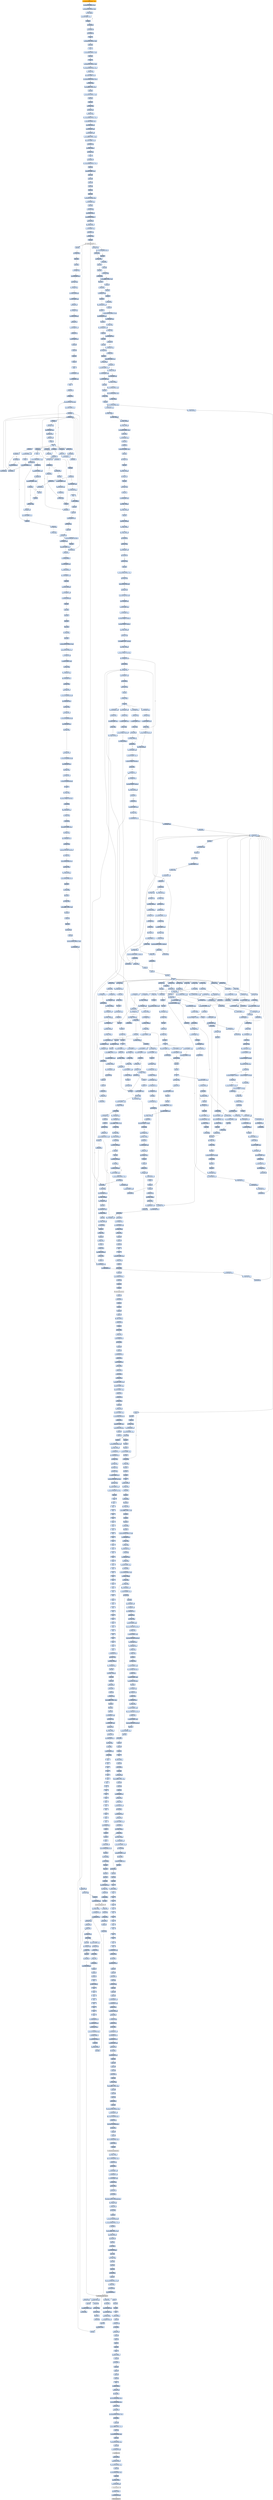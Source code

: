 digraph G {
node[shape=rectangle,style=filled,fillcolor=lightsteelblue,color=lightsteelblue]
bgcolor="transparent"
a0x0040ae27movl_0xf47f2e58UINT32_eax[label="start\nmovl $0xf47f2e58<UINT32>, %eax",fillcolor="orange",color="lightgrey"];
a0x0040ae2cmovl_0x1100UINT32_edx[label="0x0040ae2c\nmovl $0x1100<UINT32>, %edx"];
a0x0040ae31movl_0x401000UINT32_ecx[label="0x0040ae31\nmovl $0x401000<UINT32>, %ecx"];
a0x0040ae36xorl_eax_ecx_[label="0x0040ae36\nxorl %eax, (%ecx)"];
a0x0040ae38addl_0x4UINT8_ecx[label="0x0040ae38\naddl $0x4<UINT8>, %ecx"];
a0x0040ae3bdecl_edx[label="0x0040ae3b\ndecl %edx"];
a0x0040ae3cjne_0x0040ae36[label="0x0040ae3c\njne 0x0040ae36"];
a0x0040ae3ejmp_0x0040ae00[label="0x0040ae3e\njmp 0x0040ae00"];
a0x0040ae00jmp_0x0040ae04[label="0x0040ae00\njmp 0x0040ae04"];
a0x0040ae04nop_[label="0x0040ae04\nnop "];
a0x0040ae05movl_0x401000UINT32_edx[label="0x0040ae05\nmovl $0x401000<UINT32>, %edx"];
a0x0040ae0apushl_edx[label="0x0040ae0a\npushl %edx"];
a0x0040ae0bret[label="0x0040ae0b\nret"];
a0x00401000movl_0x40ae0cUINT32_edx[label="0x00401000\nmovl $0x40ae0c<UINT32>, %edx"];
a0x00401005pushl_edx[label="0x00401005\npushl %edx"];
a0x00401006ret[label="0x00401006\nret"];
a0x0040ae0cmovl_0x401000UINT32_edx[label="0x0040ae0c\nmovl $0x401000<UINT32>, %edx"];
a0x0040ae11movl_0x40acc4b8UINT32_eax[label="0x0040ae11\nmovl $0x40acc4b8<UINT32>, %eax"];
a0x0040ae16movl_eax_edx_[label="0x0040ae16\nmovl %eax, (%edx)"];
a0x0040ae18addl_0x3UINT8_edx[label="0x0040ae18\naddl $0x3<UINT8>, %edx"];
a0x0040ae1bmovl_0x64500040UINT32_eax[label="0x0040ae1b\nmovl $0x64500040<UINT32>, %eax"];
a0x0040ae20movl_eax_edx_[label="0x0040ae20\nmovl %eax, (%edx)"];
a0x0040ae22addl_0xfffffffdUINT8_edx[label="0x0040ae22\naddl $0xfffffffd<UINT8>, %edx"];
a0x0040ae25jmp_edx[label="0x0040ae25\njmp %edx"];
a0x00401000movl_0x40acc4UINT32_eax[label="0x00401000\nmovl $0x40acc4<UINT32>, %eax"];
a0x00401005pushl_eax[label="0x00401005\npushl %eax"];
a0x00401006pushl_fs_0[label="0x00401006\npushl %fs:0"];
a0x0040100dmovl_esp_fs_0[label="0x0040100d\nmovl %esp, %fs:0"];
a0x00401014xorl_eax_eax[label="0x00401014\nxorl %eax, %eax"];
a0x00401016movl_ecx_eax_[label="0x00401016\nmovl %ecx, (%eax)"];
a0x0040acc4movl_0xf0409b6eUINT32_eax[label="0x0040acc4\nmovl $0xf0409b6e<UINT32>, %eax"];
a0x0040acc9leal_0x10001179eax__ecx[label="0x0040acc9\nleal 0x10001179(%eax), %ecx"];
a0x0040accfmovl_eax_0x1ecx_[label="0x0040accf\nmovl %eax, 0x1(%ecx)"];
a0x0040acd2movl_0x4esp__edx[label="0x0040acd2\nmovl 0x4(%esp), %edx"];
a0x0040acd6movl_0xcedx__edx[label="0x0040acd6\nmovl 0xc(%edx), %edx"];
a0x0040acd9movb_0xffffffe9UINT8_edx_[label="0x0040acd9\nmovb $0xffffffe9<UINT8>, (%edx)"];
a0x0040acdcaddl_0x5UINT8_edx[label="0x0040acdc\naddl $0x5<UINT8>, %edx"];
a0x0040acdfsubl_edx_ecx[label="0x0040acdf\nsubl %edx, %ecx"];
a0x0040ace1movl_ecx__4edx_[label="0x0040ace1\nmovl %ecx, -4(%edx)"];
a0x0040ace4xorl_eax_eax[label="0x0040ace4\nxorl %eax, %eax"];
a0x0040ace6ret[label="0x0040ace6\nret"];
a0x00401016jmp_0x0040ace7[label="0x00401016\njmp 0x0040ace7"];
a0x0040ace7movl_0xf0409b6eUINT32_eax[label="0x0040ace7\nmovl $0xf0409b6e<UINT32>, %eax"];
a0x0040acecpopl_fs_0[label="0x0040acec\npopl %fs:0"];
a0x0040acf3addl_0x4UINT8_esp[label="0x0040acf3\naddl $0x4<UINT8>, %esp"];
a0x0040acf6pushl_ebp[label="0x0040acf6\npushl %ebp"];
a0x0040acf7pushl_ebx[label="0x0040acf7\npushl %ebx"];
a0x0040acf8pushl_ecx[label="0x0040acf8\npushl %ecx"];
a0x0040acf9pushl_edi[label="0x0040acf9\npushl %edi"];
a0x0040acfapushl_esi[label="0x0040acfa\npushl %esi"];
a0x0040acfbpushl_edx[label="0x0040acfb\npushl %edx"];
a0x0040acfcleal_0x10001132eax__ebx[label="0x0040acfc\nleal 0x10001132(%eax), %ebx"];
a0x0040ad02movl_0x18ebx__edx[label="0x0040ad02\nmovl 0x18(%ebx), %edx"];
a0x0040ad05pushl_edx[label="0x0040ad05\npushl %edx"];
a0x0040ad06movl_eax_ebp[label="0x0040ad06\nmovl %eax, %ebp"];
a0x0040ad08pushl_0x40UINT8[label="0x0040ad08\npushl $0x40<UINT8>"];
a0x0040ad0apushl_0x1000UINT32[label="0x0040ad0a\npushl $0x1000<UINT32>"];
a0x0040ad0fpushl_0x4ebx_[label="0x0040ad0f\npushl 0x4(%ebx)"];
a0x0040ad12pushl_0x0UINT8[label="0x0040ad12\npushl $0x0<UINT8>"];
a0x0040ad14movl_0x10ebx__ecx[label="0x0040ad14\nmovl 0x10(%ebx), %ecx"];
a0x0040ad17addl_edx_ecx[label="0x0040ad17\naddl %edx, %ecx"];
a0x0040ad19movl_ecx__eax[label="0x0040ad19\nmovl (%ecx), %eax"];
a0x0040ad1bcall_eax[label="0x0040ad1b\ncall %eax"];
VirtualAlloc_kernel32_dll[label="VirtualAlloc@kernel32.dll",fillcolor="lightgrey",color="lightgrey"];
a0x0040ad1dpopl_edx[label="0x0040ad1d\npopl %edx"];
a0x0040ad1emovl_eax_edi[label="0x0040ad1e\nmovl %eax, %edi"];
a0x0040ad20pushl_eax[label="0x0040ad20\npushl %eax"];
a0x0040ad21pushl_edx[label="0x0040ad21\npushl %edx"];
a0x0040ad22movl_ebx__esi[label="0x0040ad22\nmovl (%ebx), %esi"];
a0x0040ad24movl_0x20ebx__eax[label="0x0040ad24\nmovl 0x20(%ebx), %eax"];
a0x0040ad27addl_edx_eax[label="0x0040ad27\naddl %edx, %eax"];
a0x0040ad29movl_eax__ecx[label="0x0040ad29\nmovl (%eax), %ecx"];
a0x0040ad2bmovl_ecx_0x20ebx_[label="0x0040ad2b\nmovl %ecx, 0x20(%ebx)"];
a0x0040ad2emovl_0x1cebx__eax[label="0x0040ad2e\nmovl 0x1c(%ebx), %eax"];
a0x0040ad31addl_edx_eax[label="0x0040ad31\naddl %edx, %eax"];
a0x0040ad33movl_eax__ecx[label="0x0040ad33\nmovl (%eax), %ecx"];
a0x0040ad35movl_ecx_0x1cebx_[label="0x0040ad35\nmovl %ecx, 0x1c(%ebx)"];
a0x0040ad38addl_edx_esi[label="0x0040ad38\naddl %edx, %esi"];
a0x0040ad3amovl_0xcebx__ecx[label="0x0040ad3a\nmovl 0xc(%ebx), %ecx"];
a0x0040ad3daddl_edx_ecx[label="0x0040ad3d\naddl %edx, %ecx"];
a0x0040ad3fleal_0x1cebx__eax[label="0x0040ad3f\nleal 0x1c(%ebx), %eax"];
a0x0040ad42pushl_eax[label="0x0040ad42\npushl %eax"];
a0x0040ad43pushl_edi[label="0x0040ad43\npushl %edi"];
a0x0040ad44pushl_esi[label="0x0040ad44\npushl %esi"];
a0x0040ad45call_ecx[label="0x0040ad45\ncall %ecx"];
a0x0040abf2pusha_[label="0x0040abf2\npusha "];
a0x0040abf3movl_0x24esp__esi[label="0x0040abf3\nmovl 0x24(%esp), %esi"];
a0x0040abf7movl_0x28esp__edi[label="0x0040abf7\nmovl 0x28(%esp), %edi"];
a0x0040abfbcld_[label="0x0040abfb\ncld "];
a0x0040abfcxorl_ebx_ebx[label="0x0040abfc\nxorl %ebx, %ebx"];
a0x0040abfexorl_edx_edx[label="0x0040abfe\nxorl %edx, %edx"];
a0x0040ac00movsb_ds_esi__es_edi_[label="0x0040ac00\nmovsb %ds:(%esi), %es:(%edi)"];
a0x0040ac01movb_0x2UINT8_bl[label="0x0040ac01\nmovb $0x2<UINT8>, %bl"];
a0x0040ac03call_0x0040ac75[label="0x0040ac03\ncall 0x0040ac75"];
a0x0040ac75addl_edx_edx[label="0x0040ac75\naddl %edx, %edx"];
a0x0040ac77jne_0x0040ac7f[label="0x0040ac77\njne 0x0040ac7f"];
a0x0040ac79xchgl_eax_edx[label="0x0040ac79\nxchgl %eax, %edx"];
a0x0040ac7alodsl_ds_esi__eax[label="0x0040ac7a\nlodsl %ds:(%esi), %eax"];
a0x0040ac7bxchgl_eax_edx[label="0x0040ac7b\nxchgl %eax, %edx"];
a0x0040ac7caddl_edx_edx[label="0x0040ac7c\naddl %edx, %edx"];
a0x0040ac7eincl_edx[label="0x0040ac7e\nincl %edx"];
a0x0040ac7fret[label="0x0040ac7f\nret"];
a0x0040ac08jae_0x0040ac00[label="0x0040ac08\njae 0x0040ac00"];
a0x0040ac0axorl_ecx_ecx[label="0x0040ac0a\nxorl %ecx, %ecx"];
a0x0040ac0ccall_0x0040ac75[label="0x0040ac0c\ncall 0x0040ac75"];
a0x0040ac11jae_0x0040ac2f[label="0x0040ac11\njae 0x0040ac2f"];
a0x0040ac13xorl_eax_eax[label="0x0040ac13\nxorl %eax, %eax"];
a0x0040ac15call_0x0040ac75[label="0x0040ac15\ncall 0x0040ac75"];
a0x0040ac1ajae_0x0040ac3f[label="0x0040ac1a\njae 0x0040ac3f"];
a0x0040ac1cmovb_0x2UINT8_bl[label="0x0040ac1c\nmovb $0x2<UINT8>, %bl"];
a0x0040ac1eincl_ecx[label="0x0040ac1e\nincl %ecx"];
a0x0040ac1fmovb_0x10UINT8_al[label="0x0040ac1f\nmovb $0x10<UINT8>, %al"];
a0x0040ac21call_0x0040ac75[label="0x0040ac21\ncall 0x0040ac75"];
a0x0040ac26adcb_al_al[label="0x0040ac26\nadcb %al, %al"];
a0x0040ac28jae_0x0040ac21[label="0x0040ac28\njae 0x0040ac21"];
a0x0040ac2ajne_0x0040ac6b[label="0x0040ac2a\njne 0x0040ac6b"];
a0x0040ac2cstosb_al_es_edi_[label="0x0040ac2c\nstosb %al, %es:(%edi)"];
a0x0040ac2djmp_0x0040ac03[label="0x0040ac2d\njmp 0x0040ac03"];
a0x0040ac2fcall_0x0040ac82[label="0x0040ac2f\ncall 0x0040ac82"];
a0x0040ac82incl_ecx[label="0x0040ac82\nincl %ecx"];
a0x0040ac83call_0x0040ac75[label="0x0040ac83\ncall 0x0040ac75"];
a0x0040ac88adcl_ecx_ecx[label="0x0040ac88\nadcl %ecx, %ecx"];
a0x0040ac8acall_0x0040ac75[label="0x0040ac8a\ncall 0x0040ac75"];
a0x0040ac8fjb_0x0040ac83[label="0x0040ac8f\njb 0x0040ac83"];
a0x0040ac91ret[label="0x0040ac91\nret"];
a0x0040ac34subl_ebx_ecx[label="0x0040ac34\nsubl %ebx, %ecx"];
a0x0040ac36jne_0x0040ac48[label="0x0040ac36\njne 0x0040ac48"];
a0x0040ac48xchgl_eax_ecx[label="0x0040ac48\nxchgl %eax, %ecx"];
a0x0040ac49decl_eax[label="0x0040ac49\ndecl %eax"];
a0x0040ac4ashll_0x8UINT8_eax[label="0x0040ac4a\nshll $0x8<UINT8>, %eax"];
a0x0040ac4dlodsb_ds_esi__al[label="0x0040ac4d\nlodsb %ds:(%esi), %al"];
a0x0040ac4ecall_0x0040ac80[label="0x0040ac4e\ncall 0x0040ac80"];
a0x0040ac80xorl_ecx_ecx[label="0x0040ac80\nxorl %ecx, %ecx"];
a0x0040ac53cmpl_0x7d00UINT32_eax[label="0x0040ac53\ncmpl $0x7d00<UINT32>, %eax"];
a0x0040ac58jae_0x0040ac64[label="0x0040ac58\njae 0x0040ac64"];
a0x0040ac5acmpb_0x5UINT8_ah[label="0x0040ac5a\ncmpb $0x5<UINT8>, %ah"];
a0x0040ac5djae_0x0040ac65[label="0x0040ac5d\njae 0x0040ac65"];
a0x0040ac5fcmpl_0x7fUINT8_eax[label="0x0040ac5f\ncmpl $0x7f<UINT8>, %eax"];
a0x0040ac62ja_0x0040ac66[label="0x0040ac62\nja 0x0040ac66"];
a0x0040ac64incl_ecx[label="0x0040ac64\nincl %ecx"];
a0x0040ac65incl_ecx[label="0x0040ac65\nincl %ecx"];
a0x0040ac66xchgl_eax_ebp[label="0x0040ac66\nxchgl %eax, %ebp"];
a0x0040ac67movl_ebp_eax[label="0x0040ac67\nmovl %ebp, %eax"];
a0x0040ac69movb_0x1UINT8_bl[label="0x0040ac69\nmovb $0x1<UINT8>, %bl"];
a0x0040ac6bpushl_esi[label="0x0040ac6b\npushl %esi"];
a0x0040ac6cmovl_edi_esi[label="0x0040ac6c\nmovl %edi, %esi"];
a0x0040ac6esubl_eax_esi[label="0x0040ac6e\nsubl %eax, %esi"];
a0x0040ac70repz_movsb_ds_esi__es_edi_[label="0x0040ac70\nrepz movsb %ds:(%esi), %es:(%edi)"];
a0x0040ac72popl_esi[label="0x0040ac72\npopl %esi"];
a0x0040ac73jmp_0x0040ac03[label="0x0040ac73\njmp 0x0040ac03"];
a0x0040ac3flodsb_ds_esi__al[label="0x0040ac3f\nlodsb %ds:(%esi), %al"];
a0x0040ac40shrl_eax[label="0x0040ac40\nshrl %eax"];
a0x0040ac42je_0x0040ac92[label="0x0040ac42\nje 0x0040ac92"];
a0x0040ac44adcl_ecx_ecx[label="0x0040ac44\nadcl %ecx, %ecx"];
a0x0040ac46jmp_0x0040ac64[label="0x0040ac46\njmp 0x0040ac64"];
a0x0040ac38call_0x0040ac80[label="0x0040ac38\ncall 0x0040ac80"];
a0x0040ac3djmp_0x0040ac67[label="0x0040ac3d\njmp 0x0040ac67"];
a0x0040ac92subl_0x28esp__edi[label="0x0040ac92\nsubl 0x28(%esp), %edi"];
a0x0040ac96movl_edi_0x1cesp_[label="0x0040ac96\nmovl %edi, 0x1c(%esp)"];
a0x0040ac9apopa_[label="0x0040ac9a\npopa "];
a0x0040ac9bret_0xcUINT16[label="0x0040ac9b\nret $0xc<UINT16>"];
a0x0040ad47popl_edx[label="0x0040ad47\npopl %edx"];
a0x0040ad48popl_eax[label="0x0040ad48\npopl %eax"];
a0x0040ad49addl_0x8ebx__eax[label="0x0040ad49\naddl 0x8(%ebx), %eax"];
a0x0040ad4cmovl_eax_edi[label="0x0040ad4c\nmovl %eax, %edi"];
a0x0040ad4epushl_edx[label="0x0040ad4e\npushl %edx"];
a0x0040ad4fmovl_eax_esi[label="0x0040ad4f\nmovl %eax, %esi"];
a0x0040ad51movl__4esi__eax[label="0x0040ad51\nmovl -4(%esi), %eax"];
a0x0040ad54addl_0x4UINT8_eax[label="0x0040ad54\naddl $0x4<UINT8>, %eax"];
a0x0040ad57subl_eax_esi[label="0x0040ad57\nsubl %eax, %esi"];
a0x0040ad59movl_edx_0x8esi_[label="0x0040ad59\nmovl %edx, 0x8(%esi)"];
a0x0040ad5cmovl_0x10ebx__ecx[label="0x0040ad5c\nmovl 0x10(%ebx), %ecx"];
a0x0040ad5fmovl_ecx_0x24esi_[label="0x0040ad5f\nmovl %ecx, 0x24(%esi)"];
a0x0040ad62movl_0x14ebx__ecx[label="0x0040ad62\nmovl 0x14(%ebx), %ecx"];
a0x0040ad65pushl_ecx[label="0x0040ad65\npushl %ecx"];
a0x0040ad66movl_ecx_0x28esi_[label="0x0040ad66\nmovl %ecx, 0x28(%esi)"];
a0x0040ad69movl_0xcebx__ecx[label="0x0040ad69\nmovl 0xc(%ebx), %ecx"];
a0x0040ad6cmovl_ecx_0x14esi_[label="0x0040ad6c\nmovl %ecx, 0x14(%esi)"];
a0x0040ad6fcall_edi[label="0x0040ad6f\ncall %edi"];
a0x14670808pushl_ebx[label="0x14670808\npushl %ebx"];
a0x14670809pushl_edi[label="0x14670809\npushl %edi"];
a0x1467080apushl_esi[label="0x1467080a\npushl %esi"];
a0x1467080bpushl_ebp[label="0x1467080b\npushl %ebp"];
a0x1467080ccall_0x14670811[label="0x1467080c\ncall 0x14670811"];
a0x14670811popl_ebp[label="0x14670811\npopl %ebp"];
a0x14670812subl_0x10001230UINT32_ebp[label="0x14670812\nsubl $0x10001230<UINT32>, %ebp"];
a0x14670818leal_0x10001227ebp__esi[label="0x14670818\nleal 0x10001227(%ebp), %esi"];
a0x1467081emovl__4esi__eax[label="0x1467081e\nmovl -4(%esi), %eax"];
a0x14670821addl_0x4UINT8_eax[label="0x14670821\naddl $0x4<UINT8>, %eax"];
a0x14670824subl_eax_esi[label="0x14670824\nsubl %eax, %esi"];
a0x14670826movl_0x8esi__edx[label="0x14670826\nmovl 0x8(%esi), %edx"];
a0x14670829movl_0x1cesi__eax[label="0x14670829\nmovl 0x1c(%esi), %eax"];
a0x1467082caddl_edx_eax[label="0x1467082c\naddl %edx, %eax"];
a0x1467082emovl_eax__ecx[label="0x1467082e\nmovl (%eax), %ecx"];
a0x14670830movl_ecx_0x10001b4aebp_[label="0x14670830\nmovl %ecx, 0x10001b4a(%ebp)"];
a0x14670836movl_0x20esi__eax[label="0x14670836\nmovl 0x20(%esi), %eax"];
a0x14670839addl_edx_eax[label="0x14670839\naddl %edx, %eax"];
a0x1467083bmovl_eax__ecx[label="0x1467083b\nmovl (%eax), %ecx"];
a0x1467083dmovl_ecx_0x10001b4eebp_[label="0x1467083d\nmovl %ecx, 0x10001b4e(%ebp)"];
a0x14670843movl_0x24esi__eax[label="0x14670843\nmovl 0x24(%esi), %eax"];
a0x14670846addl_edx_eax[label="0x14670846\naddl %edx, %eax"];
a0x14670848movl_eax__ecx[label="0x14670848\nmovl (%eax), %ecx"];
a0x1467084amovl_ecx_0x10001b52ebp_[label="0x1467084a\nmovl %ecx, 0x10001b52(%ebp)"];
a0x14670850movl_0x28esi__eax[label="0x14670850\nmovl 0x28(%esi), %eax"];
a0x14670853addl_edx_eax[label="0x14670853\naddl %edx, %eax"];
a0x14670855movl_eax__ecx[label="0x14670855\nmovl (%eax), %ecx"];
a0x14670857movl_ecx_0x10001b56ebp_[label="0x14670857\nmovl %ecx, 0x10001b56(%ebp)"];
a0x1467085dcld_[label="0x1467085d\ncld "];
a0x1467085emovl_esi_ebx[label="0x1467085e\nmovl %esi, %ebx"];
a0x14670860cmpl_0x1UINT8_0x48ebx_[label="0x14670860\ncmpl $0x1<UINT8>, 0x48(%ebx)"];
a0x14670864je_0x1467087b[label="0x14670864\nje 0x1467087b"];
a0x14670866movl_0x44ebx__esi[label="0x14670866\nmovl 0x44(%ebx), %esi"];
a0x14670869testl_esi_esi[label="0x14670869\ntestl %esi, %esi"];
a0x1467086bje_0x1467087b[label="0x1467086b\nje 0x1467087b"];
a0x1467086dmovl_0x23UINT32_ecx[label="0x1467086d\nmovl $0x23<UINT32>, %ecx"];
a0x14670872addl_edx_esi[label="0x14670872\naddl %edx, %esi"];
a0x14670874movl_0x40ebx__edi[label="0x14670874\nmovl 0x40(%ebx), %edi"];
a0x14670877addl_edx_edi[label="0x14670877\naddl %edx, %edi"];
a0x14670879repz_movsb_ds_esi__es_edi_[label="0x14670879\nrepz movsb %ds:(%esi), %es:(%edi)"];
a0x1467087bmovl_ebx_esi[label="0x1467087b\nmovl %ebx, %esi"];
a0x1467087dleal_0x10001b3aebp__edi[label="0x1467087d\nleal 0x10001b3a(%ebp), %edi"];
a0x14670883addl_ebp_edi_[label="0x14670883\naddl %ebp, (%edi)"];
a0x14670885addl_ebp_0x4edi_[label="0x14670885\naddl %ebp, 0x4(%edi)"];
a0x14670888leal_0x10001a19ebp__ecx[label="0x14670888\nleal 0x10001a19(%ebp), %ecx"];
a0x1467088epushl_ecx[label="0x1467088e\npushl %ecx"];
a0x1467088fcall_0x146709ba[label="0x1467088f\ncall 0x146709ba"];
a0x146709bapushl_ebp[label="0x146709ba\npushl %ebp"];
a0x146709bbmovl_esp_ebp[label="0x146709bb\nmovl %esp, %ebp"];
a0x146709bdaddl_0xfffffffcUINT8_esp[label="0x146709bd\naddl $0xfffffffc<UINT8>, %esp"];
a0x146709c0pushl_ebx[label="0x146709c0\npushl %ebx"];
a0x146709c1pushl_edi[label="0x146709c1\npushl %edi"];
a0x146709c2pushl_esi[label="0x146709c2\npushl %esi"];
a0x146709c3call_0x146709c8[label="0x146709c3\ncall 0x146709c8"];
a0x146709c8popl_ebx[label="0x146709c8\npopl %ebx"];
a0x146709c9subl_0x100013e7UINT32_ebx[label="0x146709c9\nsubl $0x100013e7<UINT32>, %ebx"];
a0x146709cfmovl_0x8ebp__esi[label="0x146709cf\nmovl 0x8(%ebp), %esi"];
a0x146709d2movl_esi__ecx[label="0x146709d2\nmovl (%esi), %ecx"];
a0x146709d4addl_ebx_ecx[label="0x146709d4\naddl %ebx, %ecx"];
a0x146709d6pushl_ecx[label="0x146709d6\npushl %ecx"];
a0x146709d7call_0x10001b4aebx_[label="0x146709d7\ncall 0x10001b4a(%ebx)"];
LoadLibraryA_kernel32_dll[label="LoadLibraryA@kernel32.dll",fillcolor="lightgrey",color="lightgrey"];
a0x146709ddmovl_eax__4ebp_[label="0x146709dd\nmovl %eax, -4(%ebp)"];
a0x146709e0movl_0x4esi__edx[label="0x146709e0\nmovl 0x4(%esi), %edx"];
a0x146709e3movl_0x8esi__edi[label="0x146709e3\nmovl 0x8(%esi), %edi"];
a0x146709e6addl_ebx_edx[label="0x146709e6\naddl %ebx, %edx"];
a0x146709e8addl_ebx_edi[label="0x146709e8\naddl %ebx, %edi"];
a0x146709eaxorl_eax_eax[label="0x146709ea\nxorl %eax, %eax"];
a0x146709ecaddl_edx__eax[label="0x146709ec\naddl (%edx), %eax"];
a0x146709eeje_0x14670a06[label="0x146709ee\nje 0x14670a06"];
a0x146709f0pushl_edx[label="0x146709f0\npushl %edx"];
a0x146709f1movl_edx__eax[label="0x146709f1\nmovl (%edx), %eax"];
a0x146709f3addl_ebx_eax[label="0x146709f3\naddl %ebx, %eax"];
a0x146709f5pushl_eax[label="0x146709f5\npushl %eax"];
a0x146709f6pushl__4ebp_[label="0x146709f6\npushl -4(%ebp)"];
a0x146709f9call_0x10001b4eebx_[label="0x146709f9\ncall 0x10001b4e(%ebx)"];
GetProcAddress_kernel32_dll[label="GetProcAddress@kernel32.dll",fillcolor="lightgrey",color="lightgrey"];
a0x146709ffstosl_eax_es_edi_[label="0x146709ff\nstosl %eax, %es:(%edi)"];
a0x14670a00popl_edx[label="0x14670a00\npopl %edx"];
a0x14670a01addl_0x4UINT8_edx[label="0x14670a01\naddl $0x4<UINT8>, %edx"];
a0x14670a04jmp_0x146709ea[label="0x14670a04\njmp 0x146709ea"];
a0x14670a06addl_0xcUINT8_esi[label="0x14670a06\naddl $0xc<UINT8>, %esi"];
a0x14670a09xorl_eax_eax[label="0x14670a09\nxorl %eax, %eax"];
a0x14670a0baddl_esi__eax[label="0x14670a0b\naddl (%esi), %eax"];
a0x14670a0djne_0x146709d2[label="0x14670a0d\njne 0x146709d2"];
a0x14670a0fxorl_eax_eax[label="0x14670a0f\nxorl %eax, %eax"];
a0x14670a11jmp_0x14670a16[label="0x14670a11\njmp 0x14670a16"];
a0x14670a16popl_esi[label="0x14670a16\npopl %esi"];
a0x14670a17popl_edi[label="0x14670a17\npopl %edi"];
a0x14670a18popl_ebx[label="0x14670a18\npopl %ebx"];
a0x14670a19leave_[label="0x14670a19\nleave "];
a0x14670a1aret_0x4UINT16[label="0x14670a1a\nret $0x4<UINT16>"];
a0x14670894nop_[label="0x14670894\nnop "];
a0x14670895nop_[label="0x14670895\nnop "];
a0x14670896nop_[label="0x14670896\nnop "];
a0x14670897nop_[label="0x14670897\nnop "];
a0x14670898nop_[label="0x14670898\nnop "];
a0x14670899nop_[label="0x14670899\nnop "];
a0x1467089anop_[label="0x1467089a\nnop "];
a0x1467089bnop_[label="0x1467089b\nnop "];
a0x1467089cmovl_0x2cesi__ecx[label="0x1467089c\nmovl 0x2c(%esi), %ecx"];
a0x1467089fmovl_0x24esi__edx[label="0x1467089f\nmovl 0x24(%esi), %edx"];
a0x146708a2addl_0x8esi__edx[label="0x146708a2\naddl 0x8(%esi), %edx"];
a0x146708a5movl_ecx_0x10001b46ebp_[label="0x146708a5\nmovl %ecx, 0x10001b46(%ebp)"];
a0x146708abpushl_0x40UINT8[label="0x146708ab\npushl $0x40<UINT8>"];
a0x146708adpushl_0x1000UINT32[label="0x146708ad\npushl $0x1000<UINT32>"];
a0x146708b2pushl_ecx[label="0x146708b2\npushl %ecx"];
a0x146708b3pushl_0x0UINT8[label="0x146708b3\npushl $0x0<UINT8>"];
a0x146708b5call_edx_[label="0x146708b5\ncall (%edx)"];
a0x146708b7movl_eax_0x10001b42ebp_[label="0x146708b7\nmovl %eax, 0x10001b42(%ebp)"];
a0x146708bdpushl_esi[label="0x146708bd\npushl %esi"];
a0x146708becall_0x14670c4c[label="0x146708be\ncall 0x14670c4c"];
a0x14670c4cpushl_ebp[label="0x14670c4c\npushl %ebp"];
a0x14670c4dmovl_esp_ebp[label="0x14670c4d\nmovl %esp, %ebp"];
a0x14670c4faddl_0xffffffe8UINT8_esp[label="0x14670c4f\naddl $0xffffffe8<UINT8>, %esp"];
a0x14670c52pushl_ebx[label="0x14670c52\npushl %ebx"];
a0x14670c53pushl_edi[label="0x14670c53\npushl %edi"];
a0x14670c54pushl_esi[label="0x14670c54\npushl %esi"];
a0x14670c55call_0x14670c5a[label="0x14670c55\ncall 0x14670c5a"];
a0x14670c5apopl_ebx[label="0x14670c5a\npopl %ebx"];
a0x14670c5bsubl_0x10001679UINT32_ebx[label="0x14670c5b\nsubl $0x10001679<UINT32>, %ebx"];
a0x14670c61movl_0x8ebp__esi[label="0x14670c61\nmovl 0x8(%ebp), %esi"];
a0x14670c64xorl_eax_eax[label="0x14670c64\nxorl %eax, %eax"];
a0x14670c66xorl_ecx_ecx[label="0x14670c66\nxorl %ecx, %ecx"];
a0x14670c68addl_0x3cesi__ecx[label="0x14670c68\naddl 0x3c(%esi), %ecx"];
a0x14670c6bje_0x14670c77[label="0x14670c6b\nje 0x14670c77"];
a0x14670c6dmovl_0x8esi__edx[label="0x14670c6d\nmovl 0x8(%esi), %edx"];
a0x14670c70movl_esi_edi[label="0x14670c70\nmovl %esi, %edi"];
a0x14670c72addl_0x50UINT8_esi[label="0x14670c72\naddl $0x50<UINT8>, %esi"];
a0x14670c75jmp_0x14670c7e[label="0x14670c75\njmp 0x14670c7e"];
a0x14670c7emovl_eax__4ebp_[label="0x14670c7e\nmovl %eax, -4(%ebp)"];
a0x14670c81movw_0x2edi__ax[label="0x14670c81\nmovw 0x2(%edi), %ax"];
a0x14670c85movl_eax__16ebp_[label="0x14670c85\nmovl %eax, -16(%ebp)"];
a0x14670c88leal_0x10001b32ebx__eax[label="0x14670c88\nleal 0x10001b32(%ebx), %eax"];
a0x14670c8emovl_0x10001b4aebx__edi[label="0x14670c8e\nmovl 0x10001b4a(%ebx), %edi"];
a0x14670c94movl_edi_eax_[label="0x14670c94\nmovl %edi, (%eax)"];
a0x14670c96movl_0x10001b4eebx__edi[label="0x14670c96\nmovl 0x10001b4e(%ebx), %edi"];
a0x14670c9cmovl_edi_0x4eax_[label="0x14670c9c\nmovl %edi, 0x4(%eax)"];
a0x14670c9fpushl_ecx[label="0x14670c9f\npushl %ecx"];
a0x14670ca0pushl_edx[label="0x14670ca0\npushl %edx"];
a0x14670ca1pushl_esi[label="0x14670ca1\npushl %esi"];
a0x14670ca2xorl_eax_eax[label="0x14670ca2\nxorl %eax, %eax"];
a0x14670ca4movw_0x10esi__ax[label="0x14670ca4\nmovw 0x10(%esi), %ax"];
a0x14670ca8testl_0x10UINT32_eax[label="0x14670ca8\ntestl $0x10<UINT32>, %eax"];
a0x14670cadje_0x14670d8b[label="0x14670cad\nje 0x14670d8b"];
a0x14670d8bpopl_esi[label="0x14670d8b\npopl %esi"];
a0x14670d8cpopl_edx[label="0x14670d8c\npopl %edx"];
a0x14670d8dpopl_ecx[label="0x14670d8d\npopl %ecx"];
a0x14670d8eaddl_0x1cUINT8_esi[label="0x14670d8e\naddl $0x1c<UINT8>, %esi"];
a0x14670d91decl_ecx[label="0x14670d91\ndecl %ecx"];
a0x14670d92jne_0x14670c9f[label="0x14670d92\njne 0x14670c9f"];
a0x14670cb3pushl_esi[label="0x14670cb3\npushl %esi"];
a0x14670cb4movl_0x10001b42ebx__edi[label="0x14670cb4\nmovl 0x10001b42(%ebx), %edi"];
a0x14670cbamovl_edi__20ebp_[label="0x14670cba\nmovl %edi, -20(%ebp)"];
a0x14670cbdmovl_0x8esi__ecx[label="0x14670cbd\nmovl 0x8(%esi), %ecx"];
a0x14670cc0movl_0x14esi__eax[label="0x14670cc0\nmovl 0x14(%esi), %eax"];
a0x14670cc3subl_eax_ecx[label="0x14670cc3\nsubl %eax, %ecx"];
a0x14670cc5movl_esi__esi[label="0x14670cc5\nmovl (%esi), %esi"];
a0x14670cc7addl_edx_esi[label="0x14670cc7\naddl %edx, %esi"];
a0x14670cc9movl_ecx_eax[label="0x14670cc9\nmovl %ecx, %eax"];
a0x14670ccbsarl_0x2UINT8_ecx[label="0x14670ccb\nsarl $0x2<UINT8>, %ecx"];
a0x14670ccerepz_movsl_ds_esi__es_edi_[label="0x14670cce\nrepz movsl %ds:(%esi), %es:(%edi)"];
a0x14670cd0addl_eax_ecx[label="0x14670cd0\naddl %eax, %ecx"];
a0x14670cd2andl_0x3UINT8_ecx[label="0x14670cd2\nandl $0x3<UINT8>, %ecx"];
a0x14670cd5repz_movsb_ds_esi__es_edi_[label="0x14670cd5\nrepz movsb %ds:(%esi), %es:(%edi)"];
a0x14670cd7popl_esi[label="0x14670cd7\npopl %esi"];
a0x14670cd8nop_[label="0x14670cd8\nnop "];
a0x14670cd9nop_[label="0x14670cd9\nnop "];
a0x14670cdanop_[label="0x14670cda\nnop "];
a0x14670cdbnop_[label="0x14670cdb\nnop "];
a0x14670cdcnop_[label="0x14670cdc\nnop "];
a0x14670cddnop_[label="0x14670cdd\nnop "];
a0x14670cdenop_[label="0x14670cde\nnop "];
a0x14670cdfnop_[label="0x14670cdf\nnop "];
a0x14670ce0nop_[label="0x14670ce0\nnop "];
a0x14670ce1nop_[label="0x14670ce1\nnop "];
a0x14670ce2nop_[label="0x14670ce2\nnop "];
a0x14670ce3nop_[label="0x14670ce3\nnop "];
a0x14670ce4nop_[label="0x14670ce4\nnop "];
a0x14670ce5nop_[label="0x14670ce5\nnop "];
a0x14670ce6nop_[label="0x14670ce6\nnop "];
a0x14670ce7nop_[label="0x14670ce7\nnop "];
a0x14670ce8nop_[label="0x14670ce8\nnop "];
a0x14670ce9nop_[label="0x14670ce9\nnop "];
a0x14670ceanop_[label="0x14670cea\nnop "];
a0x14670cebnop_[label="0x14670ceb\nnop "];
a0x14670cecnop_[label="0x14670cec\nnop "];
a0x14670cednop_[label="0x14670ced\nnop "];
a0x14670ceenop_[label="0x14670cee\nnop "];
a0x14670cefnop_[label="0x14670cef\nnop "];
a0x14670cf0nop_[label="0x14670cf0\nnop "];
a0x14670cf1nop_[label="0x14670cf1\nnop "];
a0x14670cf2nop_[label="0x14670cf2\nnop "];
a0x14670cf3nop_[label="0x14670cf3\nnop "];
a0x14670cf4nop_[label="0x14670cf4\nnop "];
a0x14670cf5nop_[label="0x14670cf5\nnop "];
a0x14670cf6nop_[label="0x14670cf6\nnop "];
a0x14670cf7nop_[label="0x14670cf7\nnop "];
a0x14670cf8nop_[label="0x14670cf8\nnop "];
a0x14670cf9nop_[label="0x14670cf9\nnop "];
a0x14670cfanop_[label="0x14670cfa\nnop "];
a0x14670cfbnop_[label="0x14670cfb\nnop "];
a0x14670cfcnop_[label="0x14670cfc\nnop "];
a0x14670cfdnop_[label="0x14670cfd\nnop "];
a0x14670cfenop_[label="0x14670cfe\nnop "];
a0x14670cffnop_[label="0x14670cff\nnop "];
a0x14670d00movl_0x4esi__eax[label="0x14670d00\nmovl 0x4(%esi), %eax"];
a0x14670d03addl_edx_eax[label="0x14670d03\naddl %edx, %eax"];
a0x14670d05movl_eax__24ebp_[label="0x14670d05\nmovl %eax, -24(%ebp)"];
a0x14670d08movl__16ebp__eax[label="0x14670d08\nmovl -16(%ebp), %eax"];
a0x14670d0bdecl_eax[label="0x14670d0b\ndecl %eax"];
a0x14670d0cmovl_eax__12ebp_[label="0x14670d0c\nmovl %eax, -12(%ebp)"];
a0x14670d0fpushl_edx[label="0x14670d0f\npushl %edx"];
a0x14670d10pushl_eax[label="0x14670d10\npushl %eax"];
a0x14670d11pushl_0x8ebp_[label="0x14670d11\npushl 0x8(%ebp)"];
a0x14670d14call_0x14670f73[label="0x14670d14\ncall 0x14670f73"];
a0x14670f73pushl_ebp[label="0x14670f73\npushl %ebp"];
a0x14670f74movl_esp_ebp[label="0x14670f74\nmovl %esp, %ebp"];
a0x14670f76addl_0xfffffffcUINT8_esp[label="0x14670f76\naddl $0xfffffffc<UINT8>, %esp"];
a0x14670f79pushl_ebx[label="0x14670f79\npushl %ebx"];
a0x14670f7apushl_edi[label="0x14670f7a\npushl %edi"];
a0x14670f7bpushl_esi[label="0x14670f7b\npushl %esi"];
a0x14670f7cmovl_0x8ebp__ebx[label="0x14670f7c\nmovl 0x8(%ebp), %ebx"];
a0x14670f7fmovl_ebx_esi[label="0x14670f7f\nmovl %ebx, %esi"];
a0x14670f81movl_0x30ebx__ecx[label="0x14670f81\nmovl 0x30(%ebx), %ecx"];
a0x14670f84subl_ecx_esi[label="0x14670f84\nsubl %ecx, %esi"];
a0x14670f86movl_esi__4ebp_[label="0x14670f86\nmovl %esi, -4(%ebp)"];
a0x14670f89xorl_ecx_ecx[label="0x14670f89\nxorl %ecx, %ecx"];
a0x14670f8blodsl_ds_esi__eax[label="0x14670f8b\nlodsl %ds:(%esi), %eax"];
a0x14670f8ctestl_eax_eax[label="0x14670f8c\ntestl %eax, %eax"];
a0x14670f8eje_0x14670fac[label="0x14670f8e\nje 0x14670fac"];
a0x14670f90cmpl_0xcebp__ecx[label="0x14670f90\ncmpl 0xc(%ebp), %ecx"];
a0x14670f93je_0x14670f98[label="0x14670f93\nje 0x14670f98"];
a0x14670f98nop_[label="0x14670f98\nnop "];
a0x14670f99nop_[label="0x14670f99\nnop "];
a0x14670f9anop_[label="0x14670f9a\nnop "];
a0x14670f9bnop_[label="0x14670f9b\nnop "];
a0x14670f9cnop_[label="0x14670f9c\nnop "];
a0x14670f9dnop_[label="0x14670f9d\nnop "];
a0x14670f9enop_[label="0x14670f9e\nnop "];
a0x14670f9fnop_[label="0x14670f9f\nnop "];
a0x14670fa0nop_[label="0x14670fa0\nnop "];
a0x14670fa1nop_[label="0x14670fa1\nnop "];
a0x14670fa2nop_[label="0x14670fa2\nnop "];
a0x14670fa3nop_[label="0x14670fa3\nnop "];
a0x14670fa4nop_[label="0x14670fa4\nnop "];
a0x14670fa5nop_[label="0x14670fa5\nnop "];
a0x14670fa6nop_[label="0x14670fa6\nnop "];
a0x14670fa7nop_[label="0x14670fa7\nnop "];
a0x14670fa8nop_[label="0x14670fa8\nnop "];
a0x14670fa9addl__4ebp__eax[label="0x14670fa9\naddl -4(%ebp), %eax"];
a0x14670facpopl_esi[label="0x14670fac\npopl %esi"];
a0x14670fadpopl_edi[label="0x14670fad\npopl %edi"];
a0x14670faepopl_ebx[label="0x14670fae\npopl %ebx"];
a0x14670fafleave_[label="0x14670faf\nleave "];
a0x14670fb0ret_0x8UINT16[label="0x14670fb0\nret $0x8<UINT16>"];
a0x14670d19leal_0x10001b32ebx__ecx[label="0x14670d19\nleal 0x10001b32(%ebx), %ecx"];
a0x14670d1fpushl_ecx[label="0x14670d1f\npushl %ecx"];
a0x14670d20pushl__24ebp_[label="0x14670d20\npushl -24(%ebp)"];
a0x14670d23pushl__20ebp_[label="0x14670d23\npushl -20(%ebp)"];
a0x14670d26call_eax[label="0x14670d26\ncall %eax"];
a0x14670008pushl_esi[label="0x14670008\npushl %esi"];
a0x14670009pushl_edi[label="0x14670009\npushl %edi"];
a0x1467000apushl_ebx[label="0x1467000a\npushl %ebx"];
a0x1467000bpushl_ebp[label="0x1467000b\npushl %ebp"];
a0x1467000cmovl_0x1cesp__ebx[label="0x1467000c\nmovl 0x1c(%esp), %ebx"];
a0x14670010testl_ebx_ebx[label="0x14670010\ntestl %ebx, %ebx"];
a0x14670012je_0x146700c3[label="0x14670012\nje 0x146700c3"];
a0x14670018call_0x1467002a[label="0x14670018\ncall 0x1467002a"];
a0x1467002acall_ebx_[label="0x1467002a\ncall (%ebx)"];
a0x1467002ctestl_eax_eax[label="0x1467002c\ntestl %eax, %eax"];
a0x1467002eje_0x146700c3[label="0x1467002e\nje 0x146700c3"];
a0x14670034movl_eax_esi[label="0x14670034\nmovl %eax, %esi"];
a0x14670036call_0x14670047[label="0x14670036\ncall 0x14670047"];
a0x14670047pushl_esi[label="0x14670047\npushl %esi"];
a0x14670048call_0x4ebx_[label="0x14670048\ncall 0x4(%ebx)"];
a0x1467004btestl_eax_eax[label="0x1467004b\ntestl %eax, %eax"];
a0x1467004dje_0x146700c3[label="0x1467004d\nje 0x146700c3"];
a0x1467004fmovl_eax_ebp[label="0x1467004f\nmovl %eax, %ebp"];
a0x14670051call_0x14670063[label="0x14670051\ncall 0x14670063"];
a0x14670063pushl_esi[label="0x14670063\npushl %esi"];
a0x14670064call_0x4ebx_[label="0x14670064\ncall 0x4(%ebx)"];
a0x14670067testl_eax_eax[label="0x14670067\ntestl %eax, %eax"];
a0x14670069je_0x146700c3[label="0x14670069\nje 0x146700c3"];
a0x1467006bmovl_0x14esp__esi[label="0x1467006b\nmovl 0x14(%esp), %esi"];
a0x1467006fmovl_0x18esp__edi[label="0x1467006f\nmovl 0x18(%esp), %edi"];
a0x14670073pushl_0x4UINT8[label="0x14670073\npushl $0x4<UINT8>"];
a0x14670075pushl_0x1000UINT32[label="0x14670075\npushl $0x1000<UINT32>"];
a0x1467007apushl_esi_[label="0x1467007a\npushl (%esi)"];
a0x1467007cpushl_0x0UINT8[label="0x1467007c\npushl $0x0<UINT8>"];
a0x1467007ecall_eax[label="0x1467007e\ncall %eax"];
a0x14670080testl_eax_eax[label="0x14670080\ntestl %eax, %eax"];
a0x14670082je_0x146700c3[label="0x14670082\nje 0x146700c3"];
a0x14670084movl_eax_ebx[label="0x14670084\nmovl %eax, %ebx"];
a0x14670086pushl_eax[label="0x14670086\npushl %eax"];
a0x14670087pushl_esp[label="0x14670087\npushl %esp"];
a0x14670088pushl_0x4esi_[label="0x14670088\npushl 0x4(%esi)"];
a0x1467008bpushl_edi[label="0x1467008b\npushl %edi"];
a0x1467008cpushl_0x8esi_[label="0x1467008c\npushl 0x8(%esi)"];
a0x1467008fleal_0xfesi__eax[label="0x1467008f\nleal 0xf(%esi), %eax"];
a0x14670092pushl_eax[label="0x14670092\npushl %eax"];
a0x14670093movzbl_0xcesi__eax[label="0x14670093\nmovzbl 0xc(%esi), %eax"];
a0x14670097pushl_eax[label="0x14670097\npushl %eax"];
a0x14670098movzbl_0xdesi__eax[label="0x14670098\nmovzbl 0xd(%esi), %eax"];
a0x1467009cpushl_eax[label="0x1467009c\npushl %eax"];
a0x1467009dmovzbl_0xeesi__eax[label="0x1467009d\nmovzbl 0xe(%esi), %eax"];
a0x146700a1pushl_eax[label="0x146700a1\npushl %eax"];
a0x146700a2pushl_esi_[label="0x146700a2\npushl (%esi)"];
a0x146700a4pushl_ebx[label="0x146700a4\npushl %ebx"];
a0x146700a5call_0x14670340[label="0x146700a5\ncall 0x14670340"];
a0x14670340pushl_ebp[label="0x14670340\npushl %ebp"];
a0x14670341movl_esp_ebp[label="0x14670341\nmovl %esp, %ebp"];
a0x14670343subl_0x38UINT8_esp[label="0x14670343\nsubl $0x38<UINT8>, %esp"];
a0x14670346movl_0x14ebp__edx[label="0x14670346\nmovl 0x14(%ebp), %edx"];
a0x14670349movl_0x10ebp__eax[label="0x14670349\nmovl 0x10(%ebp), %eax"];
a0x1467034cpushl_ebx[label="0x1467034c\npushl %ebx"];
a0x1467034dpushl_esi[label="0x1467034d\npushl %esi"];
a0x1467034exorl_esi_esi[label="0x1467034e\nxorl %esi, %esi"];
a0x14670350incl_esi[label="0x14670350\nincl %esi"];
a0x14670351leal_edxeax__ecx[label="0x14670351\nleal (%edx,%eax), %ecx"];
a0x14670354movl_esi__4ebp_[label="0x14670354\nmovl %esi, -4(%ebp)"];
a0x14670357movl_esi__20ebp_[label="0x14670357\nmovl %esi, -20(%ebp)"];
a0x1467035amovl_esi__16ebp_[label="0x1467035a\nmovl %esi, -16(%ebp)"];
a0x1467035dmovl_esi__28ebp_[label="0x1467035d\nmovl %esi, -28(%ebp)"];
a0x14670360movl_0x300UINT32_eax[label="0x14670360\nmovl $0x300<UINT32>, %eax"];
a0x14670365shll_cl_eax[label="0x14670365\nshll %cl, %eax"];
a0x14670367movl_0x18ebp__ecx[label="0x14670367\nmovl 0x18(%ebp), %ecx"];
a0x1467036ashll_cl_esi[label="0x1467036a\nshll %cl, %esi"];
a0x1467036cxorb_bl_bl[label="0x1467036c\nxorb %bl, %bl"];
a0x1467036eaddl_0x736UINT32_eax[label="0x1467036e\naddl $0x736<UINT32>, %eax"];
a0x14670373pushl_edi[label="0x14670373\npushl %edi"];
a0x14670374xorl_edi_edi[label="0x14670374\nxorl %edi, %edi"];
a0x14670376decl_esi[label="0x14670376\ndecl %esi"];
a0x14670377movl_esi__32ebp_[label="0x14670377\nmovl %esi, -32(%ebp)"];
a0x1467037axorl_esi_esi[label="0x1467037a\nxorl %esi, %esi"];
a0x1467037cincl_esi[label="0x1467037c\nincl %esi"];
a0x1467037dmovl_edx_ecx[label="0x1467037d\nmovl %edx, %ecx"];
a0x1467037fshll_cl_esi[label="0x1467037f\nshll %cl, %esi"];
a0x14670381leal_eaxeax__ecx[label="0x14670381\nleal (%eax,%eax), %ecx"];
a0x14670384movl_edi__12ebp_[label="0x14670384\nmovl %edi, -12(%ebp)"];
a0x14670387movl_edi__24ebp_[label="0x14670387\nmovl %edi, -24(%ebp)"];
a0x1467038adecl_esi[label="0x1467038a\ndecl %esi"];
a0x1467038bcmpl_ecx_0xcebp_[label="0x1467038b\ncmpl %ecx, 0xc(%ebp)"];
a0x1467038emovl_edi__8ebp_[label="0x1467038e\nmovl %edi, -8(%ebp)"];
a0x14670391movl_esi__36ebp_[label="0x14670391\nmovl %esi, -36(%ebp)"];
a0x14670394jae_0x1467039b[label="0x14670394\njae 0x1467039b"];
a0x1467039btestl_eax_eax[label="0x1467039b\ntestl %eax, %eax"];
a0x1467039dmovl_0x8ebp__esi[label="0x1467039d\nmovl 0x8(%ebp), %esi"];
a0x146703a0jbe_0x146703b7[label="0x146703a0\njbe 0x146703b7"];
a0x146703a2movl_eax_ecx[label="0x146703a2\nmovl %eax, %ecx"];
a0x146703a4shrl_ecx[label="0x146703a4\nshrl %ecx"];
a0x146703a6movl_0x4000400UINT32_eax[label="0x146703a6\nmovl $0x4000400<UINT32>, %eax"];
a0x146703abmovl_esi_edi[label="0x146703ab\nmovl %esi, %edi"];
a0x146703adrepz_stosl_eax_es_edi_[label="0x146703ad\nrepz stosl %eax, %es:(%edi)"];
a0x146703afadcl_ecx_ecx[label="0x146703af\nadcl %ecx, %ecx"];
a0x146703b1repz_stosw_ax_es_edi_[label="0x146703b1\nrepz stosw %ax, %es:(%edi)"];
a0x146703b4movl__12ebp__edi[label="0x146703b4\nmovl -12(%ebp), %edi"];
a0x146703b7movl_0x1cebp__eax[label="0x146703b7\nmovl 0x1c(%ebp), %eax"];
a0x146703bamovl_0x20ebp__ecx[label="0x146703ba\nmovl 0x20(%ebp), %ecx"];
a0x146703bdandl_0x0UINT8__40ebp_[label="0x146703bd\nandl $0x0<UINT8>, -40(%ebp)"];
a0x146703c1andl_0x0UINT8__44ebp_[label="0x146703c1\nandl $0x0<UINT8>, -44(%ebp)"];
a0x146703c5movl_eax__56ebp_[label="0x146703c5\nmovl %eax, -56(%ebp)"];
a0x146703c8addl_ecx_eax[label="0x146703c8\naddl %ecx, %eax"];
a0x146703caorl_0xffffffffUINT8__48ebp_[label="0x146703ca\norl $0xffffffff<UINT8>, -48(%ebp)"];
a0x146703cemovl_eax__52ebp_[label="0x146703ce\nmovl %eax, -52(%ebp)"];
a0x146703d1movl_0x5UINT32_0x14ebp_[label="0x146703d1\nmovl $0x5<UINT32>, 0x14(%ebp)"];
a0x146703d8leal__56ebp__edx[label="0x146703d8\nleal -56(%ebp), %edx"];
a0x146703dbcall_0x146700cd[label="0x146703db\ncall 0x146700cd"];
a0x146700cdmovl_edx__ecx[label="0x146700cd\nmovl (%edx), %ecx"];
a0x146700cfcmpl_0x4edx__ecx[label="0x146700cf\ncmpl 0x4(%edx), %ecx"];
a0x146700d2jne_0x146700de[label="0x146700d2\njne 0x146700de"];
a0x146700demovb_ecx__al[label="0x146700de\nmovb (%ecx), %al"];
a0x146700e0incl_ecx[label="0x146700e0\nincl %ecx"];
a0x146700e1movl_ecx_edx_[label="0x146700e1\nmovl %ecx, (%edx)"];
a0x146700e3ret[label="0x146700e3\nret"];
a0x146703e0movl__44ebp__ecx[label="0x146703e0\nmovl -44(%ebp), %ecx"];
a0x146703e3movzbl_al_eax[label="0x146703e3\nmovzbl %al, %eax"];
a0x146703e6shll_0x8UINT8_ecx[label="0x146703e6\nshll $0x8<UINT8>, %ecx"];
a0x146703e9orl_ecx_eax[label="0x146703e9\norl %ecx, %eax"];
a0x146703ebdecl_0x14ebp_[label="0x146703eb\ndecl 0x14(%ebp)"];
a0x146703eemovl_eax__44ebp_[label="0x146703ee\nmovl %eax, -44(%ebp)"];
a0x146703f1jne_0x146703d8[label="0x146703f1\njne 0x146703d8"];
a0x146703f3movl_0x2cebp__eax[label="0x146703f3\nmovl 0x2c(%ebp), %eax"];
a0x146703f6andl_0x0UINT8_eax_[label="0x146703f6\nandl $0x0<UINT8>, (%eax)"];
a0x146703f9cmpl_0x0UINT8_0x28ebp_[label="0x146703f9\ncmpl $0x0<UINT8>, 0x28(%ebp)"];
a0x146703fdja_0x14670411[label="0x146703fd\nja 0x14670411"];
a0x14670411movl__32ebp__eax[label="0x14670411\nmovl -32(%ebp), %eax"];
a0x14670414andl__8ebp__eax[label="0x14670414\nandl -8(%ebp), %eax"];
a0x14670417cmpl_0x0UINT8__40ebp_[label="0x14670417\ncmpl $0x0<UINT8>, -40(%ebp)"];
a0x1467041bmovl_eax_0x14ebp_[label="0x1467041b\nmovl %eax, 0x14(%ebp)"];
a0x1467041ejne_0x1467074f[label="0x1467041e\njne 0x1467074f"];
a0x14670424movl_edi_ecx[label="0x14670424\nmovl %edi, %ecx"];
a0x14670426shll_0x4UINT8_ecx[label="0x14670426\nshll $0x4<UINT8>, %ecx"];
a0x14670429addl_eax_ecx[label="0x14670429\naddl %eax, %ecx"];
a0x1467042bleal_esiecx2__ecx[label="0x1467042b\nleal (%esi,%ecx,2), %ecx"];
a0x1467042eleal__56ebp__edx[label="0x1467042e\nleal -56(%ebp), %edx"];
a0x14670431call_0x14670160[label="0x14670431\ncall 0x14670160"];
a0x14670160movl_0x8edx__eax[label="0x14670160\nmovl 0x8(%edx), %eax"];
a0x14670163pushl_esi[label="0x14670163\npushl %esi"];
a0x14670164movzwl_ecx__esi[label="0x14670164\nmovzwl (%ecx), %esi"];
a0x14670167pushl_edi[label="0x14670167\npushl %edi"];
a0x14670168movl_eax_edi[label="0x14670168\nmovl %eax, %edi"];
a0x1467016ashrl_0xbUINT8_edi[label="0x1467016a\nshrl $0xb<UINT8>, %edi"];
a0x1467016dimull_esi_edi[label="0x1467016d\nimull %esi, %edi"];
a0x14670170movl_0xcedx__esi[label="0x14670170\nmovl 0xc(%edx), %esi"];
a0x14670173cmpl_edi_esi[label="0x14670173\ncmpl %edi, %esi"];
a0x14670175jae_0x146701b5[label="0x14670175\njae 0x146701b5"];
a0x14670177movl_edi_0x8edx_[label="0x14670177\nmovl %edi, 0x8(%edx)"];
a0x1467017axorl_eax_eax[label="0x1467017a\nxorl %eax, %eax"];
a0x1467017cmovw_ecx__ax[label="0x1467017c\nmovw (%ecx), %ax"];
a0x1467017fmovzwl_ax_esi[label="0x1467017f\nmovzwl %ax, %esi"];
a0x14670182movl_0x800UINT32_edi[label="0x14670182\nmovl $0x800<UINT32>, %edi"];
a0x14670187subl_esi_edi[label="0x14670187\nsubl %esi, %edi"];
a0x14670189sarl_0x5UINT8_edi[label="0x14670189\nsarl $0x5<UINT8>, %edi"];
a0x1467018caddl_eax_edi[label="0x1467018c\naddl %eax, %edi"];
a0x1467018emovw_di_ecx_[label="0x1467018e\nmovw %di, (%ecx)"];
a0x14670191cmpl_0x1000000UINT32_0x8edx_[label="0x14670191\ncmpl $0x1000000<UINT32>, 0x8(%edx)"];
a0x14670198jae_0x146701b1[label="0x14670198\njae 0x146701b1"];
a0x146701b1xorl_eax_eax[label="0x146701b1\nxorl %eax, %eax"];
a0x146701b3jmp_0x146701f5[label="0x146701b3\njmp 0x146701f5"];
a0x146701f5popl_edi[label="0x146701f5\npopl %edi"];
a0x146701f6popl_esi[label="0x146701f6\npopl %esi"];
a0x146701f7ret[label="0x146701f7\nret"];
a0x14670436testl_eax_eax[label="0x14670436\ntestl %eax, %eax"];
a0x14670438jne_0x14670515[label="0x14670438\njne 0x14670515"];
a0x1467043emovl__36ebp__edx[label="0x1467043e\nmovl -36(%ebp), %edx"];
a0x14670441andl__8ebp__edx[label="0x14670441\nandl -8(%ebp), %edx"];
a0x14670444xorl_ecx_ecx[label="0x14670444\nxorl %ecx, %ecx"];
a0x14670446movb_0x8UINT8_cl[label="0x14670446\nmovb $0x8<UINT8>, %cl"];
a0x14670448subb_0x10ebp__cl[label="0x14670448\nsubb 0x10(%ebp), %cl"];
a0x1467044bmovzbl_bl_eax[label="0x1467044b\nmovzbl %bl, %eax"];
a0x1467044eshrl_cl_eax[label="0x1467044e\nshrl %cl, %eax"];
a0x14670450movl_0x10ebp__ecx[label="0x14670450\nmovl 0x10(%ebp), %ecx"];
a0x14670453shll_cl_edx[label="0x14670453\nshll %cl, %edx"];
a0x14670455addl_edx_eax[label="0x14670455\naddl %edx, %eax"];
a0x14670457leal_eaxeax2__eax[label="0x14670457\nleal (%eax,%eax,2), %eax"];
a0x1467045ashll_0x9UINT8_eax[label="0x1467045a\nshll $0x9<UINT8>, %eax"];
a0x1467045dcmpl_0x4UINT8__12ebp_[label="0x1467045d\ncmpl $0x4<UINT8>, -12(%ebp)"];
a0x14670461leal_0xe6cesieax__esi[label="0x14670461\nleal 0xe6c(%esi,%eax), %esi"];
a0x14670468jnl_0x14670470[label="0x14670468\njnl 0x14670470"];
a0x1467046aandl_0x0UINT8__12ebp_[label="0x1467046a\nandl $0x0<UINT8>, -12(%ebp)"];
a0x1467046ejmp_0x14670480[label="0x1467046e\njmp 0x14670480"];
a0x14670480xorl_ebx_ebx[label="0x14670480\nxorl %ebx, %ebx"];
a0x14670482cmpl_ebx__24ebp_[label="0x14670482\ncmpl %ebx, -24(%ebp)"];
a0x14670485je_0x146704e6[label="0x14670485\nje 0x146704e6"];
a0x146704e6incl_ebx[label="0x146704e6\nincl %ebx"];
a0x146704e7leal_ebxebx__edi[label="0x146704e7\nleal (%ebx,%ebx), %edi"];
a0x146704ealeal_esiedi__ecx[label="0x146704ea\nleal (%esi,%edi), %ecx"];
a0x146704edleal__56ebp__edx[label="0x146704ed\nleal -56(%ebp), %edx"];
a0x146704f0call_0x14670160[label="0x146704f0\ncall 0x14670160"];
a0x146701b5subl_edi_eax[label="0x146701b5\nsubl %edi, %eax"];
a0x146701b7subl_edi_esi[label="0x146701b7\nsubl %edi, %esi"];
a0x146701b9movl_eax_0x8edx_[label="0x146701b9\nmovl %eax, 0x8(%edx)"];
a0x146701bcmovl_esi_0xcedx_[label="0x146701bc\nmovl %esi, 0xc(%edx)"];
a0x146701bfxorl_eax_eax[label="0x146701bf\nxorl %eax, %eax"];
a0x146701c1movw_ecx__ax[label="0x146701c1\nmovw (%ecx), %ax"];
a0x146701c4xorl_esi_esi[label="0x146701c4\nxorl %esi, %esi"];
a0x146701c6movw_ax_si[label="0x146701c6\nmovw %ax, %si"];
a0x146701c9shrw_0x5UINT8_si[label="0x146701c9\nshrw $0x5<UINT8>, %si"];
a0x146701cdsubl_esi_eax[label="0x146701cd\nsubl %esi, %eax"];
a0x146701cfmovw_ax_ecx_[label="0x146701cf\nmovw %ax, (%ecx)"];
a0x146701d2cmpl_0x1000000UINT32_0x8edx_[label="0x146701d2\ncmpl $0x1000000<UINT32>, 0x8(%edx)"];
a0x146701d9jae_0x146701f2[label="0x146701d9\njae 0x146701f2"];
a0x146701f2xorl_eax_eax[label="0x146701f2\nxorl %eax, %eax"];
a0x146701f4incl_eax[label="0x146701f4\nincl %eax"];
a0x146704f5orl_edi_eax[label="0x146704f5\norl %edi, %eax"];
a0x146704f7movl_eax_ebx[label="0x146704f7\nmovl %eax, %ebx"];
a0x146704f9cmpl_0x100UINT32_ebx[label="0x146704f9\ncmpl $0x100<UINT32>, %ebx"];
a0x146704ffjl_0x146704e7[label="0x146704ff\njl 0x146704e7"];
a0x146701dbcall_0x146700cd[label="0x146701db\ncall 0x146700cd"];
a0x146701e0movl_0xcedx__ecx[label="0x146701e0\nmovl 0xc(%edx), %ecx"];
a0x146701e3movzbl_al_eax[label="0x146701e3\nmovzbl %al, %eax"];
a0x146701e6shll_0x8UINT8_ecx[label="0x146701e6\nshll $0x8<UINT8>, %ecx"];
a0x146701e9orl_ecx_eax[label="0x146701e9\norl %ecx, %eax"];
a0x146701ebshll_0x8UINT8_0x8edx_[label="0x146701eb\nshll $0x8<UINT8>, 0x8(%edx)"];
a0x146701efmovl_eax_0xcedx_[label="0x146701ef\nmovl %eax, 0xc(%edx)"];
a0x14670501movl__8ebp__ecx[label="0x14670501\nmovl -8(%ebp), %ecx"];
a0x14670504movl_0x24ebp__eax[label="0x14670504\nmovl 0x24(%ebp), %eax"];
a0x14670507incl__8ebp_[label="0x14670507\nincl -8(%ebp)"];
a0x1467050amovl_0x8ebp__esi[label="0x1467050a\nmovl 0x8(%ebp), %esi"];
a0x1467050dmovb_bl_eaxecx_[label="0x1467050d\nmovb %bl, (%eax,%ecx)"];
a0x14670510jmp_0x1467073e[label="0x14670510\njmp 0x1467073e"];
a0x1467073emovl__8ebp__eax[label="0x1467073e\nmovl -8(%ebp), %eax"];
a0x14670741cmpl_0x28ebp__eax[label="0x14670741\ncmpl 0x28(%ebp), %eax"];
a0x14670744jb_0x1467040e[label="0x14670744\njb 0x1467040e"];
a0x1467040emovl__12ebp__edi[label="0x1467040e\nmovl -12(%ebp), %edi"];
a0x1467019acall_0x146700cd[label="0x1467019a\ncall 0x146700cd"];
a0x1467019fmovl_0xcedx__ecx[label="0x1467019f\nmovl 0xc(%edx), %ecx"];
a0x146701a2movzbl_al_eax[label="0x146701a2\nmovzbl %al, %eax"];
a0x146701a5shll_0x8UINT8_ecx[label="0x146701a5\nshll $0x8<UINT8>, %ecx"];
a0x146701a8orl_ecx_eax[label="0x146701a8\norl %ecx, %eax"];
a0x146701aashll_0x8UINT8_0x8edx_[label="0x146701aa\nshll $0x8<UINT8>, 0x8(%edx)"];
a0x146701aemovl_eax_0xcedx_[label="0x146701ae\nmovl %eax, 0xc(%edx)"];
a0x14670515xorl_ebx_ebx[label="0x14670515\nxorl %ebx, %ebx"];
a0x14670517incl_ebx[label="0x14670517\nincl %ebx"];
a0x14670518leal_0x180esiedi2__ecx[label="0x14670518\nleal 0x180(%esi,%edi,2), %ecx"];
a0x1467051fleal__56ebp__edx[label="0x1467051f\nleal -56(%ebp), %edx"];
a0x14670522movl_ebx__24ebp_[label="0x14670522\nmovl %ebx, -24(%ebp)"];
a0x14670525call_0x14670160[label="0x14670525\ncall 0x14670160"];
a0x1467052acmpl_ebx_eax[label="0x1467052a\ncmpl %ebx, %eax"];
a0x1467052cjne_0x146705f6[label="0x1467052c\njne 0x146705f6"];
a0x14670532leal_0x198esiedi2__ecx[label="0x14670532\nleal 0x198(%esi,%edi,2), %ecx"];
a0x14670539call_0x14670160[label="0x14670539\ncall 0x14670160"];
a0x1467053etestl_eax_eax[label="0x1467053e\ntestl %eax, %eax"];
a0x14670540jne_0x14670587[label="0x14670540\njne 0x14670587"];
a0x14670542leal_0xfedi__eax[label="0x14670542\nleal 0xf(%edi), %eax"];
a0x14670545shll_0x4UINT8_eax[label="0x14670545\nshll $0x4<UINT8>, %eax"];
a0x14670548addl_0x14ebp__eax[label="0x14670548\naddl 0x14(%ebp), %eax"];
a0x1467054bleal_esieax2__ecx[label="0x1467054b\nleal (%esi,%eax,2), %ecx"];
a0x1467054ecall_0x14670160[label="0x1467054e\ncall 0x14670160"];
a0x14670553testl_eax_eax[label="0x14670553\ntestl %eax, %eax"];
a0x14670555jne_0x146705cc[label="0x14670555\njne 0x146705cc"];
a0x14670557cmpl_eax__8ebp_[label="0x14670557\ncmpl %eax, -8(%ebp)"];
a0x1467055aje_0x14670757[label="0x1467055a\nje 0x14670757"];
a0x14670560movl__8ebp__ecx[label="0x14670560\nmovl -8(%ebp), %ecx"];
a0x14670563cmpl_0x7UINT8_edi[label="0x14670563\ncmpl $0x7<UINT8>, %edi"];
a0x14670566setge_al[label="0x14670566\nsetge %al"];
a0x14670569subl__4ebp__ecx[label="0x14670569\nsubl -4(%ebp), %ecx"];
a0x1467056cleal_0x9eaxeax__eax[label="0x1467056c\nleal 0x9(%eax,%eax), %eax"];
a0x14670570movl_eax__12ebp_[label="0x14670570\nmovl %eax, -12(%ebp)"];
a0x14670573movl_0x24ebp__eax[label="0x14670573\nmovl 0x24(%ebp), %eax"];
a0x14670576movb_eaxecx__bl[label="0x14670576\nmovb (%eax,%ecx), %bl"];
a0x14670579movl__8ebp__ecx[label="0x14670579\nmovl -8(%ebp), %ecx"];
a0x1467057cincl__8ebp_[label="0x1467057c\nincl -8(%ebp)"];
a0x1467057fmovb_bl_eaxecx_[label="0x1467057f\nmovb %bl, (%eax,%ecx)"];
a0x14670582jmp_0x1467073e[label="0x14670582\njmp 0x1467073e"];
a0x14670470cmpl_0xaUINT8__12ebp_[label="0x14670470\ncmpl $0xa<UINT8>, -12(%ebp)"];
a0x14670474jnl_0x1467047c[label="0x14670474\njnl 0x1467047c"];
a0x14670476subl_0x3UINT8__12ebp_[label="0x14670476\nsubl $0x3<UINT8>, -12(%ebp)"];
a0x1467047ajmp_0x14670480[label="0x1467047a\njmp 0x14670480"];
a0x14670487movl__8ebp__eax[label="0x14670487\nmovl -8(%ebp), %eax"];
a0x1467048asubl__4ebp__eax[label="0x1467048a\nsubl -4(%ebp), %eax"];
a0x1467048dmovl_0x24ebp__ecx[label="0x1467048d\nmovl 0x24(%ebp), %ecx"];
a0x14670490movb_ecxeax__al[label="0x14670490\nmovb (%ecx,%eax), %al"];
a0x14670493movb_al_0x17ebp_[label="0x14670493\nmovb %al, 0x17(%ebp)"];
a0x14670496incl_ebx[label="0x14670496\nincl %ebx"];
a0x14670497movzbl_0x17ebp__edi[label="0x14670497\nmovzbl 0x17(%ebp), %edi"];
a0x1467049bshlb_0x17ebp_[label="0x1467049b\nshlb 0x17(%ebp)"];
a0x1467049eshrl_0x7UINT8_edi[label="0x1467049e\nshrl $0x7<UINT8>, %edi"];
a0x146704a1leal_0x1edi__eax[label="0x146704a1\nleal 0x1(%edi), %eax"];
a0x146704a4shll_0x8UINT8_eax[label="0x146704a4\nshll $0x8<UINT8>, %eax"];
a0x146704a7addl_ebx_eax[label="0x146704a7\naddl %ebx, %eax"];
a0x146704a9leal_esieax2__ecx[label="0x146704a9\nleal (%esi,%eax,2), %ecx"];
a0x146704acleal__56ebp__edx[label="0x146704ac\nleal -56(%ebp), %edx"];
a0x146704afcall_0x14670160[label="0x146704af\ncall 0x14670160"];
a0x146704b4addl_ebx_ebx[label="0x146704b4\naddl %ebx, %ebx"];
a0x146704b6orl_eax_ebx[label="0x146704b6\norl %eax, %ebx"];
a0x146704b8cmpl_eax_edi[label="0x146704b8\ncmpl %eax, %edi"];
a0x146704bajne_0x146704d8[label="0x146704ba\njne 0x146704d8"];
a0x146704d8cmpl_0x100UINT32_ebx[label="0x146704d8\ncmpl $0x100<UINT32>, %ebx"];
a0x146704dejl_0x146704c6[label="0x146704de\njl 0x146704c6"];
a0x146704c6leal_ebxebx__edi[label="0x146704c6\nleal (%ebx,%ebx), %edi"];
a0x146704c9leal_esiedi__ecx[label="0x146704c9\nleal (%esi,%edi), %ecx"];
a0x146704ccleal__56ebp__edx[label="0x146704cc\nleal -56(%ebp), %edx"];
a0x146704cfcall_0x14670160[label="0x146704cf\ncall 0x14670160"];
a0x146704d4orl_edi_eax[label="0x146704d4\norl %edi, %eax"];
a0x146704d6movl_eax_ebx[label="0x146704d6\nmovl %eax, %ebx"];
a0x146704e0andl_0x0UINT8__24ebp_[label="0x146704e0\nandl $0x0<UINT8>, -24(%ebp)"];
a0x146704e4jmp_0x14670501[label="0x146704e4\njmp 0x14670501"];
a0x146705f6movl__16ebp__eax[label="0x146705f6\nmovl -16(%ebp), %eax"];
a0x146705f9movl_eax__28ebp_[label="0x146705f9\nmovl %eax, -28(%ebp)"];
a0x146705fcmovl__20ebp__eax[label="0x146705fc\nmovl -20(%ebp), %eax"];
a0x146705ffmovl_eax__16ebp_[label="0x146705ff\nmovl %eax, -16(%ebp)"];
a0x14670602movl__4ebp__eax[label="0x14670602\nmovl -4(%ebp), %eax"];
a0x14670605movl_eax__20ebp_[label="0x14670605\nmovl %eax, -20(%ebp)"];
a0x14670608xorl_eax_eax[label="0x14670608\nxorl %eax, %eax"];
a0x1467060acmpl_0x7UINT8_edi[label="0x1467060a\ncmpl $0x7<UINT8>, %edi"];
a0x1467060dsetge_al[label="0x1467060d\nsetge %al"];
a0x14670610leal_0x664esi__ecx[label="0x14670610\nleal 0x664(%esi), %ecx"];
a0x14670616decl_eax[label="0x14670616\ndecl %eax"];
a0x14670617andl_0xfffffffdUINT8_eax[label="0x14670617\nandl $0xfffffffd<UINT8>, %eax"];
a0x1467061aaddl_0xaUINT8_eax[label="0x1467061a\naddl $0xa<UINT8>, %eax"];
a0x1467061dmovl_eax__12ebp_[label="0x1467061d\nmovl %eax, -12(%ebp)"];
a0x14670620movl_0x14ebp__eax[label="0x14670620\nmovl 0x14(%ebp), %eax"];
a0x14670623call_0x146702de[label="0x14670623\ncall 0x146702de"];
a0x146702depushl_esi[label="0x146702de\npushl %esi"];
a0x146702dfpushl_edi[label="0x146702df\npushl %edi"];
a0x146702e0movl_eax_esi[label="0x146702e0\nmovl %eax, %esi"];
a0x146702e2movl_ecx_edi[label="0x146702e2\nmovl %ecx, %edi"];
a0x146702e4call_0x14670160[label="0x146702e4\ncall 0x14670160"];
a0x146702e9testl_eax_eax[label="0x146702e9\ntestl %eax, %eax"];
a0x146702ebjne_0x14670302[label="0x146702eb\njne 0x14670302"];
a0x146702edpushl_edx[label="0x146702ed\npushl %edx"];
a0x146702eeshll_0x4UINT8_esi[label="0x146702ee\nshll $0x4<UINT8>, %esi"];
a0x146702f1leal_0x4ediesi__eax[label="0x146702f1\nleal 0x4(%edi,%esi), %eax"];
a0x146702f5pushl_0x3UINT8[label="0x146702f5\npushl $0x3<UINT8>"];
a0x146702f7pushl_eax[label="0x146702f7\npushl %eax"];
a0x146702f8call_0x146701f8[label="0x146702f8\ncall 0x146701f8"];
a0x146701f8pushl_ebp[label="0x146701f8\npushl %ebp"];
a0x146701f9movl_esp_ebp[label="0x146701f9\nmovl %esp, %ebp"];
a0x146701fbxorl_eax_eax[label="0x146701fb\nxorl %eax, %eax"];
a0x146701fdincl_eax[label="0x146701fd\nincl %eax"];
a0x146701fecmpl_0x0UINT8_0xcebp_[label="0x146701fe\ncmpl $0x0<UINT8>, 0xc(%ebp)"];
a0x14670202jle_0x14670221[label="0x14670202\njle 0x14670221"];
a0x14670204pushl_esi[label="0x14670204\npushl %esi"];
a0x14670205pushl_edi[label="0x14670205\npushl %edi"];
a0x14670206movl_0xcebp__edi[label="0x14670206\nmovl 0xc(%ebp), %edi"];
a0x14670209movl_0x10ebp__edx[label="0x14670209\nmovl 0x10(%ebp), %edx"];
a0x1467020cleal_eaxeax__esi[label="0x1467020c\nleal (%eax,%eax), %esi"];
a0x1467020fmovl_0x8ebp__eax[label="0x1467020f\nmovl 0x8(%ebp), %eax"];
a0x14670212leal_eaxesi__ecx[label="0x14670212\nleal (%eax,%esi), %ecx"];
a0x14670215call_0x14670160[label="0x14670215\ncall 0x14670160"];
a0x1467021aaddl_esi_eax[label="0x1467021a\naddl %esi, %eax"];
a0x1467021cdecl_edi[label="0x1467021c\ndecl %edi"];
a0x1467021djne_0x14670209[label="0x1467021d\njne 0x14670209"];
a0x1467021fpopl_edi[label="0x1467021f\npopl %edi"];
a0x14670220popl_esi[label="0x14670220\npopl %esi"];
a0x14670221movl_0xcebp__ecx[label="0x14670221\nmovl 0xc(%ebp), %ecx"];
a0x14670224xorl_edx_edx[label="0x14670224\nxorl %edx, %edx"];
a0x14670226incl_edx[label="0x14670226\nincl %edx"];
a0x14670227shll_cl_edx[label="0x14670227\nshll %cl, %edx"];
a0x14670229subl_edx_eax[label="0x14670229\nsubl %edx, %eax"];
a0x1467022bpopl_ebp[label="0x1467022b\npopl %ebp"];
a0x1467022cret[label="0x1467022c\nret"];
a0x146702fdaddl_0xcUINT8_esp[label="0x146702fd\naddl $0xc<UINT8>, %esp"];
a0x14670300jmp_0x1467033d[label="0x14670300\njmp 0x1467033d"];
a0x1467033dpopl_edi[label="0x1467033d\npopl %edi"];
a0x1467033epopl_esi[label="0x1467033e\npopl %esi"];
a0x1467033fret[label="0x1467033f\nret"];
a0x14670628cmpl_0x4UINT8_eax[label="0x14670628\ncmpl $0x4<UINT8>, %eax"];
a0x1467062bmovl_eax_0xcebp_[label="0x1467062b\nmovl %eax, 0xc(%ebp)"];
a0x1467062ejl_0x14670633[label="0x1467062e\njl 0x14670633"];
a0x14670633leal__56ebp__ecx[label="0x14670633\nleal -56(%ebp), %ecx"];
a0x14670636pushl_ecx[label="0x14670636\npushl %ecx"];
a0x14670637shll_0x7UINT8_eax[label="0x14670637\nshll $0x7<UINT8>, %eax"];
a0x1467063aleal_0x360esieax__eax[label="0x1467063a\nleal 0x360(%esi,%eax), %eax"];
a0x14670641pushl_0x6UINT8[label="0x14670641\npushl $0x6<UINT8>"];
a0x14670643pushl_eax[label="0x14670643\npushl %eax"];
a0x14670644call_0x146701f8[label="0x14670644\ncall 0x146701f8"];
a0x14670649addl_0xcUINT8_esp[label="0x14670649\naddl $0xc<UINT8>, %esp"];
a0x1467064ccmpl_0x4UINT8_eax[label="0x1467064c\ncmpl $0x4<UINT8>, %eax"];
a0x1467064fjl_0x14670703[label="0x1467064f\njl 0x14670703"];
a0x14670655movl_eax_ecx[label="0x14670655\nmovl %eax, %ecx"];
a0x14670657movl_eax_edi[label="0x14670657\nmovl %eax, %edi"];
a0x14670659andl_ebx_edi[label="0x14670659\nandl %ebx, %edi"];
a0x1467065bsarl_ecx[label="0x1467065b\nsarl %ecx"];
a0x1467065ddecl_ecx[label="0x1467065d\ndecl %ecx"];
a0x1467065eorl_0x2UINT8_edi[label="0x1467065e\norl $0x2<UINT8>, %edi"];
a0x14670661shll_cl_edi[label="0x14670661\nshll %cl, %edi"];
a0x14670663cmpl_0xeUINT8_eax[label="0x14670663\ncmpl $0xe<UINT8>, %eax"];
a0x14670666movl_edi__4ebp_[label="0x14670666\nmovl %edi, -4(%ebp)"];
a0x14670669jnl_0x1467068b[label="0x14670669\njnl 0x1467068b"];
a0x1467066bleal__56ebp__edx[label="0x1467066b\nleal -56(%ebp), %edx"];
a0x1467066epushl_edx[label="0x1467066e\npushl %edx"];
a0x1467066fpushl_ecx[label="0x1467066f\npushl %ecx"];
a0x14670670movl_edi_ecx[label="0x14670670\nmovl %edi, %ecx"];
a0x14670672subl_eax_ecx[label="0x14670672\nsubl %eax, %ecx"];
a0x14670674leal_0x55eesiecx2__eax[label="0x14670674\nleal 0x55e(%esi,%ecx,2), %eax"];
a0x1467067bpushl_eax[label="0x1467067b\npushl %eax"];
a0x1467067ccall_0x1467022d[label="0x1467067c\ncall 0x1467022d"];
a0x1467022dpushl_ebx[label="0x1467022d\npushl %ebx"];
a0x1467022exorl_edx_edx[label="0x1467022e\nxorl %edx, %edx"];
a0x14670230pushl_edi[label="0x14670230\npushl %edi"];
a0x14670231xorl_ebx_ebx[label="0x14670231\nxorl %ebx, %ebx"];
a0x14670233incl_edx[label="0x14670233\nincl %edx"];
a0x14670234xorl_edi_edi[label="0x14670234\nxorl %edi, %edi"];
a0x14670236cmpl_ebx_0x10esp_[label="0x14670236\ncmpl %ebx, 0x10(%esp)"];
a0x1467023ajle_0x14670261[label="0x1467023a\njle 0x14670261"];
a0x1467023cpushl_esi[label="0x1467023c\npushl %esi"];
a0x1467023dmovl_0x10esp__eax[label="0x1467023d\nmovl 0x10(%esp), %eax"];
a0x14670241leal_edxedx__esi[label="0x14670241\nleal (%edx,%edx), %esi"];
a0x14670244movl_0x18esp__edx[label="0x14670244\nmovl 0x18(%esp), %edx"];
a0x14670248leal_eaxesi__ecx[label="0x14670248\nleal (%eax,%esi), %ecx"];
a0x1467024bcall_0x14670160[label="0x1467024b\ncall 0x14670160"];
a0x14670250movl_edi_ecx[label="0x14670250\nmovl %edi, %ecx"];
a0x14670252leal_eaxesi__edx[label="0x14670252\nleal (%eax,%esi), %edx"];
a0x14670255shll_cl_eax[label="0x14670255\nshll %cl, %eax"];
a0x14670257orl_eax_ebx[label="0x14670257\norl %eax, %ebx"];
a0x14670259incl_edi[label="0x14670259\nincl %edi"];
a0x1467025acmpl_0x14esp__edi[label="0x1467025a\ncmpl 0x14(%esp), %edi"];
a0x1467025ejl_0x1467023d[label="0x1467025e\njl 0x1467023d"];
a0x14670260popl_esi[label="0x14670260\npopl %esi"];
a0x14670261popl_edi[label="0x14670261\npopl %edi"];
a0x14670262movl_ebx_eax[label="0x14670262\nmovl %ebx, %eax"];
a0x14670264popl_ebx[label="0x14670264\npopl %ebx"];
a0x14670265ret[label="0x14670265\nret"];
a0x14670681addl_0xcUINT8_esp[label="0x14670681\naddl $0xc<UINT8>, %esp"];
a0x14670684addl_eax_edi[label="0x14670684\naddl %eax, %edi"];
a0x14670686movl_edi__4ebp_[label="0x14670686\nmovl %edi, -4(%ebp)"];
a0x14670689jmp_0x14670706[label="0x14670689\njmp 0x14670706"];
a0x14670706incl__4ebp_[label="0x14670706\nincl -4(%ebp)"];
a0x14670709movl_0xcebp__edx[label="0x14670709\nmovl 0xc(%ebp), %edx"];
a0x1467070ccmpl_0x0UINT8__4ebp_[label="0x1467070c\ncmpl $0x0<UINT8>, -4(%ebp)"];
a0x14670710je_0x146703ff[label="0x14670710\nje 0x146703ff"];
a0x14670716movl__8ebp__ecx[label="0x14670716\nmovl -8(%ebp), %ecx"];
a0x14670719cmpl_ecx__4ebp_[label="0x14670719\ncmpl %ecx, -4(%ebp)"];
a0x1467071cja_0x14670757[label="0x1467071c\nja 0x14670757"];
a0x1467071emovl_0x24ebp__edi[label="0x1467071e\nmovl 0x24(%ebp), %edi"];
a0x14670721movl_ecx_eax[label="0x14670721\nmovl %ecx, %eax"];
a0x14670723subl__4ebp__eax[label="0x14670723\nsubl -4(%ebp), %eax"];
a0x14670726incl_edx[label="0x14670726\nincl %edx"];
a0x14670727incl_edx[label="0x14670727\nincl %edx"];
a0x14670728addl_edi_eax[label="0x14670728\naddl %edi, %eax"];
a0x1467072amovb_eax__bl[label="0x1467072a\nmovb (%eax), %bl"];
a0x1467072cmovb_bl_ediecx_[label="0x1467072c\nmovb %bl, (%edi,%ecx)"];
a0x1467072fincl_ecx[label="0x1467072f\nincl %ecx"];
a0x14670730incl_eax[label="0x14670730\nincl %eax"];
a0x14670731decl_edx[label="0x14670731\ndecl %edx"];
a0x14670732testl_edx_edx[label="0x14670732\ntestl %edx, %edx"];
a0x14670734movl_ecx__8ebp_[label="0x14670734\nmovl %ecx, -8(%ebp)"];
a0x14670737jle_0x1467073e[label="0x14670737\njle 0x1467073e"];
a0x14670739cmpl_0x28ebp__ecx[label="0x14670739\ncmpl 0x28(%ebp), %ecx"];
a0x1467073cjb_0x1467072a[label="0x1467073c\njb 0x1467072a"];
a0x1467047csubl_0x6UINT8__12ebp_[label="0x1467047c\nsubl $0x6<UINT8>, -12(%ebp)"];
a0x146704bccmpl_0x100UINT32_ebx[label="0x146704bc\ncmpl $0x100<UINT32>, %ebx"];
a0x146704c2jl_0x14670497[label="0x146704c2\njl 0x14670497"];
a0x146705ccmovl_0x14ebp__eax[label="0x146705cc\nmovl 0x14(%ebp), %eax"];
a0x146705cfleal_0xa68esi__ecx[label="0x146705cf\nleal 0xa68(%esi), %ecx"];
a0x146705d5leal__56ebp__edx[label="0x146705d5\nleal -56(%ebp), %edx"];
a0x146705d8call_0x146702de[label="0x146705d8\ncall 0x146702de"];
a0x146705ddmovl_eax_edx[label="0x146705dd\nmovl %eax, %edx"];
a0x146705dfxorl_eax_eax[label="0x146705df\nxorl %eax, %eax"];
a0x146705e1cmpl_0x7UINT8_edi[label="0x146705e1\ncmpl $0x7<UINT8>, %edi"];
a0x146705e4setge_al[label="0x146705e4\nsetge %al"];
a0x146705e7decl_eax[label="0x146705e7\ndecl %eax"];
a0x146705e8andl_0xfffffffdUINT8_eax[label="0x146705e8\nandl $0xfffffffd<UINT8>, %eax"];
a0x146705ebaddl_0xbUINT8_eax[label="0x146705eb\naddl $0xb<UINT8>, %eax"];
a0x146705eemovl_eax__12ebp_[label="0x146705ee\nmovl %eax, -12(%ebp)"];
a0x146705f1jmp_0x1467070c[label="0x146705f1\njmp 0x1467070c"];
a0x1467068bmovl__44ebp__eax[label="0x1467068b\nmovl -44(%ebp), %eax"];
a0x1467068emovl__48ebp__ebx[label="0x1467068e\nmovl -48(%ebp), %ebx"];
a0x14670691addl_0xfffffffcUINT8_ecx[label="0x14670691\naddl $0xfffffffc<UINT8>, %ecx"];
a0x14670694xorl_edi_edi[label="0x14670694\nxorl %edi, %edi"];
a0x14670696testl_ecx_ecx[label="0x14670696\ntestl %ecx, %ecx"];
a0x14670698movl_eax_0x14ebp_[label="0x14670698\nmovl %eax, 0x14(%ebp)"];
a0x1467069bjle_0x146706d5[label="0x1467069b\njle 0x146706d5"];
a0x1467069dmovl_ecx_0x18ebp_[label="0x1467069d\nmovl %ecx, 0x18(%ebp)"];
a0x146706a0shrl_ebx[label="0x146706a0\nshrl %ebx"];
a0x146706a2shll_edi[label="0x146706a2\nshll %edi"];
a0x146706a4cmpl_ebx_0x14ebp_[label="0x146706a4\ncmpl %ebx, 0x14(%ebp)"];
a0x146706a7jb_0x146706af[label="0x146706a7\njb 0x146706af"];
a0x146706afcmpl_0x1000000UINT32_ebx[label="0x146706af\ncmpl $0x1000000<UINT32>, %ebx"];
a0x146706b5jae_0x146706d0[label="0x146706b5\njae 0x146706d0"];
a0x146706d0decl_0x18ebp_[label="0x146706d0\ndecl 0x18(%ebp)"];
a0x146706d3jne_0x146706a0[label="0x146706d3\njne 0x146706a0"];
a0x146706a9subl_ebx_0x14ebp_[label="0x146706a9\nsubl %ebx, 0x14(%ebp)"];
a0x146706acorl_0x1UINT8_edi[label="0x146706ac\norl $0x1<UINT8>, %edi"];
a0x146706d5movl_0x14ebp__eax[label="0x146706d5\nmovl 0x14(%ebp), %eax"];
a0x146706d8movl_eax__44ebp_[label="0x146706d8\nmovl %eax, -44(%ebp)"];
a0x146706dbleal__56ebp__eax[label="0x146706db\nleal -56(%ebp), %eax"];
a0x146706depushl_eax[label="0x146706de\npushl %eax"];
a0x146706dfleal_0x644esi__eax[label="0x146706df\nleal 0x644(%esi), %eax"];
a0x146706e5pushl_0x4UINT8[label="0x146706e5\npushl $0x4<UINT8>"];
a0x146706e7pushl_eax[label="0x146706e7\npushl %eax"];
a0x146706e8movl_ebx__48ebp_[label="0x146706e8\nmovl %ebx, -48(%ebp)"];
a0x146706ebcall_0x1467022d[label="0x146706eb\ncall 0x1467022d"];
a0x146706f0shll_0x4UINT8_edi[label="0x146706f0\nshll $0x4<UINT8>, %edi"];
a0x146706f3addl__4ebp__edi[label="0x146706f3\naddl -4(%ebp), %edi"];
a0x146706f6xorl_ebx_ebx[label="0x146706f6\nxorl %ebx, %ebx"];
a0x146706f8addl_eax_edi[label="0x146706f8\naddl %eax, %edi"];
a0x146706faaddl_0xcUINT8_esp[label="0x146706fa\naddl $0xc<UINT8>, %esp"];
a0x146706fdmovl_edi__4ebp_[label="0x146706fd\nmovl %edi, -4(%ebp)"];
a0x14670700incl_ebx[label="0x14670700\nincl %ebx"];
a0x14670701jmp_0x14670706[label="0x14670701\njmp 0x14670706"];
a0x14670587leal_0x1b0esiedi2__ecx[label="0x14670587\nleal 0x1b0(%esi,%edi,2), %ecx"];
a0x1467058ecall_0x14670160[label="0x1467058e\ncall 0x14670160"];
a0x14670593testl_eax_eax[label="0x14670593\ntestl %eax, %eax"];
a0x14670595jne_0x1467059c[label="0x14670595\njne 0x1467059c"];
a0x1467059cleal_0x1c8esiedi2__ecx[label="0x1467059c\nleal 0x1c8(%esi,%edi,2), %ecx"];
a0x146705a3leal__56ebp__edx[label="0x146705a3\nleal -56(%ebp), %edx"];
a0x146705a6call_0x14670160[label="0x146705a6\ncall 0x14670160"];
a0x146705abtestl_eax_eax[label="0x146705ab\ntestl %eax, %eax"];
a0x146705adjne_0x146705b4[label="0x146705ad\njne 0x146705b4"];
a0x146705b4movl__16ebp__ecx[label="0x146705b4\nmovl -16(%ebp), %ecx"];
a0x146705b7movl__28ebp__eax[label="0x146705b7\nmovl -28(%ebp), %eax"];
a0x146705bamovl_ecx__28ebp_[label="0x146705ba\nmovl %ecx, -28(%ebp)"];
a0x146705bdmovl__20ebp__ecx[label="0x146705bd\nmovl -20(%ebp), %ecx"];
a0x146705c0movl_ecx__16ebp_[label="0x146705c0\nmovl %ecx, -16(%ebp)"];
a0x146705c3movl__4ebp__ecx[label="0x146705c3\nmovl -4(%ebp), %ecx"];
a0x146705c6movl_ecx__20ebp_[label="0x146705c6\nmovl %ecx, -20(%ebp)"];
a0x146705c9movl_eax__4ebp_[label="0x146705c9\nmovl %eax, -4(%ebp)"];
a0x146706b7leal__56ebp__edx[label="0x146706b7\nleal -56(%ebp), %edx"];
a0x146706bashll_0x8UINT8_ebx[label="0x146706ba\nshll $0x8<UINT8>, %ebx"];
a0x146706bdcall_0x146700cd[label="0x146706bd\ncall 0x146700cd"];
a0x146706c2movl_0x14ebp__ecx[label="0x146706c2\nmovl 0x14(%ebp), %ecx"];
a0x146706c5movzbl_al_eax[label="0x146706c5\nmovzbl %al, %eax"];
a0x146706c8shll_0x8UINT8_ecx[label="0x146706c8\nshll $0x8<UINT8>, %ecx"];
a0x146706cborl_ecx_eax[label="0x146706cb\norl %ecx, %eax"];
a0x146706cdmovl_eax_0x14ebp_[label="0x146706cd\nmovl %eax, 0x14(%ebp)"];
a0x146705afmovl__16ebp__eax[label="0x146705af\nmovl -16(%ebp), %eax"];
a0x146705b2jmp_0x146705bd[label="0x146705b2\njmp 0x146705bd"];
a0x14670630pushl_0x3UINT8[label="0x14670630\npushl $0x3<UINT8>"];
a0x14670632popl_eax[label="0x14670632\npopl %eax"];
a0x14670597movl__20ebp__eax[label="0x14670597\nmovl -20(%ebp), %eax"];
a0x1467059ajmp_0x146705c3[label="0x1467059a\njmp 0x146705c3"];
a0x14670703movl_eax__4ebp_[label="0x14670703\nmovl %eax, -4(%ebp)"];
a0x14670302leal_0x2edi__ecx[label="0x14670302\nleal 0x2(%edi), %ecx"];
a0x14670305call_0x14670160[label="0x14670305\ncall 0x14670160"];
a0x1467030atestl_eax_eax[label="0x1467030a\ntestl %eax, %eax"];
a0x1467030cpushl_edx[label="0x1467030c\npushl %edx"];
a0x1467030djne_0x14670329[label="0x1467030d\njne 0x14670329"];
a0x1467030fshll_0x4UINT8_esi[label="0x1467030f\nshll $0x4<UINT8>, %esi"];
a0x14670312leal_0x104ediesi__eax[label="0x14670312\nleal 0x104(%edi,%esi), %eax"];
a0x14670319pushl_0x3UINT8[label="0x14670319\npushl $0x3<UINT8>"];
a0x1467031bpushl_eax[label="0x1467031b\npushl %eax"];
a0x1467031ccall_0x146701f8[label="0x1467031c\ncall 0x146701f8"];
a0x14670321addl_0xcUINT8_esp[label="0x14670321\naddl $0xc<UINT8>, %esp"];
a0x14670324addl_0x8UINT8_eax[label="0x14670324\naddl $0x8<UINT8>, %eax"];
a0x14670327jmp_0x1467033d[label="0x14670327\njmp 0x1467033d"];
a0x14670329pushl_0x8UINT8[label="0x14670329\npushl $0x8<UINT8>"];
a0x1467032baddl_0x204UINT32_edi[label="0x1467032b\naddl $0x204<UINT32>, %edi"];
a0x14670331pushl_edi[label="0x14670331\npushl %edi"];
a0x14670332call_0x146701f8[label="0x14670332\ncall 0x146701f8"];
a0x14670337addl_0xcUINT8_esp[label="0x14670337\naddl $0xc<UINT8>, %esp"];
a0x1467033aaddl_0x10UINT8_eax[label="0x1467033a\naddl $0x10<UINT8>, %eax"];
a0x1467074ajmp_0x146703ff[label="0x1467074a\njmp 0x146703ff"];
a0x146703ffmovl__8ebp__eax[label="0x146703ff\nmovl -8(%ebp), %eax"];
a0x14670402movl_0x2cebp__ecx[label="0x14670402\nmovl 0x2c(%ebp), %ecx"];
a0x14670405movl_eax_ecx_[label="0x14670405\nmovl %eax, (%ecx)"];
a0x14670407xorl_eax_eax[label="0x14670407\nxorl %eax, %eax"];
a0x14670409popl_edi[label="0x14670409\npopl %edi"];
a0x1467040apopl_esi[label="0x1467040a\npopl %esi"];
a0x1467040bpopl_ebx[label="0x1467040b\npopl %ebx"];
a0x1467040cleave_[label="0x1467040c\nleave "];
a0x1467040dret[label="0x1467040d\nret"];
a0x146700aaaddl_0x28UINT8_esp[label="0x146700aa\naddl $0x28<UINT8>, %esp"];
a0x146700adtestl_eax_eax[label="0x146700ad\ntestl %eax, %eax"];
a0x146700afpopl_eax[label="0x146700af\npopl %eax"];
a0x146700b0je_0x146700b5[label="0x146700b0\nje 0x146700b5"];
a0x146700b5pushl_eax[label="0x146700b5\npushl %eax"];
a0x146700b6pushl_0x4000UINT32[label="0x146700b6\npushl $0x4000<UINT32>"];
a0x146700bbpushl_esi_[label="0x146700bb\npushl (%esi)"];
a0x146700bdpushl_ebx[label="0x146700bd\npushl %ebx"];
a0x146700becall_ebp[label="0x146700be\ncall %ebp"];
VirtualFree_kernel32_dll[label="VirtualFree@kernel32.dll",fillcolor="lightgrey",color="lightgrey"];
a0x146700c0popl_eax[label="0x146700c0\npopl %eax"];
a0x146700c1jmp_0x146700c6[label="0x146700c1\njmp 0x146700c6"];
a0x146700c6popl_ebp[label="0x146700c6\npopl %ebp"];
a0x146700c7popl_ebx[label="0x146700c7\npopl %ebx"];
a0x146700c8popl_edi[label="0x146700c8\npopl %edi"];
a0x146700c9popl_esi[label="0x146700c9\npopl %esi"];
a0x146700caret_0xcUINT16[label="0x146700ca\nret $0xc<UINT16>"];
a0x14670d28movl_eax_ecx[label="0x14670d28\nmovl %eax, %ecx"];
a0x14670d2aincl_eax[label="0x14670d2a\nincl %eax"];
a0x14670d2bje_0x14670da1[label="0x14670d2b\nje 0x14670da1"];
a0x14670d2dxorl_eax_eax[label="0x14670d2d\nxorl %eax, %eax"];
a0x14670d2faddl__12ebp__eax[label="0x14670d2f\naddl -12(%ebp), %eax"];
a0x14670d32je_0x14670d46[label="0x14670d32\nje 0x14670d46"];
a0x14670d46popl_edx[label="0x14670d46\npopl %edx"];
a0x14670d47pushl_esi[label="0x14670d47\npushl %esi"];
a0x14670d48movl_0x4esi__edi[label="0x14670d48\nmovl 0x4(%esi), %edi"];
a0x14670d4baddl_edx_edi[label="0x14670d4b\naddl %edx, %edi"];
a0x14670d4dcmpl__24ebp__edi[label="0x14670d4d\ncmpl -24(%ebp), %edi"];
a0x14670d50jne_0x14670d56[label="0x14670d50\njne 0x14670d56"];
a0x14670d52addl_ecx_edi[label="0x14670d52\naddl %ecx, %edi"];
a0x14670d54jmp_0x14670d67[label="0x14670d54\njmp 0x14670d67"];
a0x14670d67movl_edi_eax[label="0x14670d67\nmovl %edi, %eax"];
a0x14670d69addl_0xfffUINT32_eax[label="0x14670d69\naddl $0xfff<UINT32>, %eax"];
a0x14670d6eshrl_0xcUINT8_eax[label="0x14670d6e\nshrl $0xc<UINT8>, %eax"];
a0x14670d71shll_0xcUINT8_eax[label="0x14670d71\nshll $0xc<UINT8>, %eax"];
a0x14670d74subl_edi_eax[label="0x14670d74\nsubl %edi, %eax"];
a0x14670d76movl_eax_ecx[label="0x14670d76\nmovl %eax, %ecx"];
a0x14670d78xorl_eax_eax[label="0x14670d78\nxorl %eax, %eax"];
a0x14670d7apushl_edx[label="0x14670d7a\npushl %edx"];
a0x14670d7bmovl_ecx_edx[label="0x14670d7b\nmovl %ecx, %edx"];
a0x14670d7dsarl_0x2UINT8_ecx[label="0x14670d7d\nsarl $0x2<UINT8>, %ecx"];
a0x14670d80repz_stosl_eax_es_edi_[label="0x14670d80\nrepz stosl %eax, %es:(%edi)"];
a0x14670d82addl_edx_ecx[label="0x14670d82\naddl %edx, %ecx"];
a0x14670d84andl_0x3UINT8_ecx[label="0x14670d84\nandl $0x3<UINT8>, %ecx"];
a0x14670d87repz_stosb_al_es_edi_[label="0x14670d87\nrepz stosb %al, %es:(%edi)"];
a0x14670d89popl_edx[label="0x14670d89\npopl %edx"];
a0x14670d8apopl_esi[label="0x14670d8a\npopl %esi"];
a0x14670d98xorl_eax_eax[label="0x14670d98\nxorl %eax, %eax"];
a0x14670d9apopl_esi[label="0x14670d9a\npopl %esi"];
a0x14670d9bpopl_edi[label="0x14670d9b\npopl %edi"];
a0x14670d9cpopl_ebx[label="0x14670d9c\npopl %ebx"];
a0x14670d9dleave_[label="0x14670d9d\nleave "];
a0x14670d9eret_0x4UINT16[label="0x14670d9e\nret $0x4<UINT16>"];
a0x146708c3testl_eax_eax[label="0x146708c3\ntestl %eax, %eax"];
a0x146708c5jne_0x14670971[label="0x146708c5\njne 0x14670971"];
a0x146708cbpushl_esi[label="0x146708cb\npushl %esi"];
a0x146708cccall_0x14670ba8[label="0x146708cc\ncall 0x14670ba8"];
a0x14670ba8pushl_ebp[label="0x14670ba8\npushl %ebp"];
a0x14670ba9movl_esp_ebp[label="0x14670ba9\nmovl %esp, %ebp"];
a0x14670babaddl_0xfffffffcUINT8_esp[label="0x14670bab\naddl $0xfffffffc<UINT8>, %esp"];
a0x14670baepushl_ebx[label="0x14670bae\npushl %ebx"];
a0x14670bafpushl_edi[label="0x14670baf\npushl %edi"];
a0x14670bb0pushl_esi[label="0x14670bb0\npushl %esi"];
a0x14670bb1call_0x14670bb6[label="0x14670bb1\ncall 0x14670bb6"];
a0x14670bb6popl_ebx[label="0x14670bb6\npopl %ebx"];
a0x14670bb7subl_0x100015d5UINT32_ebx[label="0x14670bb7\nsubl $0x100015d5<UINT32>, %ebx"];
a0x14670bbdmovl_0x8ebp__esi[label="0x14670bbd\nmovl 0x8(%ebp), %esi"];
a0x14670bc0xorl_eax_eax[label="0x14670bc0\nxorl %eax, %eax"];
a0x14670bc2xorl_ecx_ecx[label="0x14670bc2\nxorl %ecx, %ecx"];
a0x14670bc4addl_0x3cesi__ecx[label="0x14670bc4\naddl 0x3c(%esi), %ecx"];
a0x14670bc7je_0x14670bd3[label="0x14670bc7\nje 0x14670bd3"];
a0x14670bc9movl_0x8esi__edx[label="0x14670bc9\nmovl 0x8(%esi), %edx"];
a0x14670bccmovl_esi_edi[label="0x14670bcc\nmovl %esi, %edi"];
a0x14670bceaddl_0x50UINT8_esi[label="0x14670bce\naddl $0x50<UINT8>, %esi"];
a0x14670bd1jmp_0x14670bda[label="0x14670bd1\njmp 0x14670bda"];
a0x14670bdamovl_0x10001b42ebx__eax[label="0x14670bda\nmovl 0x10001b42(%ebx), %eax"];
a0x14670be0movl_eax__4ebp_[label="0x14670be0\nmovl %eax, -4(%ebp)"];
a0x14670be3movl_esi_ebx[label="0x14670be3\nmovl %esi, %ebx"];
a0x14670be5xorl_eax_eax[label="0x14670be5\nxorl %eax, %eax"];
a0x14670be7movw_0x10ebx__ax[label="0x14670be7\nmovw 0x10(%ebx), %ax"];
a0x14670bebtestl_0x2UINT32_eax[label="0x14670beb\ntestl $0x2<UINT32>, %eax"];
a0x14670bf0je_0x14670c3f[label="0x14670bf0\nje 0x14670c3f"];
a0x14670bf2pushl_ecx[label="0x14670bf2\npushl %ecx"];
a0x14670bf3movl_0x4ebx__esi[label="0x14670bf3\nmovl 0x4(%ebx), %esi"];
a0x14670bf6movl__4ebp__edi[label="0x14670bf6\nmovl -4(%ebp), %edi"];
a0x14670bf9movl_0x8ebx__ecx[label="0x14670bf9\nmovl 0x8(%ebx), %ecx"];
a0x14670bfcaddl_edx_esi[label="0x14670bfc\naddl %edx, %esi"];
a0x14670bfemovl_ecx_eax[label="0x14670bfe\nmovl %ecx, %eax"];
a0x14670c00sarl_0x2UINT8_ecx[label="0x14670c00\nsarl $0x2<UINT8>, %ecx"];
a0x14670c03repz_movsl_ds_esi__es_edi_[label="0x14670c03\nrepz movsl %ds:(%esi), %es:(%edi)"];
a0x14670c05addl_eax_ecx[label="0x14670c05\naddl %eax, %ecx"];
a0x14670c07andl_0x3UINT8_ecx[label="0x14670c07\nandl $0x3<UINT8>, %ecx"];
a0x14670c0arepz_movsb_ds_esi__es_edi_[label="0x14670c0a\nrepz movsb %ds:(%esi), %es:(%edi)"];
a0x14670c0cmovl_0x4ebx__edi[label="0x14670c0c\nmovl 0x4(%ebx), %edi"];
a0x14670c0fmovl_0x8ebx__ecx[label="0x14670c0f\nmovl 0x8(%ebx), %ecx"];
a0x14670c12addl_edx_edi[label="0x14670c12\naddl %edx, %edi"];
a0x14670c14xorl_eax_eax[label="0x14670c14\nxorl %eax, %eax"];
a0x14670c16pushl_edx[label="0x14670c16\npushl %edx"];
a0x14670c17movl_ecx_edx[label="0x14670c17\nmovl %ecx, %edx"];
a0x14670c19sarl_0x2UINT8_ecx[label="0x14670c19\nsarl $0x2<UINT8>, %ecx"];
a0x14670c1crepz_stosl_eax_es_edi_[label="0x14670c1c\nrepz stosl %eax, %es:(%edi)"];
a0x14670c1eaddl_edx_ecx[label="0x14670c1e\naddl %edx, %ecx"];
a0x14670c20andl_0x3UINT8_ecx[label="0x14670c20\nandl $0x3<UINT8>, %ecx"];
a0x14670c23repz_stosb_al_es_edi_[label="0x14670c23\nrepz stosb %al, %es:(%edi)"];
a0x14670c25popl_edx[label="0x14670c25\npopl %edx"];
a0x14670c26movl__4ebp__esi[label="0x14670c26\nmovl -4(%ebp), %esi"];
a0x14670c29movl_ebx__edi[label="0x14670c29\nmovl (%ebx), %edi"];
a0x14670c2baddl_edx_edi[label="0x14670c2b\naddl %edx, %edi"];
a0x14670c2dmovl_0x8ebx__ecx[label="0x14670c2d\nmovl 0x8(%ebx), %ecx"];
a0x14670c30movl_ecx_eax[label="0x14670c30\nmovl %ecx, %eax"];
a0x14670c32sarl_0x2UINT8_ecx[label="0x14670c32\nsarl $0x2<UINT8>, %ecx"];
a0x14670c35repz_movsl_ds_esi__es_edi_[label="0x14670c35\nrepz movsl %ds:(%esi), %es:(%edi)"];
a0x14670c37addl_eax_ecx[label="0x14670c37\naddl %eax, %ecx"];
a0x14670c39andl_0x3UINT8_ecx[label="0x14670c39\nandl $0x3<UINT8>, %ecx"];
a0x14670c3crepz_movsb_ds_esi__es_edi_[label="0x14670c3c\nrepz movsb %ds:(%esi), %es:(%edi)"];
a0x14670c3epopl_ecx[label="0x14670c3e\npopl %ecx"];
a0x14670c3faddl_0x1cUINT8_ebx[label="0x14670c3f\naddl $0x1c<UINT8>, %ebx"];
a0x14670c42decl_ecx[label="0x14670c42\ndecl %ecx"];
a0x14670c43jne_0x14670be5[label="0x14670c43\njne 0x14670be5"];
a0x14670c45popl_esi[label="0x14670c45\npopl %esi"];
a0x14670c46popl_edi[label="0x14670c46\npopl %edi"];
a0x14670c47popl_ebx[label="0x14670c47\npopl %ebx"];
a0x14670c48leave_[label="0x14670c48\nleave "];
a0x14670c49ret_0x4UINT16[label="0x14670c49\nret $0x4<UINT16>"];
a0x146708d1pushl_esi[label="0x146708d1\npushl %esi"];
a0x146708d2call_0x14670ab6[label="0x146708d2\ncall 0x14670ab6"];
a0x14670ab6pushl_ebp[label="0x14670ab6\npushl %ebp"];
a0x14670ab7movl_esp_ebp[label="0x14670ab7\nmovl %esp, %ebp"];
a0x14670ab9addl_0xfffffff8UINT8_esp[label="0x14670ab9\naddl $0xfffffff8<UINT8>, %esp"];
a0x14670abcpushl_ebx[label="0x14670abc\npushl %ebx"];
a0x14670abdpushl_edi[label="0x14670abd\npushl %edi"];
a0x14670abepushl_esi[label="0x14670abe\npushl %esi"];
a0x14670abfmovl_0x8ebp__esi[label="0x14670abf\nmovl 0x8(%ebp), %esi"];
a0x14670ac2xorl_eax_eax[label="0x14670ac2\nxorl %eax, %eax"];
a0x14670ac4xorl_ecx_ecx[label="0x14670ac4\nxorl %ecx, %ecx"];
a0x14670ac6addl_0x3cesi__ecx[label="0x14670ac6\naddl 0x3c(%esi), %ecx"];
a0x14670ac9je_0x14670ad5[label="0x14670ac9\nje 0x14670ad5"];
a0x14670acbmovl_0x8esi__edx[label="0x14670acb\nmovl 0x8(%esi), %edx"];
a0x14670acemovl_esi_edi[label="0x14670ace\nmovl %esi, %edi"];
a0x14670ad0addl_0x50UINT8_esi[label="0x14670ad0\naddl $0x50<UINT8>, %esi"];
a0x14670ad3jmp_0x14670adc[label="0x14670ad3\njmp 0x14670adc"];
a0x14670adcmovl_edx__8ebp_[label="0x14670adc\nmovl %edx, -8(%ebp)"];
a0x14670adfxorl_eax_eax[label="0x14670adf\nxorl %eax, %eax"];
a0x14670ae1movl_eax__4ebp_[label="0x14670ae1\nmovl %eax, -4(%ebp)"];
a0x14670ae4movw_0x10esi__ax[label="0x14670ae4\nmovw 0x10(%esi), %ax"];
a0x14670ae8testl_0x200UINT32_eax[label="0x14670ae8\ntestl $0x200<UINT32>, %eax"];
a0x14670aedjne_0x14670b80[label="0x14670aed\njne 0x14670b80"];
a0x14670af3testl_0x8UINT32_eax[label="0x14670af3\ntestl $0x8<UINT32>, %eax"];
a0x14670af8je_0x14670b97[label="0x14670af8\nje 0x14670b97"];
a0x14670b97addl_0x1cUINT8_esi[label="0x14670b97\naddl $0x1c<UINT8>, %esi"];
a0x14670b9adecl_ecx[label="0x14670b9a\ndecl %ecx"];
a0x14670b9bjne_0x14670adf[label="0x14670b9b\njne 0x14670adf"];
a0x14670ba1popl_esi[label="0x14670ba1\npopl %esi"];
a0x14670ba2popl_edi[label="0x14670ba2\npopl %edi"];
a0x14670ba3popl_ebx[label="0x14670ba3\npopl %ebx"];
a0x14670ba4leave_[label="0x14670ba4\nleave "];
a0x14670ba5ret_0x4UINT16[label="0x14670ba5\nret $0x4<UINT16>"];
a0x146708d7nop_[label="0x146708d7\nnop "];
a0x146708d8nop_[label="0x146708d8\nnop "];
a0x146708d9nop_[label="0x146708d9\nnop "];
a0x146708danop_[label="0x146708da\nnop "];
a0x146708dbnop_[label="0x146708db\nnop "];
a0x146708dcnop_[label="0x146708dc\nnop "];
a0x146708ddnop_[label="0x146708dd\nnop "];
a0x146708denop_[label="0x146708de\nnop "];
a0x146708dfnop_[label="0x146708df\nnop "];
a0x146708e0nop_[label="0x146708e0\nnop "];
a0x146708e1nop_[label="0x146708e1\nnop "];
a0x146708e2nop_[label="0x146708e2\nnop "];
a0x146708e3nop_[label="0x146708e3\nnop "];
a0x146708e4nop_[label="0x146708e4\nnop "];
a0x146708e5movl_0x34esi__ecx[label="0x146708e5\nmovl 0x34(%esi), %ecx"];
a0x146708e8testl_ecx_ecx[label="0x146708e8\ntestl %ecx, %ecx"];
a0x146708eaje_0x14670979[label="0x146708ea\nje 0x14670979"];
a0x146708f0addl_0x8esi__ecx[label="0x146708f0\naddl 0x8(%esi), %ecx"];
a0x146708f3pushl_ecx[label="0x146708f3\npushl %ecx"];
a0x146708f4pushl_esi[label="0x146708f4\npushl %esi"];
a0x146708f5call_0x14670e32[label="0x146708f5\ncall 0x14670e32"];
a0x14670e32pushl_ebp[label="0x14670e32\npushl %ebp"];
a0x14670e33movl_esp_ebp[label="0x14670e33\nmovl %esp, %ebp"];
a0x14670e35pushl_ebx[label="0x14670e35\npushl %ebx"];
a0x14670e36pushl_edi[label="0x14670e36\npushl %edi"];
a0x14670e37pushl_esi[label="0x14670e37\npushl %esi"];
a0x14670e38movl_0xcebp__esi[label="0x14670e38\nmovl 0xc(%ebp), %esi"];
a0x14670e3bmovl_0x8ebp__ebx[label="0x14670e3b\nmovl 0x8(%ebp), %ebx"];
a0x14670e3exorl_eax_eax[label="0x14670e3e\nxorl %eax, %eax"];
a0x14670e40cmpl_eax_0x10esi_[label="0x14670e40\ncmpl %eax, 0x10(%esi)"];
a0x14670e43jne_0x14670e49[label="0x14670e43\njne 0x14670e49"];
a0x14670e49movl_esi__eax[label="0x14670e49\nmovl (%esi), %eax"];
a0x14670e4btestl_eax_eax[label="0x14670e4b\ntestl %eax, %eax"];
a0x14670e4dje_0x14670e52[label="0x14670e4d\nje 0x14670e52"];
a0x14670e4faddl_0x8ebx__eax[label="0x14670e4f\naddl 0x8(%ebx), %eax"];
a0x14670e52movl_0xcesi__ecx[label="0x14670e52\nmovl 0xc(%esi), %ecx"];
a0x14670e55addl_0x8ebx__ecx[label="0x14670e55\naddl 0x8(%ebx), %ecx"];
a0x14670e58movl_0x10esi__edi[label="0x14670e58\nmovl 0x10(%esi), %edi"];
a0x14670e5btestl_edi_edi[label="0x14670e5b\ntestl %edi, %edi"];
a0x14670e5dje_0x14670e62[label="0x14670e5d\nje 0x14670e62"];
a0x14670e5faddl_0x8ebx__edi[label="0x14670e5f\naddl 0x8(%ebx), %edi"];
a0x14670e62pushl_eax[label="0x14670e62\npushl %eax"];
a0x14670e63pushl_edi[label="0x14670e63\npushl %edi"];
a0x14670e64pushl_ecx[label="0x14670e64\npushl %ecx"];
a0x14670e65pushl_ebx[label="0x14670e65\npushl %ebx"];
a0x14670e66call_0x14670e83[label="0x14670e66\ncall 0x14670e83"];
a0x14670e83pushl_ebp[label="0x14670e83\npushl %ebp"];
a0x14670e84movl_esp_ebp[label="0x14670e84\nmovl %esp, %ebp"];
a0x14670e86addl_0xfffffffcUINT8_esp[label="0x14670e86\naddl $0xfffffffc<UINT8>, %esp"];
a0x14670e89pushl_ebx[label="0x14670e89\npushl %ebx"];
a0x14670e8apushl_edi[label="0x14670e8a\npushl %edi"];
a0x14670e8bpushl_esi[label="0x14670e8b\npushl %esi"];
a0x14670e8ccall_0x14670e91[label="0x14670e8c\ncall 0x14670e91"];
a0x14670e91popl_ebx[label="0x14670e91\npopl %ebx"];
a0x14670e92subl_0x100018b0UINT32_ebx[label="0x14670e92\nsubl $0x100018b0<UINT32>, %ebx"];
a0x14670e98movl_0xcebp__eax[label="0x14670e98\nmovl 0xc(%ebp), %eax"];
a0x14670e9bmovl_eax_0x1000189aebx_[label="0x14670e9b\nmovl %eax, 0x1000189a(%ebx)"];
a0x14670ea1xorl_eax_eax[label="0x14670ea1\nxorl %eax, %eax"];
a0x14670ea3movl_eax_0x1000189eebx_[label="0x14670ea3\nmovl %eax, 0x1000189e(%ebx)"];
a0x14670ea9xorl_esi_esi[label="0x14670ea9\nxorl %esi, %esi"];
a0x14670eabincl_esi[label="0x14670eab\nincl %esi"];
a0x14670eacincl_esi[label="0x14670eac\nincl %esi"];
a0x14670eadmovl_0x10001b2eebx__edx[label="0x14670ead\nmovl 0x10001b2e(%ebx), %edx"];
a0x14670eb3pushl_0xcebp_[label="0x14670eb3\npushl 0xc(%ebp)"];
a0x14670eb6call_edx[label="0x14670eb6\ncall %edx"];
GetModuleHandleA_kernel32[label="GetModuleHandleA@kernel32",fillcolor="lightgrey",color="lightgrey"];
a0x14670eb8movl_eax__4ebp_[label="0x14670eb8\nmovl %eax, -4(%ebp)"];
a0x14670ebbmovl_0x10001b3aebx__edx[label="0x14670ebb\nmovl 0x10001b3a(%ebx), %edx"];
a0x14670ec1testl_eax_eax[label="0x14670ec1\ntestl %eax, %eax"];
a0x14670ec3jne_0x14670eca[label="0x14670ec3\njne 0x14670eca"];
a0x14670ecamovl_0x10ebp__esi[label="0x14670eca\nmovl 0x10(%ebp), %esi"];
a0x14670ecdmovl_0x8ebp__edi[label="0x14670ecd\nmovl 0x8(%ebp), %edi"];
a0x14670ed0movl_0x14ebp__edx[label="0x14670ed0\nmovl 0x14(%ebp), %edx"];
a0x14670ed3testl_edx_edx[label="0x14670ed3\ntestl %edx, %edx"];
a0x14670ed5jne_0x14670ed9[label="0x14670ed5\njne 0x14670ed9"];
a0x14670ed9testl_esi_esi[label="0x14670ed9\ntestl %esi, %esi"];
a0x14670edbjne_0x14670edf[label="0x14670edb\njne 0x14670edf"];
a0x14670edfmovl_0x0UINT32_0x1000189eebx_[label="0x14670edf\nmovl $0x0<UINT32>, 0x1000189e(%ebx)"];
a0x14670ee9movl_edx__eax[label="0x14670ee9\nmovl (%edx), %eax"];
a0x14670eebtestl_eax_eax[label="0x14670eeb\ntestl %eax, %eax"];
a0x14670eedje_0x14670f32[label="0x14670eed\nje 0x14670f32"];
a0x14670eefpushl_edx[label="0x14670eef\npushl %edx"];
a0x14670ef0movl_eax_0x1000189eebx_[label="0x14670ef0\nmovl %eax, 0x1000189e(%ebx)"];
a0x14670ef6testl_0x80000000UINT32_eax[label="0x14670ef6\ntestl $0x80000000<UINT32>, %eax"];
a0x14670efbje_0x14670f09[label="0x14670efb\nje 0x14670f09"];
a0x14670efdandl_0x7fffffffUINT32_eax[label="0x14670efd\nandl $0x7fffffff<UINT32>, %eax"];
a0x14670f02pushl_0x0UINT32[label="0x14670f02\npushl $0x0<UINT32>"];
a0x14670f07jmp_0x14670f17[label="0x14670f07\njmp 0x14670f17"];
a0x14670f17pushl_eax[label="0x14670f17\npushl %eax"];
a0x14670f18pushl__4ebp_[label="0x14670f18\npushl -4(%ebp)"];
a0x14670f1bcall_0x10001b3eebx_[label="0x14670f1b\ncall 0x10001b3e(%ebx)"];
a0x14670fd5pushl_ebp[label="0x14670fd5\npushl %ebp"];
a0x14670fd6movl_esp_ebp[label="0x14670fd6\nmovl %esp, %ebp"];
a0x14670fd8pushl_ebx[label="0x14670fd8\npushl %ebx"];
a0x14670fd9pushl_edi[label="0x14670fd9\npushl %edi"];
a0x14670fdapushl_esi[label="0x14670fda\npushl %esi"];
a0x14670fdbcall_0x14670fe0[label="0x14670fdb\ncall 0x14670fe0"];
a0x14670fe0popl_ebx[label="0x14670fe0\npopl %ebx"];
a0x14670fe1subl_0x100019ffUINT32_ebx[label="0x14670fe1\nsubl $0x100019ff<UINT32>, %ebx"];
a0x14670fe7pushl_0xcebp_[label="0x14670fe7\npushl 0xc(%ebp)"];
a0x14670feapushl_0x8ebp_[label="0x14670fea\npushl 0x8(%ebp)"];
a0x14670fedcall_0x10001b4eebx_[label="0x14670fed\ncall 0x10001b4e(%ebx)"];
a0x14670ff3popl_esi[label="0x14670ff3\npopl %esi"];
a0x14670ff4popl_edi[label="0x14670ff4\npopl %edi"];
a0x14670ff5popl_ebx[label="0x14670ff5\npopl %ebx"];
a0x14670ff6leave_[label="0x14670ff6\nleave "];
a0x14670ff7ret_0xcUINT16[label="0x14670ff7\nret $0xc<UINT16>"];
a0x14670f21popl_edx[label="0x14670f21\npopl %edx"];
a0x14670f22testl_eax_eax[label="0x14670f22\ntestl %eax, %eax"];
a0x14670f24je_0x14670f3b[label="0x14670f24\nje 0x14670f3b"];
a0x14670f3bxorl_eax_eax[label="0x14670f3b\nxorl %eax, %eax"];
a0x14670f3ddecl_eax[label="0x14670f3d\ndecl %eax"];
a0x14670f3epopl_esi[label="0x14670f3e\npopl %esi"];
a0x14670f3fpopl_edi[label="0x14670f3f\npopl %edi"];
a0x14670f40popl_ebx[label="0x14670f40\npopl %ebx"];
a0x14670f41leave_[label="0x14670f41\nleave "];
a0x14670f42ret_0x10UINT16[label="0x14670f42\nret $0x10<UINT16>"];
a0x14670e6bincl_eax[label="0x14670e6b\nincl %eax"];
a0x14670e6cjne_0x14670e76[label="0x14670e6c\njne 0x14670e76"];
a0x14670e6edecl_eax[label="0x14670e6e\ndecl %eax"];
a0x14670e6fpopl_esi[label="0x14670e6f\npopl %esi"];
a0x14670e70popl_edi[label="0x14670e70\npopl %edi"];
a0x14670e71popl_ebx[label="0x14670e71\npopl %ebx"];
a0x14670e72leave_[label="0x14670e72\nleave "];
a0x14670e73ret_0x8UINT16[label="0x14670e73\nret $0x8<UINT16>"];
a0x146708fatestl_eax_eax[label="0x146708fa\ntestl %eax, %eax"];
a0x146708fcje_0x14670979[label="0x146708fc\nje 0x14670979"];
a0x146708femovl_0x1000189aebp__edx[label="0x146708fe\nmovl 0x1000189a(%ebp), %edx"];
a0x14670904movl_0x1000189eebp__ecx[label="0x14670904\nmovl 0x1000189e(%ebp), %ecx"];
a0x1467090atestl_ecx_ecx[label="0x1467090a\ntestl %ecx, %ecx"];
a0x1467090cjne_0x14670916[label="0x1467090c\njne 0x14670916"];
a0x14670916testl_0x80000000UINT32_ecx[label="0x14670916\ntestl $0x80000000<UINT32>, %ecx"];
a0x1467091cje_0x1467093c[label="0x1467091c\nje 0x1467093c"];
a0x1467091epushl_edx[label="0x1467091e\npushl %edx"];
a0x1467091fandl_0x7fffffffUINT32_ecx[label="0x1467091f\nandl $0x7fffffff<UINT32>, %ecx"];
a0x14670925pushl_ecx[label="0x14670925\npushl %ecx"];
a0x14670926leal_0x10001a8eebp__eax[label="0x14670926\nleal 0x10001a8e(%ebp), %eax"];
a0x1467092cpushl_eax[label="0x1467092c\npushl %eax"];
a0x1467092dleal_0x10001b5aebp__eax[label="0x1467092d\nleal 0x10001b5a(%ebp), %eax"];
a0x14670933pushl_eax[label="0x14670933\npushl %eax"];
a0x14670934call_0x10001ad7ebp_[label="0x14670934\ncall 0x10001ad7(%ebp)"];
wsprintfA_user32[label="wsprintfA@user32",fillcolor="lightgrey",color="lightgrey"];
a0x1467093ajmp_0x14670959[label="0x1467093a\njmp 0x14670959"];
a0x14670959pushl_0x10UINT8[label="0x14670959\npushl $0x10<UINT8>"];
a0x1467095bleal_0x10001a43ebp__eax[label="0x1467095b\nleal 0x10001a43(%ebp), %eax"];
a0x14670961pushl_eax[label="0x14670961\npushl %eax"];
a0x14670962leal_0x10001b5aebp__eax[label="0x14670962\nleal 0x10001b5a(%ebp), %eax"];
a0x14670968pushl_eax[label="0x14670968\npushl %eax"];
a0x14670969pushl_0x0UINT8[label="0x14670969\npushl $0x0<UINT8>"];
a0x1467096bcall_0x10001ad3ebp_[label="0x1467096b\ncall 0x10001ad3(%ebp)"];
MessageBoxA_user32[label="MessageBoxA@user32",fillcolor="lightgrey",color="lightgrey"];
a0x14670971pushl_0x1UINT8[label="0x14670971\npushl $0x1<UINT8>"];
a0x14670973call_0x10001b2aebp_[label="0x14670973\ncall 0x10001b2a(%ebp)"];
ExitProcess_kernel32[label="ExitProcess@kernel32",fillcolor="lightgrey",color="lightgrey"];
a0x0040ae27movl_0xf47f2e58UINT32_eax -> a0x0040ae2cmovl_0x1100UINT32_edx [color="#000000"];
a0x0040ae2cmovl_0x1100UINT32_edx -> a0x0040ae31movl_0x401000UINT32_ecx [color="#000000"];
a0x0040ae31movl_0x401000UINT32_ecx -> a0x0040ae36xorl_eax_ecx_ [color="#000000"];
a0x0040ae36xorl_eax_ecx_ -> a0x0040ae38addl_0x4UINT8_ecx [color="#000000"];
a0x0040ae38addl_0x4UINT8_ecx -> a0x0040ae3bdecl_edx [color="#000000"];
a0x0040ae3bdecl_edx -> a0x0040ae3cjne_0x0040ae36 [color="#000000"];
a0x0040ae3cjne_0x0040ae36 -> a0x0040ae36xorl_eax_ecx_ [color="#000000",label="T"];
a0x0040ae3cjne_0x0040ae36 -> a0x0040ae3ejmp_0x0040ae00 [color="#000000",label="F"];
a0x0040ae3ejmp_0x0040ae00 -> a0x0040ae00jmp_0x0040ae04 [color="#000000"];
a0x0040ae00jmp_0x0040ae04 -> a0x0040ae04nop_ [color="#000000"];
a0x0040ae04nop_ -> a0x0040ae05movl_0x401000UINT32_edx [color="#000000"];
a0x0040ae05movl_0x401000UINT32_edx -> a0x0040ae0apushl_edx [color="#000000"];
a0x0040ae0apushl_edx -> a0x0040ae0bret [color="#000000"];
a0x0040ae0bret -> a0x00401000movl_0x40ae0cUINT32_edx [color="#000000"];
a0x00401000movl_0x40ae0cUINT32_edx -> a0x00401005pushl_edx [color="#000000"];
a0x00401005pushl_edx -> a0x00401006ret [color="#000000"];
a0x00401006ret -> a0x0040ae0cmovl_0x401000UINT32_edx [color="#000000"];
a0x0040ae0cmovl_0x401000UINT32_edx -> a0x0040ae11movl_0x40acc4b8UINT32_eax [color="#000000"];
a0x0040ae11movl_0x40acc4b8UINT32_eax -> a0x0040ae16movl_eax_edx_ [color="#000000"];
a0x0040ae16movl_eax_edx_ -> a0x0040ae18addl_0x3UINT8_edx [color="#000000"];
a0x0040ae18addl_0x3UINT8_edx -> a0x0040ae1bmovl_0x64500040UINT32_eax [color="#000000"];
a0x0040ae1bmovl_0x64500040UINT32_eax -> a0x0040ae20movl_eax_edx_ [color="#000000"];
a0x0040ae20movl_eax_edx_ -> a0x0040ae22addl_0xfffffffdUINT8_edx [color="#000000"];
a0x0040ae22addl_0xfffffffdUINT8_edx -> a0x0040ae25jmp_edx [color="#000000"];
a0x0040ae25jmp_edx -> a0x00401000movl_0x40acc4UINT32_eax [color="#000000"];
a0x00401000movl_0x40acc4UINT32_eax -> a0x00401005pushl_eax [color="#000000"];
a0x00401005pushl_eax -> a0x00401006pushl_fs_0 [color="#000000"];
a0x00401006pushl_fs_0 -> a0x0040100dmovl_esp_fs_0 [color="#000000"];
a0x0040100dmovl_esp_fs_0 -> a0x00401014xorl_eax_eax [color="#000000"];
a0x00401014xorl_eax_eax -> a0x00401016movl_ecx_eax_ [color="#000000"];
a0x00401016movl_ecx_eax_ -> a0x0040acc4movl_0xf0409b6eUINT32_eax [color="#000000"];
a0x0040acc4movl_0xf0409b6eUINT32_eax -> a0x0040acc9leal_0x10001179eax__ecx [color="#000000"];
a0x0040acc9leal_0x10001179eax__ecx -> a0x0040accfmovl_eax_0x1ecx_ [color="#000000"];
a0x0040accfmovl_eax_0x1ecx_ -> a0x0040acd2movl_0x4esp__edx [color="#000000"];
a0x0040acd2movl_0x4esp__edx -> a0x0040acd6movl_0xcedx__edx [color="#000000"];
a0x0040acd6movl_0xcedx__edx -> a0x0040acd9movb_0xffffffe9UINT8_edx_ [color="#000000"];
a0x0040acd9movb_0xffffffe9UINT8_edx_ -> a0x0040acdcaddl_0x5UINT8_edx [color="#000000"];
a0x0040acdcaddl_0x5UINT8_edx -> a0x0040acdfsubl_edx_ecx [color="#000000"];
a0x0040acdfsubl_edx_ecx -> a0x0040ace1movl_ecx__4edx_ [color="#000000"];
a0x0040ace1movl_ecx__4edx_ -> a0x0040ace4xorl_eax_eax [color="#000000"];
a0x0040ace4xorl_eax_eax -> a0x0040ace6ret [color="#000000"];
a0x0040ace6ret -> a0x00401016jmp_0x0040ace7 [color="#000000"];
a0x00401016jmp_0x0040ace7 -> a0x0040ace7movl_0xf0409b6eUINT32_eax [color="#000000"];
a0x0040ace7movl_0xf0409b6eUINT32_eax -> a0x0040acecpopl_fs_0 [color="#000000"];
a0x0040acecpopl_fs_0 -> a0x0040acf3addl_0x4UINT8_esp [color="#000000"];
a0x0040acf3addl_0x4UINT8_esp -> a0x0040acf6pushl_ebp [color="#000000"];
a0x0040acf6pushl_ebp -> a0x0040acf7pushl_ebx [color="#000000"];
a0x0040acf7pushl_ebx -> a0x0040acf8pushl_ecx [color="#000000"];
a0x0040acf8pushl_ecx -> a0x0040acf9pushl_edi [color="#000000"];
a0x0040acf9pushl_edi -> a0x0040acfapushl_esi [color="#000000"];
a0x0040acfapushl_esi -> a0x0040acfbpushl_edx [color="#000000"];
a0x0040acfbpushl_edx -> a0x0040acfcleal_0x10001132eax__ebx [color="#000000"];
a0x0040acfcleal_0x10001132eax__ebx -> a0x0040ad02movl_0x18ebx__edx [color="#000000"];
a0x0040ad02movl_0x18ebx__edx -> a0x0040ad05pushl_edx [color="#000000"];
a0x0040ad05pushl_edx -> a0x0040ad06movl_eax_ebp [color="#000000"];
a0x0040ad06movl_eax_ebp -> a0x0040ad08pushl_0x40UINT8 [color="#000000"];
a0x0040ad08pushl_0x40UINT8 -> a0x0040ad0apushl_0x1000UINT32 [color="#000000"];
a0x0040ad0apushl_0x1000UINT32 -> a0x0040ad0fpushl_0x4ebx_ [color="#000000"];
a0x0040ad0fpushl_0x4ebx_ -> a0x0040ad12pushl_0x0UINT8 [color="#000000"];
a0x0040ad12pushl_0x0UINT8 -> a0x0040ad14movl_0x10ebx__ecx [color="#000000"];
a0x0040ad14movl_0x10ebx__ecx -> a0x0040ad17addl_edx_ecx [color="#000000"];
a0x0040ad17addl_edx_ecx -> a0x0040ad19movl_ecx__eax [color="#000000"];
a0x0040ad19movl_ecx__eax -> a0x0040ad1bcall_eax [color="#000000"];
a0x0040ad1bcall_eax -> VirtualAlloc_kernel32_dll [color="#000000"];
VirtualAlloc_kernel32_dll -> a0x0040ad1dpopl_edx [color="#000000"];
a0x0040ad1dpopl_edx -> a0x0040ad1emovl_eax_edi [color="#000000"];
a0x0040ad1emovl_eax_edi -> a0x0040ad20pushl_eax [color="#000000"];
a0x0040ad20pushl_eax -> a0x0040ad21pushl_edx [color="#000000"];
a0x0040ad21pushl_edx -> a0x0040ad22movl_ebx__esi [color="#000000"];
a0x0040ad22movl_ebx__esi -> a0x0040ad24movl_0x20ebx__eax [color="#000000"];
a0x0040ad24movl_0x20ebx__eax -> a0x0040ad27addl_edx_eax [color="#000000"];
a0x0040ad27addl_edx_eax -> a0x0040ad29movl_eax__ecx [color="#000000"];
a0x0040ad29movl_eax__ecx -> a0x0040ad2bmovl_ecx_0x20ebx_ [color="#000000"];
a0x0040ad2bmovl_ecx_0x20ebx_ -> a0x0040ad2emovl_0x1cebx__eax [color="#000000"];
a0x0040ad2emovl_0x1cebx__eax -> a0x0040ad31addl_edx_eax [color="#000000"];
a0x0040ad31addl_edx_eax -> a0x0040ad33movl_eax__ecx [color="#000000"];
a0x0040ad33movl_eax__ecx -> a0x0040ad35movl_ecx_0x1cebx_ [color="#000000"];
a0x0040ad35movl_ecx_0x1cebx_ -> a0x0040ad38addl_edx_esi [color="#000000"];
a0x0040ad38addl_edx_esi -> a0x0040ad3amovl_0xcebx__ecx [color="#000000"];
a0x0040ad3amovl_0xcebx__ecx -> a0x0040ad3daddl_edx_ecx [color="#000000"];
a0x0040ad3daddl_edx_ecx -> a0x0040ad3fleal_0x1cebx__eax [color="#000000"];
a0x0040ad3fleal_0x1cebx__eax -> a0x0040ad42pushl_eax [color="#000000"];
a0x0040ad42pushl_eax -> a0x0040ad43pushl_edi [color="#000000"];
a0x0040ad43pushl_edi -> a0x0040ad44pushl_esi [color="#000000"];
a0x0040ad44pushl_esi -> a0x0040ad45call_ecx [color="#000000"];
a0x0040ad45call_ecx -> a0x0040abf2pusha_ [color="#000000"];
a0x0040abf2pusha_ -> a0x0040abf3movl_0x24esp__esi [color="#000000"];
a0x0040abf3movl_0x24esp__esi -> a0x0040abf7movl_0x28esp__edi [color="#000000"];
a0x0040abf7movl_0x28esp__edi -> a0x0040abfbcld_ [color="#000000"];
a0x0040abfbcld_ -> a0x0040abfcxorl_ebx_ebx [color="#000000"];
a0x0040abfcxorl_ebx_ebx -> a0x0040abfexorl_edx_edx [color="#000000"];
a0x0040abfexorl_edx_edx -> a0x0040ac00movsb_ds_esi__es_edi_ [color="#000000"];
a0x0040ac00movsb_ds_esi__es_edi_ -> a0x0040ac01movb_0x2UINT8_bl [color="#000000"];
a0x0040ac01movb_0x2UINT8_bl -> a0x0040ac03call_0x0040ac75 [color="#000000"];
a0x0040ac03call_0x0040ac75 -> a0x0040ac75addl_edx_edx [color="#000000"];
a0x0040ac75addl_edx_edx -> a0x0040ac77jne_0x0040ac7f [color="#000000"];
a0x0040ac77jne_0x0040ac7f -> a0x0040ac79xchgl_eax_edx [color="#000000",label="F"];
a0x0040ac79xchgl_eax_edx -> a0x0040ac7alodsl_ds_esi__eax [color="#000000"];
a0x0040ac7alodsl_ds_esi__eax -> a0x0040ac7bxchgl_eax_edx [color="#000000"];
a0x0040ac7bxchgl_eax_edx -> a0x0040ac7caddl_edx_edx [color="#000000"];
a0x0040ac7caddl_edx_edx -> a0x0040ac7eincl_edx [color="#000000"];
a0x0040ac7eincl_edx -> a0x0040ac7fret [color="#000000"];
a0x0040ac7fret -> a0x0040ac08jae_0x0040ac00 [color="#000000"];
a0x0040ac08jae_0x0040ac00 -> a0x0040ac0axorl_ecx_ecx [color="#000000",label="F"];
a0x0040ac0axorl_ecx_ecx -> a0x0040ac0ccall_0x0040ac75 [color="#000000"];
a0x0040ac0ccall_0x0040ac75 -> a0x0040ac75addl_edx_edx [color="#000000"];
a0x0040ac77jne_0x0040ac7f -> a0x0040ac7fret [color="#000000",label="T"];
a0x0040ac7fret -> a0x0040ac11jae_0x0040ac2f [color="#000000"];
a0x0040ac11jae_0x0040ac2f -> a0x0040ac13xorl_eax_eax [color="#000000",label="F"];
a0x0040ac13xorl_eax_eax -> a0x0040ac15call_0x0040ac75 [color="#000000"];
a0x0040ac15call_0x0040ac75 -> a0x0040ac75addl_edx_edx [color="#000000"];
a0x0040ac7fret -> a0x0040ac1ajae_0x0040ac3f [color="#000000"];
a0x0040ac1ajae_0x0040ac3f -> a0x0040ac1cmovb_0x2UINT8_bl [color="#000000",label="F"];
a0x0040ac1cmovb_0x2UINT8_bl -> a0x0040ac1eincl_ecx [color="#000000"];
a0x0040ac1eincl_ecx -> a0x0040ac1fmovb_0x10UINT8_al [color="#000000"];
a0x0040ac1fmovb_0x10UINT8_al -> a0x0040ac21call_0x0040ac75 [color="#000000"];
a0x0040ac21call_0x0040ac75 -> a0x0040ac75addl_edx_edx [color="#000000"];
a0x0040ac7fret -> a0x0040ac26adcb_al_al [color="#000000"];
a0x0040ac26adcb_al_al -> a0x0040ac28jae_0x0040ac21 [color="#000000"];
a0x0040ac28jae_0x0040ac21 -> a0x0040ac21call_0x0040ac75 [color="#000000",label="T"];
a0x0040ac28jae_0x0040ac21 -> a0x0040ac2ajne_0x0040ac6b [color="#000000",label="F"];
a0x0040ac2ajne_0x0040ac6b -> a0x0040ac2cstosb_al_es_edi_ [color="#000000",label="F"];
a0x0040ac2cstosb_al_es_edi_ -> a0x0040ac2djmp_0x0040ac03 [color="#000000"];
a0x0040ac2djmp_0x0040ac03 -> a0x0040ac03call_0x0040ac75 [color="#000000"];
a0x0040ac11jae_0x0040ac2f -> a0x0040ac2fcall_0x0040ac82 [color="#000000",label="T"];
a0x0040ac2fcall_0x0040ac82 -> a0x0040ac82incl_ecx [color="#000000"];
a0x0040ac82incl_ecx -> a0x0040ac83call_0x0040ac75 [color="#000000"];
a0x0040ac83call_0x0040ac75 -> a0x0040ac75addl_edx_edx [color="#000000"];
a0x0040ac7fret -> a0x0040ac88adcl_ecx_ecx [color="#000000"];
a0x0040ac88adcl_ecx_ecx -> a0x0040ac8acall_0x0040ac75 [color="#000000"];
a0x0040ac8acall_0x0040ac75 -> a0x0040ac75addl_edx_edx [color="#000000"];
a0x0040ac7fret -> a0x0040ac8fjb_0x0040ac83 [color="#000000"];
a0x0040ac8fjb_0x0040ac83 -> a0x0040ac91ret [color="#000000",label="F"];
a0x0040ac91ret -> a0x0040ac34subl_ebx_ecx [color="#000000"];
a0x0040ac34subl_ebx_ecx -> a0x0040ac36jne_0x0040ac48 [color="#000000"];
a0x0040ac36jne_0x0040ac48 -> a0x0040ac48xchgl_eax_ecx [color="#000000",label="T"];
a0x0040ac48xchgl_eax_ecx -> a0x0040ac49decl_eax [color="#000000"];
a0x0040ac49decl_eax -> a0x0040ac4ashll_0x8UINT8_eax [color="#000000"];
a0x0040ac4ashll_0x8UINT8_eax -> a0x0040ac4dlodsb_ds_esi__al [color="#000000"];
a0x0040ac4dlodsb_ds_esi__al -> a0x0040ac4ecall_0x0040ac80 [color="#000000"];
a0x0040ac4ecall_0x0040ac80 -> a0x0040ac80xorl_ecx_ecx [color="#000000"];
a0x0040ac80xorl_ecx_ecx -> a0x0040ac82incl_ecx [color="#000000"];
a0x0040ac8fjb_0x0040ac83 -> a0x0040ac83call_0x0040ac75 [color="#000000",label="T"];
a0x0040ac91ret -> a0x0040ac53cmpl_0x7d00UINT32_eax [color="#000000"];
a0x0040ac53cmpl_0x7d00UINT32_eax -> a0x0040ac58jae_0x0040ac64 [color="#000000"];
a0x0040ac58jae_0x0040ac64 -> a0x0040ac5acmpb_0x5UINT8_ah [color="#000000",label="F"];
a0x0040ac5acmpb_0x5UINT8_ah -> a0x0040ac5djae_0x0040ac65 [color="#000000"];
a0x0040ac5djae_0x0040ac65 -> a0x0040ac5fcmpl_0x7fUINT8_eax [color="#000000",label="F"];
a0x0040ac5fcmpl_0x7fUINT8_eax -> a0x0040ac62ja_0x0040ac66 [color="#000000"];
a0x0040ac62ja_0x0040ac66 -> a0x0040ac64incl_ecx [color="#000000",label="F"];
a0x0040ac64incl_ecx -> a0x0040ac65incl_ecx [color="#000000"];
a0x0040ac65incl_ecx -> a0x0040ac66xchgl_eax_ebp [color="#000000"];
a0x0040ac66xchgl_eax_ebp -> a0x0040ac67movl_ebp_eax [color="#000000"];
a0x0040ac67movl_ebp_eax -> a0x0040ac69movb_0x1UINT8_bl [color="#000000"];
a0x0040ac69movb_0x1UINT8_bl -> a0x0040ac6bpushl_esi [color="#000000"];
a0x0040ac6bpushl_esi -> a0x0040ac6cmovl_edi_esi [color="#000000"];
a0x0040ac6cmovl_edi_esi -> a0x0040ac6esubl_eax_esi [color="#000000"];
a0x0040ac6esubl_eax_esi -> a0x0040ac70repz_movsb_ds_esi__es_edi_ [color="#000000"];
a0x0040ac70repz_movsb_ds_esi__es_edi_ -> a0x0040ac72popl_esi [color="#000000"];
a0x0040ac72popl_esi -> a0x0040ac73jmp_0x0040ac03 [color="#000000"];
a0x0040ac73jmp_0x0040ac03 -> a0x0040ac03call_0x0040ac75 [color="#000000"];
a0x0040ac08jae_0x0040ac00 -> a0x0040ac00movsb_ds_esi__es_edi_ [color="#000000",label="T"];
a0x0040ac1ajae_0x0040ac3f -> a0x0040ac3flodsb_ds_esi__al [color="#000000",label="T"];
a0x0040ac3flodsb_ds_esi__al -> a0x0040ac40shrl_eax [color="#000000"];
a0x0040ac40shrl_eax -> a0x0040ac42je_0x0040ac92 [color="#000000"];
a0x0040ac42je_0x0040ac92 -> a0x0040ac44adcl_ecx_ecx [color="#000000",label="F"];
a0x0040ac44adcl_ecx_ecx -> a0x0040ac46jmp_0x0040ac64 [color="#000000"];
a0x0040ac46jmp_0x0040ac64 -> a0x0040ac64incl_ecx [color="#000000"];
a0x0040ac2ajne_0x0040ac6b -> a0x0040ac6bpushl_esi [color="#000000",label="T"];
a0x0040ac36jne_0x0040ac48 -> a0x0040ac38call_0x0040ac80 [color="#000000",label="F"];
a0x0040ac38call_0x0040ac80 -> a0x0040ac80xorl_ecx_ecx [color="#000000"];
a0x0040ac91ret -> a0x0040ac3djmp_0x0040ac67 [color="#000000"];
a0x0040ac3djmp_0x0040ac67 -> a0x0040ac67movl_ebp_eax [color="#000000"];
a0x0040ac62ja_0x0040ac66 -> a0x0040ac66xchgl_eax_ebp [color="#000000",label="T"];
a0x0040ac5djae_0x0040ac65 -> a0x0040ac65incl_ecx [color="#000000",label="T"];
a0x0040ac42je_0x0040ac92 -> a0x0040ac92subl_0x28esp__edi [color="#000000",label="T"];
a0x0040ac92subl_0x28esp__edi -> a0x0040ac96movl_edi_0x1cesp_ [color="#000000"];
a0x0040ac96movl_edi_0x1cesp_ -> a0x0040ac9apopa_ [color="#000000"];
a0x0040ac9apopa_ -> a0x0040ac9bret_0xcUINT16 [color="#000000"];
a0x0040ac9bret_0xcUINT16 -> a0x0040ad47popl_edx [color="#000000"];
a0x0040ad47popl_edx -> a0x0040ad48popl_eax [color="#000000"];
a0x0040ad48popl_eax -> a0x0040ad49addl_0x8ebx__eax [color="#000000"];
a0x0040ad49addl_0x8ebx__eax -> a0x0040ad4cmovl_eax_edi [color="#000000"];
a0x0040ad4cmovl_eax_edi -> a0x0040ad4epushl_edx [color="#000000"];
a0x0040ad4epushl_edx -> a0x0040ad4fmovl_eax_esi [color="#000000"];
a0x0040ad4fmovl_eax_esi -> a0x0040ad51movl__4esi__eax [color="#000000"];
a0x0040ad51movl__4esi__eax -> a0x0040ad54addl_0x4UINT8_eax [color="#000000"];
a0x0040ad54addl_0x4UINT8_eax -> a0x0040ad57subl_eax_esi [color="#000000"];
a0x0040ad57subl_eax_esi -> a0x0040ad59movl_edx_0x8esi_ [color="#000000"];
a0x0040ad59movl_edx_0x8esi_ -> a0x0040ad5cmovl_0x10ebx__ecx [color="#000000"];
a0x0040ad5cmovl_0x10ebx__ecx -> a0x0040ad5fmovl_ecx_0x24esi_ [color="#000000"];
a0x0040ad5fmovl_ecx_0x24esi_ -> a0x0040ad62movl_0x14ebx__ecx [color="#000000"];
a0x0040ad62movl_0x14ebx__ecx -> a0x0040ad65pushl_ecx [color="#000000"];
a0x0040ad65pushl_ecx -> a0x0040ad66movl_ecx_0x28esi_ [color="#000000"];
a0x0040ad66movl_ecx_0x28esi_ -> a0x0040ad69movl_0xcebx__ecx [color="#000000"];
a0x0040ad69movl_0xcebx__ecx -> a0x0040ad6cmovl_ecx_0x14esi_ [color="#000000"];
a0x0040ad6cmovl_ecx_0x14esi_ -> a0x0040ad6fcall_edi [color="#000000"];
a0x0040ad6fcall_edi -> a0x14670808pushl_ebx [color="#000000"];
a0x14670808pushl_ebx -> a0x14670809pushl_edi [color="#000000"];
a0x14670809pushl_edi -> a0x1467080apushl_esi [color="#000000"];
a0x1467080apushl_esi -> a0x1467080bpushl_ebp [color="#000000"];
a0x1467080bpushl_ebp -> a0x1467080ccall_0x14670811 [color="#000000"];
a0x1467080ccall_0x14670811 -> a0x14670811popl_ebp [color="#000000"];
a0x14670811popl_ebp -> a0x14670812subl_0x10001230UINT32_ebp [color="#000000"];
a0x14670812subl_0x10001230UINT32_ebp -> a0x14670818leal_0x10001227ebp__esi [color="#000000"];
a0x14670818leal_0x10001227ebp__esi -> a0x1467081emovl__4esi__eax [color="#000000"];
a0x1467081emovl__4esi__eax -> a0x14670821addl_0x4UINT8_eax [color="#000000"];
a0x14670821addl_0x4UINT8_eax -> a0x14670824subl_eax_esi [color="#000000"];
a0x14670824subl_eax_esi -> a0x14670826movl_0x8esi__edx [color="#000000"];
a0x14670826movl_0x8esi__edx -> a0x14670829movl_0x1cesi__eax [color="#000000"];
a0x14670829movl_0x1cesi__eax -> a0x1467082caddl_edx_eax [color="#000000"];
a0x1467082caddl_edx_eax -> a0x1467082emovl_eax__ecx [color="#000000"];
a0x1467082emovl_eax__ecx -> a0x14670830movl_ecx_0x10001b4aebp_ [color="#000000"];
a0x14670830movl_ecx_0x10001b4aebp_ -> a0x14670836movl_0x20esi__eax [color="#000000"];
a0x14670836movl_0x20esi__eax -> a0x14670839addl_edx_eax [color="#000000"];
a0x14670839addl_edx_eax -> a0x1467083bmovl_eax__ecx [color="#000000"];
a0x1467083bmovl_eax__ecx -> a0x1467083dmovl_ecx_0x10001b4eebp_ [color="#000000"];
a0x1467083dmovl_ecx_0x10001b4eebp_ -> a0x14670843movl_0x24esi__eax [color="#000000"];
a0x14670843movl_0x24esi__eax -> a0x14670846addl_edx_eax [color="#000000"];
a0x14670846addl_edx_eax -> a0x14670848movl_eax__ecx [color="#000000"];
a0x14670848movl_eax__ecx -> a0x1467084amovl_ecx_0x10001b52ebp_ [color="#000000"];
a0x1467084amovl_ecx_0x10001b52ebp_ -> a0x14670850movl_0x28esi__eax [color="#000000"];
a0x14670850movl_0x28esi__eax -> a0x14670853addl_edx_eax [color="#000000"];
a0x14670853addl_edx_eax -> a0x14670855movl_eax__ecx [color="#000000"];
a0x14670855movl_eax__ecx -> a0x14670857movl_ecx_0x10001b56ebp_ [color="#000000"];
a0x14670857movl_ecx_0x10001b56ebp_ -> a0x1467085dcld_ [color="#000000"];
a0x1467085dcld_ -> a0x1467085emovl_esi_ebx [color="#000000"];
a0x1467085emovl_esi_ebx -> a0x14670860cmpl_0x1UINT8_0x48ebx_ [color="#000000"];
a0x14670860cmpl_0x1UINT8_0x48ebx_ -> a0x14670864je_0x1467087b [color="#000000"];
a0x14670864je_0x1467087b -> a0x14670866movl_0x44ebx__esi [color="#000000",label="F"];
a0x14670866movl_0x44ebx__esi -> a0x14670869testl_esi_esi [color="#000000"];
a0x14670869testl_esi_esi -> a0x1467086bje_0x1467087b [color="#000000"];
a0x1467086bje_0x1467087b -> a0x1467086dmovl_0x23UINT32_ecx [color="#000000",label="F"];
a0x1467086dmovl_0x23UINT32_ecx -> a0x14670872addl_edx_esi [color="#000000"];
a0x14670872addl_edx_esi -> a0x14670874movl_0x40ebx__edi [color="#000000"];
a0x14670874movl_0x40ebx__edi -> a0x14670877addl_edx_edi [color="#000000"];
a0x14670877addl_edx_edi -> a0x14670879repz_movsb_ds_esi__es_edi_ [color="#000000"];
a0x14670879repz_movsb_ds_esi__es_edi_ -> a0x1467087bmovl_ebx_esi [color="#000000"];
a0x1467087bmovl_ebx_esi -> a0x1467087dleal_0x10001b3aebp__edi [color="#000000"];
a0x1467087dleal_0x10001b3aebp__edi -> a0x14670883addl_ebp_edi_ [color="#000000"];
a0x14670883addl_ebp_edi_ -> a0x14670885addl_ebp_0x4edi_ [color="#000000"];
a0x14670885addl_ebp_0x4edi_ -> a0x14670888leal_0x10001a19ebp__ecx [color="#000000"];
a0x14670888leal_0x10001a19ebp__ecx -> a0x1467088epushl_ecx [color="#000000"];
a0x1467088epushl_ecx -> a0x1467088fcall_0x146709ba [color="#000000"];
a0x1467088fcall_0x146709ba -> a0x146709bapushl_ebp [color="#000000"];
a0x146709bapushl_ebp -> a0x146709bbmovl_esp_ebp [color="#000000"];
a0x146709bbmovl_esp_ebp -> a0x146709bdaddl_0xfffffffcUINT8_esp [color="#000000"];
a0x146709bdaddl_0xfffffffcUINT8_esp -> a0x146709c0pushl_ebx [color="#000000"];
a0x146709c0pushl_ebx -> a0x146709c1pushl_edi [color="#000000"];
a0x146709c1pushl_edi -> a0x146709c2pushl_esi [color="#000000"];
a0x146709c2pushl_esi -> a0x146709c3call_0x146709c8 [color="#000000"];
a0x146709c3call_0x146709c8 -> a0x146709c8popl_ebx [color="#000000"];
a0x146709c8popl_ebx -> a0x146709c9subl_0x100013e7UINT32_ebx [color="#000000"];
a0x146709c9subl_0x100013e7UINT32_ebx -> a0x146709cfmovl_0x8ebp__esi [color="#000000"];
a0x146709cfmovl_0x8ebp__esi -> a0x146709d2movl_esi__ecx [color="#000000"];
a0x146709d2movl_esi__ecx -> a0x146709d4addl_ebx_ecx [color="#000000"];
a0x146709d4addl_ebx_ecx -> a0x146709d6pushl_ecx [color="#000000"];
a0x146709d6pushl_ecx -> a0x146709d7call_0x10001b4aebx_ [color="#000000"];
a0x146709d7call_0x10001b4aebx_ -> LoadLibraryA_kernel32_dll [color="#000000"];
LoadLibraryA_kernel32_dll -> a0x146709ddmovl_eax__4ebp_ [color="#000000"];
a0x146709ddmovl_eax__4ebp_ -> a0x146709e0movl_0x4esi__edx [color="#000000"];
a0x146709e0movl_0x4esi__edx -> a0x146709e3movl_0x8esi__edi [color="#000000"];
a0x146709e3movl_0x8esi__edi -> a0x146709e6addl_ebx_edx [color="#000000"];
a0x146709e6addl_ebx_edx -> a0x146709e8addl_ebx_edi [color="#000000"];
a0x146709e8addl_ebx_edi -> a0x146709eaxorl_eax_eax [color="#000000"];
a0x146709eaxorl_eax_eax -> a0x146709ecaddl_edx__eax [color="#000000"];
a0x146709ecaddl_edx__eax -> a0x146709eeje_0x14670a06 [color="#000000"];
a0x146709eeje_0x14670a06 -> a0x146709f0pushl_edx [color="#000000",label="F"];
a0x146709f0pushl_edx -> a0x146709f1movl_edx__eax [color="#000000"];
a0x146709f1movl_edx__eax -> a0x146709f3addl_ebx_eax [color="#000000"];
a0x146709f3addl_ebx_eax -> a0x146709f5pushl_eax [color="#000000"];
a0x146709f5pushl_eax -> a0x146709f6pushl__4ebp_ [color="#000000"];
a0x146709f6pushl__4ebp_ -> a0x146709f9call_0x10001b4eebx_ [color="#000000"];
a0x146709f9call_0x10001b4eebx_ -> GetProcAddress_kernel32_dll [color="#000000"];
GetProcAddress_kernel32_dll -> a0x146709ffstosl_eax_es_edi_ [color="#000000"];
a0x146709ffstosl_eax_es_edi_ -> a0x14670a00popl_edx [color="#000000"];
a0x14670a00popl_edx -> a0x14670a01addl_0x4UINT8_edx [color="#000000"];
a0x14670a01addl_0x4UINT8_edx -> a0x14670a04jmp_0x146709ea [color="#000000"];
a0x14670a04jmp_0x146709ea -> a0x146709eaxorl_eax_eax [color="#000000"];
a0x146709eeje_0x14670a06 -> a0x14670a06addl_0xcUINT8_esi [color="#000000",label="T"];
a0x14670a06addl_0xcUINT8_esi -> a0x14670a09xorl_eax_eax [color="#000000"];
a0x14670a09xorl_eax_eax -> a0x14670a0baddl_esi__eax [color="#000000"];
a0x14670a0baddl_esi__eax -> a0x14670a0djne_0x146709d2 [color="#000000"];
a0x14670a0djne_0x146709d2 -> a0x146709d2movl_esi__ecx [color="#000000",label="T"];
a0x14670a0djne_0x146709d2 -> a0x14670a0fxorl_eax_eax [color="#000000",label="F"];
a0x14670a0fxorl_eax_eax -> a0x14670a11jmp_0x14670a16 [color="#000000"];
a0x14670a11jmp_0x14670a16 -> a0x14670a16popl_esi [color="#000000"];
a0x14670a16popl_esi -> a0x14670a17popl_edi [color="#000000"];
a0x14670a17popl_edi -> a0x14670a18popl_ebx [color="#000000"];
a0x14670a18popl_ebx -> a0x14670a19leave_ [color="#000000"];
a0x14670a19leave_ -> a0x14670a1aret_0x4UINT16 [color="#000000"];
a0x14670a1aret_0x4UINT16 -> a0x14670894nop_ [color="#000000"];
a0x14670894nop_ -> a0x14670895nop_ [color="#000000"];
a0x14670895nop_ -> a0x14670896nop_ [color="#000000"];
a0x14670896nop_ -> a0x14670897nop_ [color="#000000"];
a0x14670897nop_ -> a0x14670898nop_ [color="#000000"];
a0x14670898nop_ -> a0x14670899nop_ [color="#000000"];
a0x14670899nop_ -> a0x1467089anop_ [color="#000000"];
a0x1467089anop_ -> a0x1467089bnop_ [color="#000000"];
a0x1467089bnop_ -> a0x1467089cmovl_0x2cesi__ecx [color="#000000"];
a0x1467089cmovl_0x2cesi__ecx -> a0x1467089fmovl_0x24esi__edx [color="#000000"];
a0x1467089fmovl_0x24esi__edx -> a0x146708a2addl_0x8esi__edx [color="#000000"];
a0x146708a2addl_0x8esi__edx -> a0x146708a5movl_ecx_0x10001b46ebp_ [color="#000000"];
a0x146708a5movl_ecx_0x10001b46ebp_ -> a0x146708abpushl_0x40UINT8 [color="#000000"];
a0x146708abpushl_0x40UINT8 -> a0x146708adpushl_0x1000UINT32 [color="#000000"];
a0x146708adpushl_0x1000UINT32 -> a0x146708b2pushl_ecx [color="#000000"];
a0x146708b2pushl_ecx -> a0x146708b3pushl_0x0UINT8 [color="#000000"];
a0x146708b3pushl_0x0UINT8 -> a0x146708b5call_edx_ [color="#000000"];
a0x146708b5call_edx_ -> VirtualAlloc_kernel32_dll [color="#000000"];
VirtualAlloc_kernel32_dll -> a0x146708b7movl_eax_0x10001b42ebp_ [color="#000000"];
a0x146708b7movl_eax_0x10001b42ebp_ -> a0x146708bdpushl_esi [color="#000000"];
a0x146708bdpushl_esi -> a0x146708becall_0x14670c4c [color="#000000"];
a0x146708becall_0x14670c4c -> a0x14670c4cpushl_ebp [color="#000000"];
a0x14670c4cpushl_ebp -> a0x14670c4dmovl_esp_ebp [color="#000000"];
a0x14670c4dmovl_esp_ebp -> a0x14670c4faddl_0xffffffe8UINT8_esp [color="#000000"];
a0x14670c4faddl_0xffffffe8UINT8_esp -> a0x14670c52pushl_ebx [color="#000000"];
a0x14670c52pushl_ebx -> a0x14670c53pushl_edi [color="#000000"];
a0x14670c53pushl_edi -> a0x14670c54pushl_esi [color="#000000"];
a0x14670c54pushl_esi -> a0x14670c55call_0x14670c5a [color="#000000"];
a0x14670c55call_0x14670c5a -> a0x14670c5apopl_ebx [color="#000000"];
a0x14670c5apopl_ebx -> a0x14670c5bsubl_0x10001679UINT32_ebx [color="#000000"];
a0x14670c5bsubl_0x10001679UINT32_ebx -> a0x14670c61movl_0x8ebp__esi [color="#000000"];
a0x14670c61movl_0x8ebp__esi -> a0x14670c64xorl_eax_eax [color="#000000"];
a0x14670c64xorl_eax_eax -> a0x14670c66xorl_ecx_ecx [color="#000000"];
a0x14670c66xorl_ecx_ecx -> a0x14670c68addl_0x3cesi__ecx [color="#000000"];
a0x14670c68addl_0x3cesi__ecx -> a0x14670c6bje_0x14670c77 [color="#000000"];
a0x14670c6bje_0x14670c77 -> a0x14670c6dmovl_0x8esi__edx [color="#000000",label="F"];
a0x14670c6dmovl_0x8esi__edx -> a0x14670c70movl_esi_edi [color="#000000"];
a0x14670c70movl_esi_edi -> a0x14670c72addl_0x50UINT8_esi [color="#000000"];
a0x14670c72addl_0x50UINT8_esi -> a0x14670c75jmp_0x14670c7e [color="#000000"];
a0x14670c75jmp_0x14670c7e -> a0x14670c7emovl_eax__4ebp_ [color="#000000"];
a0x14670c7emovl_eax__4ebp_ -> a0x14670c81movw_0x2edi__ax [color="#000000"];
a0x14670c81movw_0x2edi__ax -> a0x14670c85movl_eax__16ebp_ [color="#000000"];
a0x14670c85movl_eax__16ebp_ -> a0x14670c88leal_0x10001b32ebx__eax [color="#000000"];
a0x14670c88leal_0x10001b32ebx__eax -> a0x14670c8emovl_0x10001b4aebx__edi [color="#000000"];
a0x14670c8emovl_0x10001b4aebx__edi -> a0x14670c94movl_edi_eax_ [color="#000000"];
a0x14670c94movl_edi_eax_ -> a0x14670c96movl_0x10001b4eebx__edi [color="#000000"];
a0x14670c96movl_0x10001b4eebx__edi -> a0x14670c9cmovl_edi_0x4eax_ [color="#000000"];
a0x14670c9cmovl_edi_0x4eax_ -> a0x14670c9fpushl_ecx [color="#000000"];
a0x14670c9fpushl_ecx -> a0x14670ca0pushl_edx [color="#000000"];
a0x14670ca0pushl_edx -> a0x14670ca1pushl_esi [color="#000000"];
a0x14670ca1pushl_esi -> a0x14670ca2xorl_eax_eax [color="#000000"];
a0x14670ca2xorl_eax_eax -> a0x14670ca4movw_0x10esi__ax [color="#000000"];
a0x14670ca4movw_0x10esi__ax -> a0x14670ca8testl_0x10UINT32_eax [color="#000000"];
a0x14670ca8testl_0x10UINT32_eax -> a0x14670cadje_0x14670d8b [color="#000000"];
a0x14670cadje_0x14670d8b -> a0x14670d8bpopl_esi [color="#000000",label="T"];
a0x14670d8bpopl_esi -> a0x14670d8cpopl_edx [color="#000000"];
a0x14670d8cpopl_edx -> a0x14670d8dpopl_ecx [color="#000000"];
a0x14670d8dpopl_ecx -> a0x14670d8eaddl_0x1cUINT8_esi [color="#000000"];
a0x14670d8eaddl_0x1cUINT8_esi -> a0x14670d91decl_ecx [color="#000000"];
a0x14670d91decl_ecx -> a0x14670d92jne_0x14670c9f [color="#000000"];
a0x14670d92jne_0x14670c9f -> a0x14670c9fpushl_ecx [color="#000000",label="T"];
a0x14670cadje_0x14670d8b -> a0x14670cb3pushl_esi [color="#000000",label="F"];
a0x14670cb3pushl_esi -> a0x14670cb4movl_0x10001b42ebx__edi [color="#000000"];
a0x14670cb4movl_0x10001b42ebx__edi -> a0x14670cbamovl_edi__20ebp_ [color="#000000"];
a0x14670cbamovl_edi__20ebp_ -> a0x14670cbdmovl_0x8esi__ecx [color="#000000"];
a0x14670cbdmovl_0x8esi__ecx -> a0x14670cc0movl_0x14esi__eax [color="#000000"];
a0x14670cc0movl_0x14esi__eax -> a0x14670cc3subl_eax_ecx [color="#000000"];
a0x14670cc3subl_eax_ecx -> a0x14670cc5movl_esi__esi [color="#000000"];
a0x14670cc5movl_esi__esi -> a0x14670cc7addl_edx_esi [color="#000000"];
a0x14670cc7addl_edx_esi -> a0x14670cc9movl_ecx_eax [color="#000000"];
a0x14670cc9movl_ecx_eax -> a0x14670ccbsarl_0x2UINT8_ecx [color="#000000"];
a0x14670ccbsarl_0x2UINT8_ecx -> a0x14670ccerepz_movsl_ds_esi__es_edi_ [color="#000000"];
a0x14670ccerepz_movsl_ds_esi__es_edi_ -> a0x14670cd0addl_eax_ecx [color="#000000"];
a0x14670cd0addl_eax_ecx -> a0x14670cd2andl_0x3UINT8_ecx [color="#000000"];
a0x14670cd2andl_0x3UINT8_ecx -> a0x14670cd5repz_movsb_ds_esi__es_edi_ [color="#000000"];
a0x14670cd5repz_movsb_ds_esi__es_edi_ -> a0x14670cd7popl_esi [color="#000000"];
a0x14670cd7popl_esi -> a0x14670cd8nop_ [color="#000000"];
a0x14670cd8nop_ -> a0x14670cd9nop_ [color="#000000"];
a0x14670cd9nop_ -> a0x14670cdanop_ [color="#000000"];
a0x14670cdanop_ -> a0x14670cdbnop_ [color="#000000"];
a0x14670cdbnop_ -> a0x14670cdcnop_ [color="#000000"];
a0x14670cdcnop_ -> a0x14670cddnop_ [color="#000000"];
a0x14670cddnop_ -> a0x14670cdenop_ [color="#000000"];
a0x14670cdenop_ -> a0x14670cdfnop_ [color="#000000"];
a0x14670cdfnop_ -> a0x14670ce0nop_ [color="#000000"];
a0x14670ce0nop_ -> a0x14670ce1nop_ [color="#000000"];
a0x14670ce1nop_ -> a0x14670ce2nop_ [color="#000000"];
a0x14670ce2nop_ -> a0x14670ce3nop_ [color="#000000"];
a0x14670ce3nop_ -> a0x14670ce4nop_ [color="#000000"];
a0x14670ce4nop_ -> a0x14670ce5nop_ [color="#000000"];
a0x14670ce5nop_ -> a0x14670ce6nop_ [color="#000000"];
a0x14670ce6nop_ -> a0x14670ce7nop_ [color="#000000"];
a0x14670ce7nop_ -> a0x14670ce8nop_ [color="#000000"];
a0x14670ce8nop_ -> a0x14670ce9nop_ [color="#000000"];
a0x14670ce9nop_ -> a0x14670ceanop_ [color="#000000"];
a0x14670ceanop_ -> a0x14670cebnop_ [color="#000000"];
a0x14670cebnop_ -> a0x14670cecnop_ [color="#000000"];
a0x14670cecnop_ -> a0x14670cednop_ [color="#000000"];
a0x14670cednop_ -> a0x14670ceenop_ [color="#000000"];
a0x14670ceenop_ -> a0x14670cefnop_ [color="#000000"];
a0x14670cefnop_ -> a0x14670cf0nop_ [color="#000000"];
a0x14670cf0nop_ -> a0x14670cf1nop_ [color="#000000"];
a0x14670cf1nop_ -> a0x14670cf2nop_ [color="#000000"];
a0x14670cf2nop_ -> a0x14670cf3nop_ [color="#000000"];
a0x14670cf3nop_ -> a0x14670cf4nop_ [color="#000000"];
a0x14670cf4nop_ -> a0x14670cf5nop_ [color="#000000"];
a0x14670cf5nop_ -> a0x14670cf6nop_ [color="#000000"];
a0x14670cf6nop_ -> a0x14670cf7nop_ [color="#000000"];
a0x14670cf7nop_ -> a0x14670cf8nop_ [color="#000000"];
a0x14670cf8nop_ -> a0x14670cf9nop_ [color="#000000"];
a0x14670cf9nop_ -> a0x14670cfanop_ [color="#000000"];
a0x14670cfanop_ -> a0x14670cfbnop_ [color="#000000"];
a0x14670cfbnop_ -> a0x14670cfcnop_ [color="#000000"];
a0x14670cfcnop_ -> a0x14670cfdnop_ [color="#000000"];
a0x14670cfdnop_ -> a0x14670cfenop_ [color="#000000"];
a0x14670cfenop_ -> a0x14670cffnop_ [color="#000000"];
a0x14670cffnop_ -> a0x14670d00movl_0x4esi__eax [color="#000000"];
a0x14670d00movl_0x4esi__eax -> a0x14670d03addl_edx_eax [color="#000000"];
a0x14670d03addl_edx_eax -> a0x14670d05movl_eax__24ebp_ [color="#000000"];
a0x14670d05movl_eax__24ebp_ -> a0x14670d08movl__16ebp__eax [color="#000000"];
a0x14670d08movl__16ebp__eax -> a0x14670d0bdecl_eax [color="#000000"];
a0x14670d0bdecl_eax -> a0x14670d0cmovl_eax__12ebp_ [color="#000000"];
a0x14670d0cmovl_eax__12ebp_ -> a0x14670d0fpushl_edx [color="#000000"];
a0x14670d0fpushl_edx -> a0x14670d10pushl_eax [color="#000000"];
a0x14670d10pushl_eax -> a0x14670d11pushl_0x8ebp_ [color="#000000"];
a0x14670d11pushl_0x8ebp_ -> a0x14670d14call_0x14670f73 [color="#000000"];
a0x14670d14call_0x14670f73 -> a0x14670f73pushl_ebp [color="#000000"];
a0x14670f73pushl_ebp -> a0x14670f74movl_esp_ebp [color="#000000"];
a0x14670f74movl_esp_ebp -> a0x14670f76addl_0xfffffffcUINT8_esp [color="#000000"];
a0x14670f76addl_0xfffffffcUINT8_esp -> a0x14670f79pushl_ebx [color="#000000"];
a0x14670f79pushl_ebx -> a0x14670f7apushl_edi [color="#000000"];
a0x14670f7apushl_edi -> a0x14670f7bpushl_esi [color="#000000"];
a0x14670f7bpushl_esi -> a0x14670f7cmovl_0x8ebp__ebx [color="#000000"];
a0x14670f7cmovl_0x8ebp__ebx -> a0x14670f7fmovl_ebx_esi [color="#000000"];
a0x14670f7fmovl_ebx_esi -> a0x14670f81movl_0x30ebx__ecx [color="#000000"];
a0x14670f81movl_0x30ebx__ecx -> a0x14670f84subl_ecx_esi [color="#000000"];
a0x14670f84subl_ecx_esi -> a0x14670f86movl_esi__4ebp_ [color="#000000"];
a0x14670f86movl_esi__4ebp_ -> a0x14670f89xorl_ecx_ecx [color="#000000"];
a0x14670f89xorl_ecx_ecx -> a0x14670f8blodsl_ds_esi__eax [color="#000000"];
a0x14670f8blodsl_ds_esi__eax -> a0x14670f8ctestl_eax_eax [color="#000000"];
a0x14670f8ctestl_eax_eax -> a0x14670f8eje_0x14670fac [color="#000000"];
a0x14670f8eje_0x14670fac -> a0x14670f90cmpl_0xcebp__ecx [color="#000000",label="F"];
a0x14670f90cmpl_0xcebp__ecx -> a0x14670f93je_0x14670f98 [color="#000000"];
a0x14670f93je_0x14670f98 -> a0x14670f98nop_ [color="#000000",label="T"];
a0x14670f98nop_ -> a0x14670f99nop_ [color="#000000"];
a0x14670f99nop_ -> a0x14670f9anop_ [color="#000000"];
a0x14670f9anop_ -> a0x14670f9bnop_ [color="#000000"];
a0x14670f9bnop_ -> a0x14670f9cnop_ [color="#000000"];
a0x14670f9cnop_ -> a0x14670f9dnop_ [color="#000000"];
a0x14670f9dnop_ -> a0x14670f9enop_ [color="#000000"];
a0x14670f9enop_ -> a0x14670f9fnop_ [color="#000000"];
a0x14670f9fnop_ -> a0x14670fa0nop_ [color="#000000"];
a0x14670fa0nop_ -> a0x14670fa1nop_ [color="#000000"];
a0x14670fa1nop_ -> a0x14670fa2nop_ [color="#000000"];
a0x14670fa2nop_ -> a0x14670fa3nop_ [color="#000000"];
a0x14670fa3nop_ -> a0x14670fa4nop_ [color="#000000"];
a0x14670fa4nop_ -> a0x14670fa5nop_ [color="#000000"];
a0x14670fa5nop_ -> a0x14670fa6nop_ [color="#000000"];
a0x14670fa6nop_ -> a0x14670fa7nop_ [color="#000000"];
a0x14670fa7nop_ -> a0x14670fa8nop_ [color="#000000"];
a0x14670fa8nop_ -> a0x14670fa9addl__4ebp__eax [color="#000000"];
a0x14670fa9addl__4ebp__eax -> a0x14670facpopl_esi [color="#000000"];
a0x14670facpopl_esi -> a0x14670fadpopl_edi [color="#000000"];
a0x14670fadpopl_edi -> a0x14670faepopl_ebx [color="#000000"];
a0x14670faepopl_ebx -> a0x14670fafleave_ [color="#000000"];
a0x14670fafleave_ -> a0x14670fb0ret_0x8UINT16 [color="#000000"];
a0x14670fb0ret_0x8UINT16 -> a0x14670d19leal_0x10001b32ebx__ecx [color="#000000"];
a0x14670d19leal_0x10001b32ebx__ecx -> a0x14670d1fpushl_ecx [color="#000000"];
a0x14670d1fpushl_ecx -> a0x14670d20pushl__24ebp_ [color="#000000"];
a0x14670d20pushl__24ebp_ -> a0x14670d23pushl__20ebp_ [color="#000000"];
a0x14670d23pushl__20ebp_ -> a0x14670d26call_eax [color="#000000"];
a0x14670d26call_eax -> a0x14670008pushl_esi [color="#000000"];
a0x14670008pushl_esi -> a0x14670009pushl_edi [color="#000000"];
a0x14670009pushl_edi -> a0x1467000apushl_ebx [color="#000000"];
a0x1467000apushl_ebx -> a0x1467000bpushl_ebp [color="#000000"];
a0x1467000bpushl_ebp -> a0x1467000cmovl_0x1cesp__ebx [color="#000000"];
a0x1467000cmovl_0x1cesp__ebx -> a0x14670010testl_ebx_ebx [color="#000000"];
a0x14670010testl_ebx_ebx -> a0x14670012je_0x146700c3 [color="#000000"];
a0x14670012je_0x146700c3 -> a0x14670018call_0x1467002a [color="#000000",label="F"];
a0x14670018call_0x1467002a -> a0x1467002acall_ebx_ [color="#000000"];
a0x1467002acall_ebx_ -> LoadLibraryA_kernel32_dll [color="#000000"];
LoadLibraryA_kernel32_dll -> a0x1467002ctestl_eax_eax [color="#000000"];
a0x1467002ctestl_eax_eax -> a0x1467002eje_0x146700c3 [color="#000000"];
a0x1467002eje_0x146700c3 -> a0x14670034movl_eax_esi [color="#000000",label="F"];
a0x14670034movl_eax_esi -> a0x14670036call_0x14670047 [color="#000000"];
a0x14670036call_0x14670047 -> a0x14670047pushl_esi [color="#000000"];
a0x14670047pushl_esi -> a0x14670048call_0x4ebx_ [color="#000000"];
a0x14670048call_0x4ebx_ -> GetProcAddress_kernel32_dll [color="#000000"];
GetProcAddress_kernel32_dll -> a0x1467004btestl_eax_eax [color="#000000"];
a0x1467004btestl_eax_eax -> a0x1467004dje_0x146700c3 [color="#000000"];
a0x1467004dje_0x146700c3 -> a0x1467004fmovl_eax_ebp [color="#000000",label="F"];
a0x1467004fmovl_eax_ebp -> a0x14670051call_0x14670063 [color="#000000"];
a0x14670051call_0x14670063 -> a0x14670063pushl_esi [color="#000000"];
a0x14670063pushl_esi -> a0x14670064call_0x4ebx_ [color="#000000"];
a0x14670064call_0x4ebx_ -> GetProcAddress_kernel32_dll [color="#000000"];
GetProcAddress_kernel32_dll -> a0x14670067testl_eax_eax [color="#000000"];
a0x14670067testl_eax_eax -> a0x14670069je_0x146700c3 [color="#000000"];
a0x14670069je_0x146700c3 -> a0x1467006bmovl_0x14esp__esi [color="#000000",label="F"];
a0x1467006bmovl_0x14esp__esi -> a0x1467006fmovl_0x18esp__edi [color="#000000"];
a0x1467006fmovl_0x18esp__edi -> a0x14670073pushl_0x4UINT8 [color="#000000"];
a0x14670073pushl_0x4UINT8 -> a0x14670075pushl_0x1000UINT32 [color="#000000"];
a0x14670075pushl_0x1000UINT32 -> a0x1467007apushl_esi_ [color="#000000"];
a0x1467007apushl_esi_ -> a0x1467007cpushl_0x0UINT8 [color="#000000"];
a0x1467007cpushl_0x0UINT8 -> a0x1467007ecall_eax [color="#000000"];
a0x1467007ecall_eax -> VirtualAlloc_kernel32_dll [color="#000000"];
VirtualAlloc_kernel32_dll -> a0x14670080testl_eax_eax [color="#000000"];
a0x14670080testl_eax_eax -> a0x14670082je_0x146700c3 [color="#000000"];
a0x14670082je_0x146700c3 -> a0x14670084movl_eax_ebx [color="#000000",label="F"];
a0x14670084movl_eax_ebx -> a0x14670086pushl_eax [color="#000000"];
a0x14670086pushl_eax -> a0x14670087pushl_esp [color="#000000"];
a0x14670087pushl_esp -> a0x14670088pushl_0x4esi_ [color="#000000"];
a0x14670088pushl_0x4esi_ -> a0x1467008bpushl_edi [color="#000000"];
a0x1467008bpushl_edi -> a0x1467008cpushl_0x8esi_ [color="#000000"];
a0x1467008cpushl_0x8esi_ -> a0x1467008fleal_0xfesi__eax [color="#000000"];
a0x1467008fleal_0xfesi__eax -> a0x14670092pushl_eax [color="#000000"];
a0x14670092pushl_eax -> a0x14670093movzbl_0xcesi__eax [color="#000000"];
a0x14670093movzbl_0xcesi__eax -> a0x14670097pushl_eax [color="#000000"];
a0x14670097pushl_eax -> a0x14670098movzbl_0xdesi__eax [color="#000000"];
a0x14670098movzbl_0xdesi__eax -> a0x1467009cpushl_eax [color="#000000"];
a0x1467009cpushl_eax -> a0x1467009dmovzbl_0xeesi__eax [color="#000000"];
a0x1467009dmovzbl_0xeesi__eax -> a0x146700a1pushl_eax [color="#000000"];
a0x146700a1pushl_eax -> a0x146700a2pushl_esi_ [color="#000000"];
a0x146700a2pushl_esi_ -> a0x146700a4pushl_ebx [color="#000000"];
a0x146700a4pushl_ebx -> a0x146700a5call_0x14670340 [color="#000000"];
a0x146700a5call_0x14670340 -> a0x14670340pushl_ebp [color="#000000"];
a0x14670340pushl_ebp -> a0x14670341movl_esp_ebp [color="#000000"];
a0x14670341movl_esp_ebp -> a0x14670343subl_0x38UINT8_esp [color="#000000"];
a0x14670343subl_0x38UINT8_esp -> a0x14670346movl_0x14ebp__edx [color="#000000"];
a0x14670346movl_0x14ebp__edx -> a0x14670349movl_0x10ebp__eax [color="#000000"];
a0x14670349movl_0x10ebp__eax -> a0x1467034cpushl_ebx [color="#000000"];
a0x1467034cpushl_ebx -> a0x1467034dpushl_esi [color="#000000"];
a0x1467034dpushl_esi -> a0x1467034exorl_esi_esi [color="#000000"];
a0x1467034exorl_esi_esi -> a0x14670350incl_esi [color="#000000"];
a0x14670350incl_esi -> a0x14670351leal_edxeax__ecx [color="#000000"];
a0x14670351leal_edxeax__ecx -> a0x14670354movl_esi__4ebp_ [color="#000000"];
a0x14670354movl_esi__4ebp_ -> a0x14670357movl_esi__20ebp_ [color="#000000"];
a0x14670357movl_esi__20ebp_ -> a0x1467035amovl_esi__16ebp_ [color="#000000"];
a0x1467035amovl_esi__16ebp_ -> a0x1467035dmovl_esi__28ebp_ [color="#000000"];
a0x1467035dmovl_esi__28ebp_ -> a0x14670360movl_0x300UINT32_eax [color="#000000"];
a0x14670360movl_0x300UINT32_eax -> a0x14670365shll_cl_eax [color="#000000"];
a0x14670365shll_cl_eax -> a0x14670367movl_0x18ebp__ecx [color="#000000"];
a0x14670367movl_0x18ebp__ecx -> a0x1467036ashll_cl_esi [color="#000000"];
a0x1467036ashll_cl_esi -> a0x1467036cxorb_bl_bl [color="#000000"];
a0x1467036cxorb_bl_bl -> a0x1467036eaddl_0x736UINT32_eax [color="#000000"];
a0x1467036eaddl_0x736UINT32_eax -> a0x14670373pushl_edi [color="#000000"];
a0x14670373pushl_edi -> a0x14670374xorl_edi_edi [color="#000000"];
a0x14670374xorl_edi_edi -> a0x14670376decl_esi [color="#000000"];
a0x14670376decl_esi -> a0x14670377movl_esi__32ebp_ [color="#000000"];
a0x14670377movl_esi__32ebp_ -> a0x1467037axorl_esi_esi [color="#000000"];
a0x1467037axorl_esi_esi -> a0x1467037cincl_esi [color="#000000"];
a0x1467037cincl_esi -> a0x1467037dmovl_edx_ecx [color="#000000"];
a0x1467037dmovl_edx_ecx -> a0x1467037fshll_cl_esi [color="#000000"];
a0x1467037fshll_cl_esi -> a0x14670381leal_eaxeax__ecx [color="#000000"];
a0x14670381leal_eaxeax__ecx -> a0x14670384movl_edi__12ebp_ [color="#000000"];
a0x14670384movl_edi__12ebp_ -> a0x14670387movl_edi__24ebp_ [color="#000000"];
a0x14670387movl_edi__24ebp_ -> a0x1467038adecl_esi [color="#000000"];
a0x1467038adecl_esi -> a0x1467038bcmpl_ecx_0xcebp_ [color="#000000"];
a0x1467038bcmpl_ecx_0xcebp_ -> a0x1467038emovl_edi__8ebp_ [color="#000000"];
a0x1467038emovl_edi__8ebp_ -> a0x14670391movl_esi__36ebp_ [color="#000000"];
a0x14670391movl_esi__36ebp_ -> a0x14670394jae_0x1467039b [color="#000000"];
a0x14670394jae_0x1467039b -> a0x1467039btestl_eax_eax [color="#000000",label="T"];
a0x1467039btestl_eax_eax -> a0x1467039dmovl_0x8ebp__esi [color="#000000"];
a0x1467039dmovl_0x8ebp__esi -> a0x146703a0jbe_0x146703b7 [color="#000000"];
a0x146703a0jbe_0x146703b7 -> a0x146703a2movl_eax_ecx [color="#000000",label="F"];
a0x146703a2movl_eax_ecx -> a0x146703a4shrl_ecx [color="#000000"];
a0x146703a4shrl_ecx -> a0x146703a6movl_0x4000400UINT32_eax [color="#000000"];
a0x146703a6movl_0x4000400UINT32_eax -> a0x146703abmovl_esi_edi [color="#000000"];
a0x146703abmovl_esi_edi -> a0x146703adrepz_stosl_eax_es_edi_ [color="#000000"];
a0x146703adrepz_stosl_eax_es_edi_ -> a0x146703afadcl_ecx_ecx [color="#000000"];
a0x146703afadcl_ecx_ecx -> a0x146703b1repz_stosw_ax_es_edi_ [color="#000000"];
a0x146703b1repz_stosw_ax_es_edi_ -> a0x146703b4movl__12ebp__edi [color="#000000"];
a0x146703b4movl__12ebp__edi -> a0x146703b7movl_0x1cebp__eax [color="#000000"];
a0x146703b7movl_0x1cebp__eax -> a0x146703bamovl_0x20ebp__ecx [color="#000000"];
a0x146703bamovl_0x20ebp__ecx -> a0x146703bdandl_0x0UINT8__40ebp_ [color="#000000"];
a0x146703bdandl_0x0UINT8__40ebp_ -> a0x146703c1andl_0x0UINT8__44ebp_ [color="#000000"];
a0x146703c1andl_0x0UINT8__44ebp_ -> a0x146703c5movl_eax__56ebp_ [color="#000000"];
a0x146703c5movl_eax__56ebp_ -> a0x146703c8addl_ecx_eax [color="#000000"];
a0x146703c8addl_ecx_eax -> a0x146703caorl_0xffffffffUINT8__48ebp_ [color="#000000"];
a0x146703caorl_0xffffffffUINT8__48ebp_ -> a0x146703cemovl_eax__52ebp_ [color="#000000"];
a0x146703cemovl_eax__52ebp_ -> a0x146703d1movl_0x5UINT32_0x14ebp_ [color="#000000"];
a0x146703d1movl_0x5UINT32_0x14ebp_ -> a0x146703d8leal__56ebp__edx [color="#000000"];
a0x146703d8leal__56ebp__edx -> a0x146703dbcall_0x146700cd [color="#000000"];
a0x146703dbcall_0x146700cd -> a0x146700cdmovl_edx__ecx [color="#000000"];
a0x146700cdmovl_edx__ecx -> a0x146700cfcmpl_0x4edx__ecx [color="#000000"];
a0x146700cfcmpl_0x4edx__ecx -> a0x146700d2jne_0x146700de [color="#000000"];
a0x146700d2jne_0x146700de -> a0x146700demovb_ecx__al [color="#000000",label="T"];
a0x146700demovb_ecx__al -> a0x146700e0incl_ecx [color="#000000"];
a0x146700e0incl_ecx -> a0x146700e1movl_ecx_edx_ [color="#000000"];
a0x146700e1movl_ecx_edx_ -> a0x146700e3ret [color="#000000"];
a0x146700e3ret -> a0x146703e0movl__44ebp__ecx [color="#000000"];
a0x146703e0movl__44ebp__ecx -> a0x146703e3movzbl_al_eax [color="#000000"];
a0x146703e3movzbl_al_eax -> a0x146703e6shll_0x8UINT8_ecx [color="#000000"];
a0x146703e6shll_0x8UINT8_ecx -> a0x146703e9orl_ecx_eax [color="#000000"];
a0x146703e9orl_ecx_eax -> a0x146703ebdecl_0x14ebp_ [color="#000000"];
a0x146703ebdecl_0x14ebp_ -> a0x146703eemovl_eax__44ebp_ [color="#000000"];
a0x146703eemovl_eax__44ebp_ -> a0x146703f1jne_0x146703d8 [color="#000000"];
a0x146703f1jne_0x146703d8 -> a0x146703d8leal__56ebp__edx [color="#000000",label="T"];
a0x146703f1jne_0x146703d8 -> a0x146703f3movl_0x2cebp__eax [color="#000000",label="F"];
a0x146703f3movl_0x2cebp__eax -> a0x146703f6andl_0x0UINT8_eax_ [color="#000000"];
a0x146703f6andl_0x0UINT8_eax_ -> a0x146703f9cmpl_0x0UINT8_0x28ebp_ [color="#000000"];
a0x146703f9cmpl_0x0UINT8_0x28ebp_ -> a0x146703fdja_0x14670411 [color="#000000"];
a0x146703fdja_0x14670411 -> a0x14670411movl__32ebp__eax [color="#000000",label="T"];
a0x14670411movl__32ebp__eax -> a0x14670414andl__8ebp__eax [color="#000000"];
a0x14670414andl__8ebp__eax -> a0x14670417cmpl_0x0UINT8__40ebp_ [color="#000000"];
a0x14670417cmpl_0x0UINT8__40ebp_ -> a0x1467041bmovl_eax_0x14ebp_ [color="#000000"];
a0x1467041bmovl_eax_0x14ebp_ -> a0x1467041ejne_0x1467074f [color="#000000"];
a0x1467041ejne_0x1467074f -> a0x14670424movl_edi_ecx [color="#000000",label="F"];
a0x14670424movl_edi_ecx -> a0x14670426shll_0x4UINT8_ecx [color="#000000"];
a0x14670426shll_0x4UINT8_ecx -> a0x14670429addl_eax_ecx [color="#000000"];
a0x14670429addl_eax_ecx -> a0x1467042bleal_esiecx2__ecx [color="#000000"];
a0x1467042bleal_esiecx2__ecx -> a0x1467042eleal__56ebp__edx [color="#000000"];
a0x1467042eleal__56ebp__edx -> a0x14670431call_0x14670160 [color="#000000"];
a0x14670431call_0x14670160 -> a0x14670160movl_0x8edx__eax [color="#000000"];
a0x14670160movl_0x8edx__eax -> a0x14670163pushl_esi [color="#000000"];
a0x14670163pushl_esi -> a0x14670164movzwl_ecx__esi [color="#000000"];
a0x14670164movzwl_ecx__esi -> a0x14670167pushl_edi [color="#000000"];
a0x14670167pushl_edi -> a0x14670168movl_eax_edi [color="#000000"];
a0x14670168movl_eax_edi -> a0x1467016ashrl_0xbUINT8_edi [color="#000000"];
a0x1467016ashrl_0xbUINT8_edi -> a0x1467016dimull_esi_edi [color="#000000"];
a0x1467016dimull_esi_edi -> a0x14670170movl_0xcedx__esi [color="#000000"];
a0x14670170movl_0xcedx__esi -> a0x14670173cmpl_edi_esi [color="#000000"];
a0x14670173cmpl_edi_esi -> a0x14670175jae_0x146701b5 [color="#000000"];
a0x14670175jae_0x146701b5 -> a0x14670177movl_edi_0x8edx_ [color="#000000",label="F"];
a0x14670177movl_edi_0x8edx_ -> a0x1467017axorl_eax_eax [color="#000000"];
a0x1467017axorl_eax_eax -> a0x1467017cmovw_ecx__ax [color="#000000"];
a0x1467017cmovw_ecx__ax -> a0x1467017fmovzwl_ax_esi [color="#000000"];
a0x1467017fmovzwl_ax_esi -> a0x14670182movl_0x800UINT32_edi [color="#000000"];
a0x14670182movl_0x800UINT32_edi -> a0x14670187subl_esi_edi [color="#000000"];
a0x14670187subl_esi_edi -> a0x14670189sarl_0x5UINT8_edi [color="#000000"];
a0x14670189sarl_0x5UINT8_edi -> a0x1467018caddl_eax_edi [color="#000000"];
a0x1467018caddl_eax_edi -> a0x1467018emovw_di_ecx_ [color="#000000"];
a0x1467018emovw_di_ecx_ -> a0x14670191cmpl_0x1000000UINT32_0x8edx_ [color="#000000"];
a0x14670191cmpl_0x1000000UINT32_0x8edx_ -> a0x14670198jae_0x146701b1 [color="#000000"];
a0x14670198jae_0x146701b1 -> a0x146701b1xorl_eax_eax [color="#000000",label="T"];
a0x146701b1xorl_eax_eax -> a0x146701b3jmp_0x146701f5 [color="#000000"];
a0x146701b3jmp_0x146701f5 -> a0x146701f5popl_edi [color="#000000"];
a0x146701f5popl_edi -> a0x146701f6popl_esi [color="#000000"];
a0x146701f6popl_esi -> a0x146701f7ret [color="#000000"];
a0x146701f7ret -> a0x14670436testl_eax_eax [color="#000000"];
a0x14670436testl_eax_eax -> a0x14670438jne_0x14670515 [color="#000000"];
a0x14670438jne_0x14670515 -> a0x1467043emovl__36ebp__edx [color="#000000",label="F"];
a0x1467043emovl__36ebp__edx -> a0x14670441andl__8ebp__edx [color="#000000"];
a0x14670441andl__8ebp__edx -> a0x14670444xorl_ecx_ecx [color="#000000"];
a0x14670444xorl_ecx_ecx -> a0x14670446movb_0x8UINT8_cl [color="#000000"];
a0x14670446movb_0x8UINT8_cl -> a0x14670448subb_0x10ebp__cl [color="#000000"];
a0x14670448subb_0x10ebp__cl -> a0x1467044bmovzbl_bl_eax [color="#000000"];
a0x1467044bmovzbl_bl_eax -> a0x1467044eshrl_cl_eax [color="#000000"];
a0x1467044eshrl_cl_eax -> a0x14670450movl_0x10ebp__ecx [color="#000000"];
a0x14670450movl_0x10ebp__ecx -> a0x14670453shll_cl_edx [color="#000000"];
a0x14670453shll_cl_edx -> a0x14670455addl_edx_eax [color="#000000"];
a0x14670455addl_edx_eax -> a0x14670457leal_eaxeax2__eax [color="#000000"];
a0x14670457leal_eaxeax2__eax -> a0x1467045ashll_0x9UINT8_eax [color="#000000"];
a0x1467045ashll_0x9UINT8_eax -> a0x1467045dcmpl_0x4UINT8__12ebp_ [color="#000000"];
a0x1467045dcmpl_0x4UINT8__12ebp_ -> a0x14670461leal_0xe6cesieax__esi [color="#000000"];
a0x14670461leal_0xe6cesieax__esi -> a0x14670468jnl_0x14670470 [color="#000000"];
a0x14670468jnl_0x14670470 -> a0x1467046aandl_0x0UINT8__12ebp_ [color="#000000",label="F"];
a0x1467046aandl_0x0UINT8__12ebp_ -> a0x1467046ejmp_0x14670480 [color="#000000"];
a0x1467046ejmp_0x14670480 -> a0x14670480xorl_ebx_ebx [color="#000000"];
a0x14670480xorl_ebx_ebx -> a0x14670482cmpl_ebx__24ebp_ [color="#000000"];
a0x14670482cmpl_ebx__24ebp_ -> a0x14670485je_0x146704e6 [color="#000000"];
a0x14670485je_0x146704e6 -> a0x146704e6incl_ebx [color="#000000",label="T"];
a0x146704e6incl_ebx -> a0x146704e7leal_ebxebx__edi [color="#000000"];
a0x146704e7leal_ebxebx__edi -> a0x146704ealeal_esiedi__ecx [color="#000000"];
a0x146704ealeal_esiedi__ecx -> a0x146704edleal__56ebp__edx [color="#000000"];
a0x146704edleal__56ebp__edx -> a0x146704f0call_0x14670160 [color="#000000"];
a0x146704f0call_0x14670160 -> a0x14670160movl_0x8edx__eax [color="#000000"];
a0x14670175jae_0x146701b5 -> a0x146701b5subl_edi_eax [color="#000000",label="T"];
a0x146701b5subl_edi_eax -> a0x146701b7subl_edi_esi [color="#000000"];
a0x146701b7subl_edi_esi -> a0x146701b9movl_eax_0x8edx_ [color="#000000"];
a0x146701b9movl_eax_0x8edx_ -> a0x146701bcmovl_esi_0xcedx_ [color="#000000"];
a0x146701bcmovl_esi_0xcedx_ -> a0x146701bfxorl_eax_eax [color="#000000"];
a0x146701bfxorl_eax_eax -> a0x146701c1movw_ecx__ax [color="#000000"];
a0x146701c1movw_ecx__ax -> a0x146701c4xorl_esi_esi [color="#000000"];
a0x146701c4xorl_esi_esi -> a0x146701c6movw_ax_si [color="#000000"];
a0x146701c6movw_ax_si -> a0x146701c9shrw_0x5UINT8_si [color="#000000"];
a0x146701c9shrw_0x5UINT8_si -> a0x146701cdsubl_esi_eax [color="#000000"];
a0x146701cdsubl_esi_eax -> a0x146701cfmovw_ax_ecx_ [color="#000000"];
a0x146701cfmovw_ax_ecx_ -> a0x146701d2cmpl_0x1000000UINT32_0x8edx_ [color="#000000"];
a0x146701d2cmpl_0x1000000UINT32_0x8edx_ -> a0x146701d9jae_0x146701f2 [color="#000000"];
a0x146701d9jae_0x146701f2 -> a0x146701f2xorl_eax_eax [color="#000000",label="T"];
a0x146701f2xorl_eax_eax -> a0x146701f4incl_eax [color="#000000"];
a0x146701f4incl_eax -> a0x146701f5popl_edi [color="#000000"];
a0x146701f7ret -> a0x146704f5orl_edi_eax [color="#000000"];
a0x146704f5orl_edi_eax -> a0x146704f7movl_eax_ebx [color="#000000"];
a0x146704f7movl_eax_ebx -> a0x146704f9cmpl_0x100UINT32_ebx [color="#000000"];
a0x146704f9cmpl_0x100UINT32_ebx -> a0x146704ffjl_0x146704e7 [color="#000000"];
a0x146704ffjl_0x146704e7 -> a0x146704e7leal_ebxebx__edi [color="#000000",label="T"];
a0x146701d9jae_0x146701f2 -> a0x146701dbcall_0x146700cd [color="#000000",label="F"];
a0x146701dbcall_0x146700cd -> a0x146700cdmovl_edx__ecx [color="#000000"];
a0x146700e3ret -> a0x146701e0movl_0xcedx__ecx [color="#000000"];
a0x146701e0movl_0xcedx__ecx -> a0x146701e3movzbl_al_eax [color="#000000"];
a0x146701e3movzbl_al_eax -> a0x146701e6shll_0x8UINT8_ecx [color="#000000"];
a0x146701e6shll_0x8UINT8_ecx -> a0x146701e9orl_ecx_eax [color="#000000"];
a0x146701e9orl_ecx_eax -> a0x146701ebshll_0x8UINT8_0x8edx_ [color="#000000"];
a0x146701ebshll_0x8UINT8_0x8edx_ -> a0x146701efmovl_eax_0xcedx_ [color="#000000"];
a0x146701efmovl_eax_0xcedx_ -> a0x146701f2xorl_eax_eax [color="#000000"];
a0x146704ffjl_0x146704e7 -> a0x14670501movl__8ebp__ecx [color="#000000",label="F"];
a0x14670501movl__8ebp__ecx -> a0x14670504movl_0x24ebp__eax [color="#000000"];
a0x14670504movl_0x24ebp__eax -> a0x14670507incl__8ebp_ [color="#000000"];
a0x14670507incl__8ebp_ -> a0x1467050amovl_0x8ebp__esi [color="#000000"];
a0x1467050amovl_0x8ebp__esi -> a0x1467050dmovb_bl_eaxecx_ [color="#000000"];
a0x1467050dmovb_bl_eaxecx_ -> a0x14670510jmp_0x1467073e [color="#000000"];
a0x14670510jmp_0x1467073e -> a0x1467073emovl__8ebp__eax [color="#000000"];
a0x1467073emovl__8ebp__eax -> a0x14670741cmpl_0x28ebp__eax [color="#000000"];
a0x14670741cmpl_0x28ebp__eax -> a0x14670744jb_0x1467040e [color="#000000"];
a0x14670744jb_0x1467040e -> a0x1467040emovl__12ebp__edi [color="#000000",label="T"];
a0x1467040emovl__12ebp__edi -> a0x14670411movl__32ebp__eax [color="#000000"];
a0x14670198jae_0x146701b1 -> a0x1467019acall_0x146700cd [color="#000000",label="F"];
a0x1467019acall_0x146700cd -> a0x146700cdmovl_edx__ecx [color="#000000"];
a0x146700e3ret -> a0x1467019fmovl_0xcedx__ecx [color="#000000"];
a0x1467019fmovl_0xcedx__ecx -> a0x146701a2movzbl_al_eax [color="#000000"];
a0x146701a2movzbl_al_eax -> a0x146701a5shll_0x8UINT8_ecx [color="#000000"];
a0x146701a5shll_0x8UINT8_ecx -> a0x146701a8orl_ecx_eax [color="#000000"];
a0x146701a8orl_ecx_eax -> a0x146701aashll_0x8UINT8_0x8edx_ [color="#000000"];
a0x146701aashll_0x8UINT8_0x8edx_ -> a0x146701aemovl_eax_0xcedx_ [color="#000000"];
a0x146701aemovl_eax_0xcedx_ -> a0x146701b1xorl_eax_eax [color="#000000"];
a0x14670438jne_0x14670515 -> a0x14670515xorl_ebx_ebx [color="#000000",label="T"];
a0x14670515xorl_ebx_ebx -> a0x14670517incl_ebx [color="#000000"];
a0x14670517incl_ebx -> a0x14670518leal_0x180esiedi2__ecx [color="#000000"];
a0x14670518leal_0x180esiedi2__ecx -> a0x1467051fleal__56ebp__edx [color="#000000"];
a0x1467051fleal__56ebp__edx -> a0x14670522movl_ebx__24ebp_ [color="#000000"];
a0x14670522movl_ebx__24ebp_ -> a0x14670525call_0x14670160 [color="#000000"];
a0x14670525call_0x14670160 -> a0x14670160movl_0x8edx__eax [color="#000000"];
a0x146701f7ret -> a0x1467052acmpl_ebx_eax [color="#000000"];
a0x1467052acmpl_ebx_eax -> a0x1467052cjne_0x146705f6 [color="#000000"];
a0x1467052cjne_0x146705f6 -> a0x14670532leal_0x198esiedi2__ecx [color="#000000",label="F"];
a0x14670532leal_0x198esiedi2__ecx -> a0x14670539call_0x14670160 [color="#000000"];
a0x14670539call_0x14670160 -> a0x14670160movl_0x8edx__eax [color="#000000"];
a0x146701f7ret -> a0x1467053etestl_eax_eax [color="#000000"];
a0x1467053etestl_eax_eax -> a0x14670540jne_0x14670587 [color="#000000"];
a0x14670540jne_0x14670587 -> a0x14670542leal_0xfedi__eax [color="#000000",label="F"];
a0x14670542leal_0xfedi__eax -> a0x14670545shll_0x4UINT8_eax [color="#000000"];
a0x14670545shll_0x4UINT8_eax -> a0x14670548addl_0x14ebp__eax [color="#000000"];
a0x14670548addl_0x14ebp__eax -> a0x1467054bleal_esieax2__ecx [color="#000000"];
a0x1467054bleal_esieax2__ecx -> a0x1467054ecall_0x14670160 [color="#000000"];
a0x1467054ecall_0x14670160 -> a0x14670160movl_0x8edx__eax [color="#000000"];
a0x146701f7ret -> a0x14670553testl_eax_eax [color="#000000"];
a0x14670553testl_eax_eax -> a0x14670555jne_0x146705cc [color="#000000"];
a0x14670555jne_0x146705cc -> a0x14670557cmpl_eax__8ebp_ [color="#000000",label="F"];
a0x14670557cmpl_eax__8ebp_ -> a0x1467055aje_0x14670757 [color="#000000"];
a0x1467055aje_0x14670757 -> a0x14670560movl__8ebp__ecx [color="#000000",label="F"];
a0x14670560movl__8ebp__ecx -> a0x14670563cmpl_0x7UINT8_edi [color="#000000"];
a0x14670563cmpl_0x7UINT8_edi -> a0x14670566setge_al [color="#000000"];
a0x14670566setge_al -> a0x14670569subl__4ebp__ecx [color="#000000"];
a0x14670569subl__4ebp__ecx -> a0x1467056cleal_0x9eaxeax__eax [color="#000000"];
a0x1467056cleal_0x9eaxeax__eax -> a0x14670570movl_eax__12ebp_ [color="#000000"];
a0x14670570movl_eax__12ebp_ -> a0x14670573movl_0x24ebp__eax [color="#000000"];
a0x14670573movl_0x24ebp__eax -> a0x14670576movb_eaxecx__bl [color="#000000"];
a0x14670576movb_eaxecx__bl -> a0x14670579movl__8ebp__ecx [color="#000000"];
a0x14670579movl__8ebp__ecx -> a0x1467057cincl__8ebp_ [color="#000000"];
a0x1467057cincl__8ebp_ -> a0x1467057fmovb_bl_eaxecx_ [color="#000000"];
a0x1467057fmovb_bl_eaxecx_ -> a0x14670582jmp_0x1467073e [color="#000000"];
a0x14670582jmp_0x1467073e -> a0x1467073emovl__8ebp__eax [color="#000000"];
a0x14670468jnl_0x14670470 -> a0x14670470cmpl_0xaUINT8__12ebp_ [color="#000000",label="T"];
a0x14670470cmpl_0xaUINT8__12ebp_ -> a0x14670474jnl_0x1467047c [color="#000000"];
a0x14670474jnl_0x1467047c -> a0x14670476subl_0x3UINT8__12ebp_ [color="#000000",label="F"];
a0x14670476subl_0x3UINT8__12ebp_ -> a0x1467047ajmp_0x14670480 [color="#000000"];
a0x1467047ajmp_0x14670480 -> a0x14670480xorl_ebx_ebx [color="#000000"];
a0x14670485je_0x146704e6 -> a0x14670487movl__8ebp__eax [color="#000000",label="F"];
a0x14670487movl__8ebp__eax -> a0x1467048asubl__4ebp__eax [color="#000000"];
a0x1467048asubl__4ebp__eax -> a0x1467048dmovl_0x24ebp__ecx [color="#000000"];
a0x1467048dmovl_0x24ebp__ecx -> a0x14670490movb_ecxeax__al [color="#000000"];
a0x14670490movb_ecxeax__al -> a0x14670493movb_al_0x17ebp_ [color="#000000"];
a0x14670493movb_al_0x17ebp_ -> a0x14670496incl_ebx [color="#000000"];
a0x14670496incl_ebx -> a0x14670497movzbl_0x17ebp__edi [color="#000000"];
a0x14670497movzbl_0x17ebp__edi -> a0x1467049bshlb_0x17ebp_ [color="#000000"];
a0x1467049bshlb_0x17ebp_ -> a0x1467049eshrl_0x7UINT8_edi [color="#000000"];
a0x1467049eshrl_0x7UINT8_edi -> a0x146704a1leal_0x1edi__eax [color="#000000"];
a0x146704a1leal_0x1edi__eax -> a0x146704a4shll_0x8UINT8_eax [color="#000000"];
a0x146704a4shll_0x8UINT8_eax -> a0x146704a7addl_ebx_eax [color="#000000"];
a0x146704a7addl_ebx_eax -> a0x146704a9leal_esieax2__ecx [color="#000000"];
a0x146704a9leal_esieax2__ecx -> a0x146704acleal__56ebp__edx [color="#000000"];
a0x146704acleal__56ebp__edx -> a0x146704afcall_0x14670160 [color="#000000"];
a0x146704afcall_0x14670160 -> a0x14670160movl_0x8edx__eax [color="#000000"];
a0x146701f7ret -> a0x146704b4addl_ebx_ebx [color="#000000"];
a0x146704b4addl_ebx_ebx -> a0x146704b6orl_eax_ebx [color="#000000"];
a0x146704b6orl_eax_ebx -> a0x146704b8cmpl_eax_edi [color="#000000"];
a0x146704b8cmpl_eax_edi -> a0x146704bajne_0x146704d8 [color="#000000"];
a0x146704bajne_0x146704d8 -> a0x146704d8cmpl_0x100UINT32_ebx [color="#000000",label="T"];
a0x146704d8cmpl_0x100UINT32_ebx -> a0x146704dejl_0x146704c6 [color="#000000"];
a0x146704dejl_0x146704c6 -> a0x146704c6leal_ebxebx__edi [color="#000000",label="T"];
a0x146704c6leal_ebxebx__edi -> a0x146704c9leal_esiedi__ecx [color="#000000"];
a0x146704c9leal_esiedi__ecx -> a0x146704ccleal__56ebp__edx [color="#000000"];
a0x146704ccleal__56ebp__edx -> a0x146704cfcall_0x14670160 [color="#000000"];
a0x146704cfcall_0x14670160 -> a0x14670160movl_0x8edx__eax [color="#000000"];
a0x146701f7ret -> a0x146704d4orl_edi_eax [color="#000000"];
a0x146704d4orl_edi_eax -> a0x146704d6movl_eax_ebx [color="#000000"];
a0x146704d6movl_eax_ebx -> a0x146704d8cmpl_0x100UINT32_ebx [color="#000000"];
a0x146704dejl_0x146704c6 -> a0x146704e0andl_0x0UINT8__24ebp_ [color="#000000",label="F"];
a0x146704e0andl_0x0UINT8__24ebp_ -> a0x146704e4jmp_0x14670501 [color="#000000"];
a0x146704e4jmp_0x14670501 -> a0x14670501movl__8ebp__ecx [color="#000000"];
a0x1467052cjne_0x146705f6 -> a0x146705f6movl__16ebp__eax [color="#000000",label="T"];
a0x146705f6movl__16ebp__eax -> a0x146705f9movl_eax__28ebp_ [color="#000000"];
a0x146705f9movl_eax__28ebp_ -> a0x146705fcmovl__20ebp__eax [color="#000000"];
a0x146705fcmovl__20ebp__eax -> a0x146705ffmovl_eax__16ebp_ [color="#000000"];
a0x146705ffmovl_eax__16ebp_ -> a0x14670602movl__4ebp__eax [color="#000000"];
a0x14670602movl__4ebp__eax -> a0x14670605movl_eax__20ebp_ [color="#000000"];
a0x14670605movl_eax__20ebp_ -> a0x14670608xorl_eax_eax [color="#000000"];
a0x14670608xorl_eax_eax -> a0x1467060acmpl_0x7UINT8_edi [color="#000000"];
a0x1467060acmpl_0x7UINT8_edi -> a0x1467060dsetge_al [color="#000000"];
a0x1467060dsetge_al -> a0x14670610leal_0x664esi__ecx [color="#000000"];
a0x14670610leal_0x664esi__ecx -> a0x14670616decl_eax [color="#000000"];
a0x14670616decl_eax -> a0x14670617andl_0xfffffffdUINT8_eax [color="#000000"];
a0x14670617andl_0xfffffffdUINT8_eax -> a0x1467061aaddl_0xaUINT8_eax [color="#000000"];
a0x1467061aaddl_0xaUINT8_eax -> a0x1467061dmovl_eax__12ebp_ [color="#000000"];
a0x1467061dmovl_eax__12ebp_ -> a0x14670620movl_0x14ebp__eax [color="#000000"];
a0x14670620movl_0x14ebp__eax -> a0x14670623call_0x146702de [color="#000000"];
a0x14670623call_0x146702de -> a0x146702depushl_esi [color="#000000"];
a0x146702depushl_esi -> a0x146702dfpushl_edi [color="#000000"];
a0x146702dfpushl_edi -> a0x146702e0movl_eax_esi [color="#000000"];
a0x146702e0movl_eax_esi -> a0x146702e2movl_ecx_edi [color="#000000"];
a0x146702e2movl_ecx_edi -> a0x146702e4call_0x14670160 [color="#000000"];
a0x146702e4call_0x14670160 -> a0x14670160movl_0x8edx__eax [color="#000000"];
a0x146701f7ret -> a0x146702e9testl_eax_eax [color="#000000"];
a0x146702e9testl_eax_eax -> a0x146702ebjne_0x14670302 [color="#000000"];
a0x146702ebjne_0x14670302 -> a0x146702edpushl_edx [color="#000000",label="F"];
a0x146702edpushl_edx -> a0x146702eeshll_0x4UINT8_esi [color="#000000"];
a0x146702eeshll_0x4UINT8_esi -> a0x146702f1leal_0x4ediesi__eax [color="#000000"];
a0x146702f1leal_0x4ediesi__eax -> a0x146702f5pushl_0x3UINT8 [color="#000000"];
a0x146702f5pushl_0x3UINT8 -> a0x146702f7pushl_eax [color="#000000"];
a0x146702f7pushl_eax -> a0x146702f8call_0x146701f8 [color="#000000"];
a0x146702f8call_0x146701f8 -> a0x146701f8pushl_ebp [color="#000000"];
a0x146701f8pushl_ebp -> a0x146701f9movl_esp_ebp [color="#000000"];
a0x146701f9movl_esp_ebp -> a0x146701fbxorl_eax_eax [color="#000000"];
a0x146701fbxorl_eax_eax -> a0x146701fdincl_eax [color="#000000"];
a0x146701fdincl_eax -> a0x146701fecmpl_0x0UINT8_0xcebp_ [color="#000000"];
a0x146701fecmpl_0x0UINT8_0xcebp_ -> a0x14670202jle_0x14670221 [color="#000000"];
a0x14670202jle_0x14670221 -> a0x14670204pushl_esi [color="#000000",label="F"];
a0x14670204pushl_esi -> a0x14670205pushl_edi [color="#000000"];
a0x14670205pushl_edi -> a0x14670206movl_0xcebp__edi [color="#000000"];
a0x14670206movl_0xcebp__edi -> a0x14670209movl_0x10ebp__edx [color="#000000"];
a0x14670209movl_0x10ebp__edx -> a0x1467020cleal_eaxeax__esi [color="#000000"];
a0x1467020cleal_eaxeax__esi -> a0x1467020fmovl_0x8ebp__eax [color="#000000"];
a0x1467020fmovl_0x8ebp__eax -> a0x14670212leal_eaxesi__ecx [color="#000000"];
a0x14670212leal_eaxesi__ecx -> a0x14670215call_0x14670160 [color="#000000"];
a0x14670215call_0x14670160 -> a0x14670160movl_0x8edx__eax [color="#000000"];
a0x146701f7ret -> a0x1467021aaddl_esi_eax [color="#000000"];
a0x1467021aaddl_esi_eax -> a0x1467021cdecl_edi [color="#000000"];
a0x1467021cdecl_edi -> a0x1467021djne_0x14670209 [color="#000000"];
a0x1467021djne_0x14670209 -> a0x14670209movl_0x10ebp__edx [color="#000000",label="T"];
a0x1467021djne_0x14670209 -> a0x1467021fpopl_edi [color="#000000",label="F"];
a0x1467021fpopl_edi -> a0x14670220popl_esi [color="#000000"];
a0x14670220popl_esi -> a0x14670221movl_0xcebp__ecx [color="#000000"];
a0x14670221movl_0xcebp__ecx -> a0x14670224xorl_edx_edx [color="#000000"];
a0x14670224xorl_edx_edx -> a0x14670226incl_edx [color="#000000"];
a0x14670226incl_edx -> a0x14670227shll_cl_edx [color="#000000"];
a0x14670227shll_cl_edx -> a0x14670229subl_edx_eax [color="#000000"];
a0x14670229subl_edx_eax -> a0x1467022bpopl_ebp [color="#000000"];
a0x1467022bpopl_ebp -> a0x1467022cret [color="#000000"];
a0x1467022cret -> a0x146702fdaddl_0xcUINT8_esp [color="#000000"];
a0x146702fdaddl_0xcUINT8_esp -> a0x14670300jmp_0x1467033d [color="#000000"];
a0x14670300jmp_0x1467033d -> a0x1467033dpopl_edi [color="#000000"];
a0x1467033dpopl_edi -> a0x1467033epopl_esi [color="#000000"];
a0x1467033epopl_esi -> a0x1467033fret [color="#000000"];
a0x1467033fret -> a0x14670628cmpl_0x4UINT8_eax [color="#000000"];
a0x14670628cmpl_0x4UINT8_eax -> a0x1467062bmovl_eax_0xcebp_ [color="#000000"];
a0x1467062bmovl_eax_0xcebp_ -> a0x1467062ejl_0x14670633 [color="#000000"];
a0x1467062ejl_0x14670633 -> a0x14670633leal__56ebp__ecx [color="#000000",label="T"];
a0x14670633leal__56ebp__ecx -> a0x14670636pushl_ecx [color="#000000"];
a0x14670636pushl_ecx -> a0x14670637shll_0x7UINT8_eax [color="#000000"];
a0x14670637shll_0x7UINT8_eax -> a0x1467063aleal_0x360esieax__eax [color="#000000"];
a0x1467063aleal_0x360esieax__eax -> a0x14670641pushl_0x6UINT8 [color="#000000"];
a0x14670641pushl_0x6UINT8 -> a0x14670643pushl_eax [color="#000000"];
a0x14670643pushl_eax -> a0x14670644call_0x146701f8 [color="#000000"];
a0x14670644call_0x146701f8 -> a0x146701f8pushl_ebp [color="#000000"];
a0x1467022cret -> a0x14670649addl_0xcUINT8_esp [color="#000000"];
a0x14670649addl_0xcUINT8_esp -> a0x1467064ccmpl_0x4UINT8_eax [color="#000000"];
a0x1467064ccmpl_0x4UINT8_eax -> a0x1467064fjl_0x14670703 [color="#000000"];
a0x1467064fjl_0x14670703 -> a0x14670655movl_eax_ecx [color="#000000",label="F"];
a0x14670655movl_eax_ecx -> a0x14670657movl_eax_edi [color="#000000"];
a0x14670657movl_eax_edi -> a0x14670659andl_ebx_edi [color="#000000"];
a0x14670659andl_ebx_edi -> a0x1467065bsarl_ecx [color="#000000"];
a0x1467065bsarl_ecx -> a0x1467065ddecl_ecx [color="#000000"];
a0x1467065ddecl_ecx -> a0x1467065eorl_0x2UINT8_edi [color="#000000"];
a0x1467065eorl_0x2UINT8_edi -> a0x14670661shll_cl_edi [color="#000000"];
a0x14670661shll_cl_edi -> a0x14670663cmpl_0xeUINT8_eax [color="#000000"];
a0x14670663cmpl_0xeUINT8_eax -> a0x14670666movl_edi__4ebp_ [color="#000000"];
a0x14670666movl_edi__4ebp_ -> a0x14670669jnl_0x1467068b [color="#000000"];
a0x14670669jnl_0x1467068b -> a0x1467066bleal__56ebp__edx [color="#000000",label="F"];
a0x1467066bleal__56ebp__edx -> a0x1467066epushl_edx [color="#000000"];
a0x1467066epushl_edx -> a0x1467066fpushl_ecx [color="#000000"];
a0x1467066fpushl_ecx -> a0x14670670movl_edi_ecx [color="#000000"];
a0x14670670movl_edi_ecx -> a0x14670672subl_eax_ecx [color="#000000"];
a0x14670672subl_eax_ecx -> a0x14670674leal_0x55eesiecx2__eax [color="#000000"];
a0x14670674leal_0x55eesiecx2__eax -> a0x1467067bpushl_eax [color="#000000"];
a0x1467067bpushl_eax -> a0x1467067ccall_0x1467022d [color="#000000"];
a0x1467067ccall_0x1467022d -> a0x1467022dpushl_ebx [color="#000000"];
a0x1467022dpushl_ebx -> a0x1467022exorl_edx_edx [color="#000000"];
a0x1467022exorl_edx_edx -> a0x14670230pushl_edi [color="#000000"];
a0x14670230pushl_edi -> a0x14670231xorl_ebx_ebx [color="#000000"];
a0x14670231xorl_ebx_ebx -> a0x14670233incl_edx [color="#000000"];
a0x14670233incl_edx -> a0x14670234xorl_edi_edi [color="#000000"];
a0x14670234xorl_edi_edi -> a0x14670236cmpl_ebx_0x10esp_ [color="#000000"];
a0x14670236cmpl_ebx_0x10esp_ -> a0x1467023ajle_0x14670261 [color="#000000"];
a0x1467023ajle_0x14670261 -> a0x1467023cpushl_esi [color="#000000",label="F"];
a0x1467023cpushl_esi -> a0x1467023dmovl_0x10esp__eax [color="#000000"];
a0x1467023dmovl_0x10esp__eax -> a0x14670241leal_edxedx__esi [color="#000000"];
a0x14670241leal_edxedx__esi -> a0x14670244movl_0x18esp__edx [color="#000000"];
a0x14670244movl_0x18esp__edx -> a0x14670248leal_eaxesi__ecx [color="#000000"];
a0x14670248leal_eaxesi__ecx -> a0x1467024bcall_0x14670160 [color="#000000"];
a0x1467024bcall_0x14670160 -> a0x14670160movl_0x8edx__eax [color="#000000"];
a0x146701f7ret -> a0x14670250movl_edi_ecx [color="#000000"];
a0x14670250movl_edi_ecx -> a0x14670252leal_eaxesi__edx [color="#000000"];
a0x14670252leal_eaxesi__edx -> a0x14670255shll_cl_eax [color="#000000"];
a0x14670255shll_cl_eax -> a0x14670257orl_eax_ebx [color="#000000"];
a0x14670257orl_eax_ebx -> a0x14670259incl_edi [color="#000000"];
a0x14670259incl_edi -> a0x1467025acmpl_0x14esp__edi [color="#000000"];
a0x1467025acmpl_0x14esp__edi -> a0x1467025ejl_0x1467023d [color="#000000"];
a0x1467025ejl_0x1467023d -> a0x14670260popl_esi [color="#000000",label="F"];
a0x14670260popl_esi -> a0x14670261popl_edi [color="#000000"];
a0x14670261popl_edi -> a0x14670262movl_ebx_eax [color="#000000"];
a0x14670262movl_ebx_eax -> a0x14670264popl_ebx [color="#000000"];
a0x14670264popl_ebx -> a0x14670265ret [color="#000000"];
a0x14670265ret -> a0x14670681addl_0xcUINT8_esp [color="#000000"];
a0x14670681addl_0xcUINT8_esp -> a0x14670684addl_eax_edi [color="#000000"];
a0x14670684addl_eax_edi -> a0x14670686movl_edi__4ebp_ [color="#000000"];
a0x14670686movl_edi__4ebp_ -> a0x14670689jmp_0x14670706 [color="#000000"];
a0x14670689jmp_0x14670706 -> a0x14670706incl__4ebp_ [color="#000000"];
a0x14670706incl__4ebp_ -> a0x14670709movl_0xcebp__edx [color="#000000"];
a0x14670709movl_0xcebp__edx -> a0x1467070ccmpl_0x0UINT8__4ebp_ [color="#000000"];
a0x1467070ccmpl_0x0UINT8__4ebp_ -> a0x14670710je_0x146703ff [color="#000000"];
a0x14670710je_0x146703ff -> a0x14670716movl__8ebp__ecx [color="#000000",label="F"];
a0x14670716movl__8ebp__ecx -> a0x14670719cmpl_ecx__4ebp_ [color="#000000"];
a0x14670719cmpl_ecx__4ebp_ -> a0x1467071cja_0x14670757 [color="#000000"];
a0x1467071cja_0x14670757 -> a0x1467071emovl_0x24ebp__edi [color="#000000",label="F"];
a0x1467071emovl_0x24ebp__edi -> a0x14670721movl_ecx_eax [color="#000000"];
a0x14670721movl_ecx_eax -> a0x14670723subl__4ebp__eax [color="#000000"];
a0x14670723subl__4ebp__eax -> a0x14670726incl_edx [color="#000000"];
a0x14670726incl_edx -> a0x14670727incl_edx [color="#000000"];
a0x14670727incl_edx -> a0x14670728addl_edi_eax [color="#000000"];
a0x14670728addl_edi_eax -> a0x1467072amovb_eax__bl [color="#000000"];
a0x1467072amovb_eax__bl -> a0x1467072cmovb_bl_ediecx_ [color="#000000"];
a0x1467072cmovb_bl_ediecx_ -> a0x1467072fincl_ecx [color="#000000"];
a0x1467072fincl_ecx -> a0x14670730incl_eax [color="#000000"];
a0x14670730incl_eax -> a0x14670731decl_edx [color="#000000"];
a0x14670731decl_edx -> a0x14670732testl_edx_edx [color="#000000"];
a0x14670732testl_edx_edx -> a0x14670734movl_ecx__8ebp_ [color="#000000"];
a0x14670734movl_ecx__8ebp_ -> a0x14670737jle_0x1467073e [color="#000000"];
a0x14670737jle_0x1467073e -> a0x14670739cmpl_0x28ebp__ecx [color="#000000",label="F"];
a0x14670739cmpl_0x28ebp__ecx -> a0x1467073cjb_0x1467072a [color="#000000"];
a0x1467073cjb_0x1467072a -> a0x1467072amovb_eax__bl [color="#000000",label="T"];
a0x14670737jle_0x1467073e -> a0x1467073emovl__8ebp__eax [color="#000000",label="T"];
a0x1467025ejl_0x1467023d -> a0x1467023dmovl_0x10esp__eax [color="#000000",label="T"];
a0x14670474jnl_0x1467047c -> a0x1467047csubl_0x6UINT8__12ebp_ [color="#000000",label="T"];
a0x1467047csubl_0x6UINT8__12ebp_ -> a0x14670480xorl_ebx_ebx [color="#000000"];
a0x146704bajne_0x146704d8 -> a0x146704bccmpl_0x100UINT32_ebx [color="#000000",label="F"];
a0x146704bccmpl_0x100UINT32_ebx -> a0x146704c2jl_0x14670497 [color="#000000"];
a0x146704c2jl_0x14670497 -> a0x14670497movzbl_0x17ebp__edi [color="#000000",label="T"];
a0x14670555jne_0x146705cc -> a0x146705ccmovl_0x14ebp__eax [color="#000000",label="T"];
a0x146705ccmovl_0x14ebp__eax -> a0x146705cfleal_0xa68esi__ecx [color="#000000"];
a0x146705cfleal_0xa68esi__ecx -> a0x146705d5leal__56ebp__edx [color="#000000"];
a0x146705d5leal__56ebp__edx -> a0x146705d8call_0x146702de [color="#000000"];
a0x146705d8call_0x146702de -> a0x146702depushl_esi [color="#000000"];
a0x1467033fret -> a0x146705ddmovl_eax_edx [color="#000000"];
a0x146705ddmovl_eax_edx -> a0x146705dfxorl_eax_eax [color="#000000"];
a0x146705dfxorl_eax_eax -> a0x146705e1cmpl_0x7UINT8_edi [color="#000000"];
a0x146705e1cmpl_0x7UINT8_edi -> a0x146705e4setge_al [color="#000000"];
a0x146705e4setge_al -> a0x146705e7decl_eax [color="#000000"];
a0x146705e7decl_eax -> a0x146705e8andl_0xfffffffdUINT8_eax [color="#000000"];
a0x146705e8andl_0xfffffffdUINT8_eax -> a0x146705ebaddl_0xbUINT8_eax [color="#000000"];
a0x146705ebaddl_0xbUINT8_eax -> a0x146705eemovl_eax__12ebp_ [color="#000000"];
a0x146705eemovl_eax__12ebp_ -> a0x146705f1jmp_0x1467070c [color="#000000"];
a0x146705f1jmp_0x1467070c -> a0x1467070ccmpl_0x0UINT8__4ebp_ [color="#000000"];
a0x14670669jnl_0x1467068b -> a0x1467068bmovl__44ebp__eax [color="#000000",label="T"];
a0x1467068bmovl__44ebp__eax -> a0x1467068emovl__48ebp__ebx [color="#000000"];
a0x1467068emovl__48ebp__ebx -> a0x14670691addl_0xfffffffcUINT8_ecx [color="#000000"];
a0x14670691addl_0xfffffffcUINT8_ecx -> a0x14670694xorl_edi_edi [color="#000000"];
a0x14670694xorl_edi_edi -> a0x14670696testl_ecx_ecx [color="#000000"];
a0x14670696testl_ecx_ecx -> a0x14670698movl_eax_0x14ebp_ [color="#000000"];
a0x14670698movl_eax_0x14ebp_ -> a0x1467069bjle_0x146706d5 [color="#000000"];
a0x1467069bjle_0x146706d5 -> a0x1467069dmovl_ecx_0x18ebp_ [color="#000000",label="F"];
a0x1467069dmovl_ecx_0x18ebp_ -> a0x146706a0shrl_ebx [color="#000000"];
a0x146706a0shrl_ebx -> a0x146706a2shll_edi [color="#000000"];
a0x146706a2shll_edi -> a0x146706a4cmpl_ebx_0x14ebp_ [color="#000000"];
a0x146706a4cmpl_ebx_0x14ebp_ -> a0x146706a7jb_0x146706af [color="#000000"];
a0x146706a7jb_0x146706af -> a0x146706afcmpl_0x1000000UINT32_ebx [color="#000000",label="T"];
a0x146706afcmpl_0x1000000UINT32_ebx -> a0x146706b5jae_0x146706d0 [color="#000000"];
a0x146706b5jae_0x146706d0 -> a0x146706d0decl_0x18ebp_ [color="#000000",label="T"];
a0x146706d0decl_0x18ebp_ -> a0x146706d3jne_0x146706a0 [color="#000000"];
a0x146706d3jne_0x146706a0 -> a0x146706a0shrl_ebx [color="#000000",label="T"];
a0x146706a7jb_0x146706af -> a0x146706a9subl_ebx_0x14ebp_ [color="#000000",label="F"];
a0x146706a9subl_ebx_0x14ebp_ -> a0x146706acorl_0x1UINT8_edi [color="#000000"];
a0x146706acorl_0x1UINT8_edi -> a0x146706afcmpl_0x1000000UINT32_ebx [color="#000000"];
a0x146706d3jne_0x146706a0 -> a0x146706d5movl_0x14ebp__eax [color="#000000",label="F"];
a0x146706d5movl_0x14ebp__eax -> a0x146706d8movl_eax__44ebp_ [color="#000000"];
a0x146706d8movl_eax__44ebp_ -> a0x146706dbleal__56ebp__eax [color="#000000"];
a0x146706dbleal__56ebp__eax -> a0x146706depushl_eax [color="#000000"];
a0x146706depushl_eax -> a0x146706dfleal_0x644esi__eax [color="#000000"];
a0x146706dfleal_0x644esi__eax -> a0x146706e5pushl_0x4UINT8 [color="#000000"];
a0x146706e5pushl_0x4UINT8 -> a0x146706e7pushl_eax [color="#000000"];
a0x146706e7pushl_eax -> a0x146706e8movl_ebx__48ebp_ [color="#000000"];
a0x146706e8movl_ebx__48ebp_ -> a0x146706ebcall_0x1467022d [color="#000000"];
a0x146706ebcall_0x1467022d -> a0x1467022dpushl_ebx [color="#000000"];
a0x14670265ret -> a0x146706f0shll_0x4UINT8_edi [color="#000000"];
a0x146706f0shll_0x4UINT8_edi -> a0x146706f3addl__4ebp__edi [color="#000000"];
a0x146706f3addl__4ebp__edi -> a0x146706f6xorl_ebx_ebx [color="#000000"];
a0x146706f6xorl_ebx_ebx -> a0x146706f8addl_eax_edi [color="#000000"];
a0x146706f8addl_eax_edi -> a0x146706faaddl_0xcUINT8_esp [color="#000000"];
a0x146706faaddl_0xcUINT8_esp -> a0x146706fdmovl_edi__4ebp_ [color="#000000"];
a0x146706fdmovl_edi__4ebp_ -> a0x14670700incl_ebx [color="#000000"];
a0x14670700incl_ebx -> a0x14670701jmp_0x14670706 [color="#000000"];
a0x14670701jmp_0x14670706 -> a0x14670706incl__4ebp_ [color="#000000"];
a0x14670540jne_0x14670587 -> a0x14670587leal_0x1b0esiedi2__ecx [color="#000000",label="T"];
a0x14670587leal_0x1b0esiedi2__ecx -> a0x1467058ecall_0x14670160 [color="#000000"];
a0x1467058ecall_0x14670160 -> a0x14670160movl_0x8edx__eax [color="#000000"];
a0x146701f7ret -> a0x14670593testl_eax_eax [color="#000000"];
a0x14670593testl_eax_eax -> a0x14670595jne_0x1467059c [color="#000000"];
a0x14670595jne_0x1467059c -> a0x1467059cleal_0x1c8esiedi2__ecx [color="#000000",label="T"];
a0x1467059cleal_0x1c8esiedi2__ecx -> a0x146705a3leal__56ebp__edx [color="#000000"];
a0x146705a3leal__56ebp__edx -> a0x146705a6call_0x14670160 [color="#000000"];
a0x146705a6call_0x14670160 -> a0x14670160movl_0x8edx__eax [color="#000000"];
a0x146701f7ret -> a0x146705abtestl_eax_eax [color="#000000"];
a0x146705abtestl_eax_eax -> a0x146705adjne_0x146705b4 [color="#000000"];
a0x146705adjne_0x146705b4 -> a0x146705b4movl__16ebp__ecx [color="#000000",label="T"];
a0x146705b4movl__16ebp__ecx -> a0x146705b7movl__28ebp__eax [color="#000000"];
a0x146705b7movl__28ebp__eax -> a0x146705bamovl_ecx__28ebp_ [color="#000000"];
a0x146705bamovl_ecx__28ebp_ -> a0x146705bdmovl__20ebp__ecx [color="#000000"];
a0x146705bdmovl__20ebp__ecx -> a0x146705c0movl_ecx__16ebp_ [color="#000000"];
a0x146705c0movl_ecx__16ebp_ -> a0x146705c3movl__4ebp__ecx [color="#000000"];
a0x146705c3movl__4ebp__ecx -> a0x146705c6movl_ecx__20ebp_ [color="#000000"];
a0x146705c6movl_ecx__20ebp_ -> a0x146705c9movl_eax__4ebp_ [color="#000000"];
a0x146705c9movl_eax__4ebp_ -> a0x146705ccmovl_0x14ebp__eax [color="#000000"];
a0x146706b5jae_0x146706d0 -> a0x146706b7leal__56ebp__edx [color="#000000",label="F"];
a0x146706b7leal__56ebp__edx -> a0x146706bashll_0x8UINT8_ebx [color="#000000"];
a0x146706bashll_0x8UINT8_ebx -> a0x146706bdcall_0x146700cd [color="#000000"];
a0x146706bdcall_0x146700cd -> a0x146700cdmovl_edx__ecx [color="#000000"];
a0x146700e3ret -> a0x146706c2movl_0x14ebp__ecx [color="#000000"];
a0x146706c2movl_0x14ebp__ecx -> a0x146706c5movzbl_al_eax [color="#000000"];
a0x146706c5movzbl_al_eax -> a0x146706c8shll_0x8UINT8_ecx [color="#000000"];
a0x146706c8shll_0x8UINT8_ecx -> a0x146706cborl_ecx_eax [color="#000000"];
a0x146706cborl_ecx_eax -> a0x146706cdmovl_eax_0x14ebp_ [color="#000000"];
a0x146706cdmovl_eax_0x14ebp_ -> a0x146706d0decl_0x18ebp_ [color="#000000"];
a0x146705adjne_0x146705b4 -> a0x146705afmovl__16ebp__eax [color="#000000",label="F"];
a0x146705afmovl__16ebp__eax -> a0x146705b2jmp_0x146705bd [color="#000000"];
a0x146705b2jmp_0x146705bd -> a0x146705bdmovl__20ebp__ecx [color="#000000"];
a0x1467062ejl_0x14670633 -> a0x14670630pushl_0x3UINT8 [color="#000000",label="F"];
a0x14670630pushl_0x3UINT8 -> a0x14670632popl_eax [color="#000000"];
a0x14670632popl_eax -> a0x14670633leal__56ebp__ecx [color="#000000"];
a0x14670595jne_0x1467059c -> a0x14670597movl__20ebp__eax [color="#000000",label="F"];
a0x14670597movl__20ebp__eax -> a0x1467059ajmp_0x146705c3 [color="#000000"];
a0x1467059ajmp_0x146705c3 -> a0x146705c3movl__4ebp__ecx [color="#000000"];
a0x1467064fjl_0x14670703 -> a0x14670703movl_eax__4ebp_ [color="#000000",label="T"];
a0x14670703movl_eax__4ebp_ -> a0x14670706incl__4ebp_ [color="#000000"];
a0x146702ebjne_0x14670302 -> a0x14670302leal_0x2edi__ecx [color="#000000",label="T"];
a0x14670302leal_0x2edi__ecx -> a0x14670305call_0x14670160 [color="#000000"];
a0x14670305call_0x14670160 -> a0x14670160movl_0x8edx__eax [color="#000000"];
a0x146701f7ret -> a0x1467030atestl_eax_eax [color="#000000"];
a0x1467030atestl_eax_eax -> a0x1467030cpushl_edx [color="#000000"];
a0x1467030cpushl_edx -> a0x1467030djne_0x14670329 [color="#000000"];
a0x1467030djne_0x14670329 -> a0x1467030fshll_0x4UINT8_esi [color="#000000",label="F"];
a0x1467030fshll_0x4UINT8_esi -> a0x14670312leal_0x104ediesi__eax [color="#000000"];
a0x14670312leal_0x104ediesi__eax -> a0x14670319pushl_0x3UINT8 [color="#000000"];
a0x14670319pushl_0x3UINT8 -> a0x1467031bpushl_eax [color="#000000"];
a0x1467031bpushl_eax -> a0x1467031ccall_0x146701f8 [color="#000000"];
a0x1467031ccall_0x146701f8 -> a0x146701f8pushl_ebp [color="#000000"];
a0x1467022cret -> a0x14670321addl_0xcUINT8_esp [color="#000000"];
a0x14670321addl_0xcUINT8_esp -> a0x14670324addl_0x8UINT8_eax [color="#000000"];
a0x14670324addl_0x8UINT8_eax -> a0x14670327jmp_0x1467033d [color="#000000"];
a0x14670327jmp_0x1467033d -> a0x1467033dpopl_edi [color="#000000"];
a0x1467030djne_0x14670329 -> a0x14670329pushl_0x8UINT8 [color="#000000",label="T"];
a0x14670329pushl_0x8UINT8 -> a0x1467032baddl_0x204UINT32_edi [color="#000000"];
a0x1467032baddl_0x204UINT32_edi -> a0x14670331pushl_edi [color="#000000"];
a0x14670331pushl_edi -> a0x14670332call_0x146701f8 [color="#000000"];
a0x14670332call_0x146701f8 -> a0x146701f8pushl_ebp [color="#000000"];
a0x1467022cret -> a0x14670337addl_0xcUINT8_esp [color="#000000"];
a0x14670337addl_0xcUINT8_esp -> a0x1467033aaddl_0x10UINT8_eax [color="#000000"];
a0x1467033aaddl_0x10UINT8_eax -> a0x1467033dpopl_edi [color="#000000"];
a0x14670744jb_0x1467040e -> a0x1467074ajmp_0x146703ff [color="#000000",label="F"];
a0x1467074ajmp_0x146703ff -> a0x146703ffmovl__8ebp__eax [color="#000000"];
a0x146703ffmovl__8ebp__eax -> a0x14670402movl_0x2cebp__ecx [color="#000000"];
a0x14670402movl_0x2cebp__ecx -> a0x14670405movl_eax_ecx_ [color="#000000"];
a0x14670405movl_eax_ecx_ -> a0x14670407xorl_eax_eax [color="#000000"];
a0x14670407xorl_eax_eax -> a0x14670409popl_edi [color="#000000"];
a0x14670409popl_edi -> a0x1467040apopl_esi [color="#000000"];
a0x1467040apopl_esi -> a0x1467040bpopl_ebx [color="#000000"];
a0x1467040bpopl_ebx -> a0x1467040cleave_ [color="#000000"];
a0x1467040cleave_ -> a0x1467040dret [color="#000000"];
a0x1467040dret -> a0x146700aaaddl_0x28UINT8_esp [color="#000000"];
a0x146700aaaddl_0x28UINT8_esp -> a0x146700adtestl_eax_eax [color="#000000"];
a0x146700adtestl_eax_eax -> a0x146700afpopl_eax [color="#000000"];
a0x146700afpopl_eax -> a0x146700b0je_0x146700b5 [color="#000000"];
a0x146700b0je_0x146700b5 -> a0x146700b5pushl_eax [color="#000000",label="T"];
a0x146700b5pushl_eax -> a0x146700b6pushl_0x4000UINT32 [color="#000000"];
a0x146700b6pushl_0x4000UINT32 -> a0x146700bbpushl_esi_ [color="#000000"];
a0x146700bbpushl_esi_ -> a0x146700bdpushl_ebx [color="#000000"];
a0x146700bdpushl_ebx -> a0x146700becall_ebp [color="#000000"];
a0x146700becall_ebp -> VirtualFree_kernel32_dll [color="#000000"];
VirtualFree_kernel32_dll -> a0x146700c0popl_eax [color="#000000"];
a0x146700c0popl_eax -> a0x146700c1jmp_0x146700c6 [color="#000000"];
a0x146700c1jmp_0x146700c6 -> a0x146700c6popl_ebp [color="#000000"];
a0x146700c6popl_ebp -> a0x146700c7popl_ebx [color="#000000"];
a0x146700c7popl_ebx -> a0x146700c8popl_edi [color="#000000"];
a0x146700c8popl_edi -> a0x146700c9popl_esi [color="#000000"];
a0x146700c9popl_esi -> a0x146700caret_0xcUINT16 [color="#000000"];
a0x146700caret_0xcUINT16 -> a0x14670d28movl_eax_ecx [color="#000000"];
a0x14670d28movl_eax_ecx -> a0x14670d2aincl_eax [color="#000000"];
a0x14670d2aincl_eax -> a0x14670d2bje_0x14670da1 [color="#000000"];
a0x14670d2bje_0x14670da1 -> a0x14670d2dxorl_eax_eax [color="#000000",label="F"];
a0x14670d2dxorl_eax_eax -> a0x14670d2faddl__12ebp__eax [color="#000000"];
a0x14670d2faddl__12ebp__eax -> a0x14670d32je_0x14670d46 [color="#000000"];
a0x14670d32je_0x14670d46 -> a0x14670d46popl_edx [color="#000000",label="T"];
a0x14670d46popl_edx -> a0x14670d47pushl_esi [color="#000000"];
a0x14670d47pushl_esi -> a0x14670d48movl_0x4esi__edi [color="#000000"];
a0x14670d48movl_0x4esi__edi -> a0x14670d4baddl_edx_edi [color="#000000"];
a0x14670d4baddl_edx_edi -> a0x14670d4dcmpl__24ebp__edi [color="#000000"];
a0x14670d4dcmpl__24ebp__edi -> a0x14670d50jne_0x14670d56 [color="#000000"];
a0x14670d50jne_0x14670d56 -> a0x14670d52addl_ecx_edi [color="#000000",label="F"];
a0x14670d52addl_ecx_edi -> a0x14670d54jmp_0x14670d67 [color="#000000"];
a0x14670d54jmp_0x14670d67 -> a0x14670d67movl_edi_eax [color="#000000"];
a0x14670d67movl_edi_eax -> a0x14670d69addl_0xfffUINT32_eax [color="#000000"];
a0x14670d69addl_0xfffUINT32_eax -> a0x14670d6eshrl_0xcUINT8_eax [color="#000000"];
a0x14670d6eshrl_0xcUINT8_eax -> a0x14670d71shll_0xcUINT8_eax [color="#000000"];
a0x14670d71shll_0xcUINT8_eax -> a0x14670d74subl_edi_eax [color="#000000"];
a0x14670d74subl_edi_eax -> a0x14670d76movl_eax_ecx [color="#000000"];
a0x14670d76movl_eax_ecx -> a0x14670d78xorl_eax_eax [color="#000000"];
a0x14670d78xorl_eax_eax -> a0x14670d7apushl_edx [color="#000000"];
a0x14670d7apushl_edx -> a0x14670d7bmovl_ecx_edx [color="#000000"];
a0x14670d7bmovl_ecx_edx -> a0x14670d7dsarl_0x2UINT8_ecx [color="#000000"];
a0x14670d7dsarl_0x2UINT8_ecx -> a0x14670d80repz_stosl_eax_es_edi_ [color="#000000"];
a0x14670d80repz_stosl_eax_es_edi_ -> a0x14670d82addl_edx_ecx [color="#000000"];
a0x14670d82addl_edx_ecx -> a0x14670d84andl_0x3UINT8_ecx [color="#000000"];
a0x14670d84andl_0x3UINT8_ecx -> a0x14670d87repz_stosb_al_es_edi_ [color="#000000"];
a0x14670d87repz_stosb_al_es_edi_ -> a0x14670d89popl_edx [color="#000000"];
a0x14670d89popl_edx -> a0x14670d8apopl_esi [color="#000000"];
a0x14670d8apopl_esi -> a0x14670d8bpopl_esi [color="#000000"];
a0x14670d92jne_0x14670c9f -> a0x14670d98xorl_eax_eax [color="#000000",label="F"];
a0x14670d98xorl_eax_eax -> a0x14670d9apopl_esi [color="#000000"];
a0x14670d9apopl_esi -> a0x14670d9bpopl_edi [color="#000000"];
a0x14670d9bpopl_edi -> a0x14670d9cpopl_ebx [color="#000000"];
a0x14670d9cpopl_ebx -> a0x14670d9dleave_ [color="#000000"];
a0x14670d9dleave_ -> a0x14670d9eret_0x4UINT16 [color="#000000"];
a0x14670d9eret_0x4UINT16 -> a0x146708c3testl_eax_eax [color="#000000"];
a0x146708c3testl_eax_eax -> a0x146708c5jne_0x14670971 [color="#000000"];
a0x146708c5jne_0x14670971 -> a0x146708cbpushl_esi [color="#000000",label="F"];
a0x146708cbpushl_esi -> a0x146708cccall_0x14670ba8 [color="#000000"];
a0x146708cccall_0x14670ba8 -> a0x14670ba8pushl_ebp [color="#000000"];
a0x14670ba8pushl_ebp -> a0x14670ba9movl_esp_ebp [color="#000000"];
a0x14670ba9movl_esp_ebp -> a0x14670babaddl_0xfffffffcUINT8_esp [color="#000000"];
a0x14670babaddl_0xfffffffcUINT8_esp -> a0x14670baepushl_ebx [color="#000000"];
a0x14670baepushl_ebx -> a0x14670bafpushl_edi [color="#000000"];
a0x14670bafpushl_edi -> a0x14670bb0pushl_esi [color="#000000"];
a0x14670bb0pushl_esi -> a0x14670bb1call_0x14670bb6 [color="#000000"];
a0x14670bb1call_0x14670bb6 -> a0x14670bb6popl_ebx [color="#000000"];
a0x14670bb6popl_ebx -> a0x14670bb7subl_0x100015d5UINT32_ebx [color="#000000"];
a0x14670bb7subl_0x100015d5UINT32_ebx -> a0x14670bbdmovl_0x8ebp__esi [color="#000000"];
a0x14670bbdmovl_0x8ebp__esi -> a0x14670bc0xorl_eax_eax [color="#000000"];
a0x14670bc0xorl_eax_eax -> a0x14670bc2xorl_ecx_ecx [color="#000000"];
a0x14670bc2xorl_ecx_ecx -> a0x14670bc4addl_0x3cesi__ecx [color="#000000"];
a0x14670bc4addl_0x3cesi__ecx -> a0x14670bc7je_0x14670bd3 [color="#000000"];
a0x14670bc7je_0x14670bd3 -> a0x14670bc9movl_0x8esi__edx [color="#000000",label="F"];
a0x14670bc9movl_0x8esi__edx -> a0x14670bccmovl_esi_edi [color="#000000"];
a0x14670bccmovl_esi_edi -> a0x14670bceaddl_0x50UINT8_esi [color="#000000"];
a0x14670bceaddl_0x50UINT8_esi -> a0x14670bd1jmp_0x14670bda [color="#000000"];
a0x14670bd1jmp_0x14670bda -> a0x14670bdamovl_0x10001b42ebx__eax [color="#000000"];
a0x14670bdamovl_0x10001b42ebx__eax -> a0x14670be0movl_eax__4ebp_ [color="#000000"];
a0x14670be0movl_eax__4ebp_ -> a0x14670be3movl_esi_ebx [color="#000000"];
a0x14670be3movl_esi_ebx -> a0x14670be5xorl_eax_eax [color="#000000"];
a0x14670be5xorl_eax_eax -> a0x14670be7movw_0x10ebx__ax [color="#000000"];
a0x14670be7movw_0x10ebx__ax -> a0x14670bebtestl_0x2UINT32_eax [color="#000000"];
a0x14670bebtestl_0x2UINT32_eax -> a0x14670bf0je_0x14670c3f [color="#000000"];
a0x14670bf0je_0x14670c3f -> a0x14670bf2pushl_ecx [color="#000000",label="F"];
a0x14670bf2pushl_ecx -> a0x14670bf3movl_0x4ebx__esi [color="#000000"];
a0x14670bf3movl_0x4ebx__esi -> a0x14670bf6movl__4ebp__edi [color="#000000"];
a0x14670bf6movl__4ebp__edi -> a0x14670bf9movl_0x8ebx__ecx [color="#000000"];
a0x14670bf9movl_0x8ebx__ecx -> a0x14670bfcaddl_edx_esi [color="#000000"];
a0x14670bfcaddl_edx_esi -> a0x14670bfemovl_ecx_eax [color="#000000"];
a0x14670bfemovl_ecx_eax -> a0x14670c00sarl_0x2UINT8_ecx [color="#000000"];
a0x14670c00sarl_0x2UINT8_ecx -> a0x14670c03repz_movsl_ds_esi__es_edi_ [color="#000000"];
a0x14670c03repz_movsl_ds_esi__es_edi_ -> a0x14670c05addl_eax_ecx [color="#000000"];
a0x14670c05addl_eax_ecx -> a0x14670c07andl_0x3UINT8_ecx [color="#000000"];
a0x14670c07andl_0x3UINT8_ecx -> a0x14670c0arepz_movsb_ds_esi__es_edi_ [color="#000000"];
a0x14670c0arepz_movsb_ds_esi__es_edi_ -> a0x14670c0cmovl_0x4ebx__edi [color="#000000"];
a0x14670c0cmovl_0x4ebx__edi -> a0x14670c0fmovl_0x8ebx__ecx [color="#000000"];
a0x14670c0fmovl_0x8ebx__ecx -> a0x14670c12addl_edx_edi [color="#000000"];
a0x14670c12addl_edx_edi -> a0x14670c14xorl_eax_eax [color="#000000"];
a0x14670c14xorl_eax_eax -> a0x14670c16pushl_edx [color="#000000"];
a0x14670c16pushl_edx -> a0x14670c17movl_ecx_edx [color="#000000"];
a0x14670c17movl_ecx_edx -> a0x14670c19sarl_0x2UINT8_ecx [color="#000000"];
a0x14670c19sarl_0x2UINT8_ecx -> a0x14670c1crepz_stosl_eax_es_edi_ [color="#000000"];
a0x14670c1crepz_stosl_eax_es_edi_ -> a0x14670c1eaddl_edx_ecx [color="#000000"];
a0x14670c1eaddl_edx_ecx -> a0x14670c20andl_0x3UINT8_ecx [color="#000000"];
a0x14670c20andl_0x3UINT8_ecx -> a0x14670c23repz_stosb_al_es_edi_ [color="#000000"];
a0x14670c23repz_stosb_al_es_edi_ -> a0x14670c25popl_edx [color="#000000"];
a0x14670c25popl_edx -> a0x14670c26movl__4ebp__esi [color="#000000"];
a0x14670c26movl__4ebp__esi -> a0x14670c29movl_ebx__edi [color="#000000"];
a0x14670c29movl_ebx__edi -> a0x14670c2baddl_edx_edi [color="#000000"];
a0x14670c2baddl_edx_edi -> a0x14670c2dmovl_0x8ebx__ecx [color="#000000"];
a0x14670c2dmovl_0x8ebx__ecx -> a0x14670c30movl_ecx_eax [color="#000000"];
a0x14670c30movl_ecx_eax -> a0x14670c32sarl_0x2UINT8_ecx [color="#000000"];
a0x14670c32sarl_0x2UINT8_ecx -> a0x14670c35repz_movsl_ds_esi__es_edi_ [color="#000000"];
a0x14670c35repz_movsl_ds_esi__es_edi_ -> a0x14670c37addl_eax_ecx [color="#000000"];
a0x14670c37addl_eax_ecx -> a0x14670c39andl_0x3UINT8_ecx [color="#000000"];
a0x14670c39andl_0x3UINT8_ecx -> a0x14670c3crepz_movsb_ds_esi__es_edi_ [color="#000000"];
a0x14670c3crepz_movsb_ds_esi__es_edi_ -> a0x14670c3epopl_ecx [color="#000000"];
a0x14670c3epopl_ecx -> a0x14670c3faddl_0x1cUINT8_ebx [color="#000000"];
a0x14670c3faddl_0x1cUINT8_ebx -> a0x14670c42decl_ecx [color="#000000"];
a0x14670c42decl_ecx -> a0x14670c43jne_0x14670be5 [color="#000000"];
a0x14670c43jne_0x14670be5 -> a0x14670be5xorl_eax_eax [color="#000000",label="T"];
a0x14670bf0je_0x14670c3f -> a0x14670c3faddl_0x1cUINT8_ebx [color="#000000",label="T"];
a0x14670c43jne_0x14670be5 -> a0x14670c45popl_esi [color="#000000",label="F"];
a0x14670c45popl_esi -> a0x14670c46popl_edi [color="#000000"];
a0x14670c46popl_edi -> a0x14670c47popl_ebx [color="#000000"];
a0x14670c47popl_ebx -> a0x14670c48leave_ [color="#000000"];
a0x14670c48leave_ -> a0x14670c49ret_0x4UINT16 [color="#000000"];
a0x14670c49ret_0x4UINT16 -> a0x146708d1pushl_esi [color="#000000"];
a0x146708d1pushl_esi -> a0x146708d2call_0x14670ab6 [color="#000000"];
a0x146708d2call_0x14670ab6 -> a0x14670ab6pushl_ebp [color="#000000"];
a0x14670ab6pushl_ebp -> a0x14670ab7movl_esp_ebp [color="#000000"];
a0x14670ab7movl_esp_ebp -> a0x14670ab9addl_0xfffffff8UINT8_esp [color="#000000"];
a0x14670ab9addl_0xfffffff8UINT8_esp -> a0x14670abcpushl_ebx [color="#000000"];
a0x14670abcpushl_ebx -> a0x14670abdpushl_edi [color="#000000"];
a0x14670abdpushl_edi -> a0x14670abepushl_esi [color="#000000"];
a0x14670abepushl_esi -> a0x14670abfmovl_0x8ebp__esi [color="#000000"];
a0x14670abfmovl_0x8ebp__esi -> a0x14670ac2xorl_eax_eax [color="#000000"];
a0x14670ac2xorl_eax_eax -> a0x14670ac4xorl_ecx_ecx [color="#000000"];
a0x14670ac4xorl_ecx_ecx -> a0x14670ac6addl_0x3cesi__ecx [color="#000000"];
a0x14670ac6addl_0x3cesi__ecx -> a0x14670ac9je_0x14670ad5 [color="#000000"];
a0x14670ac9je_0x14670ad5 -> a0x14670acbmovl_0x8esi__edx [color="#000000",label="F"];
a0x14670acbmovl_0x8esi__edx -> a0x14670acemovl_esi_edi [color="#000000"];
a0x14670acemovl_esi_edi -> a0x14670ad0addl_0x50UINT8_esi [color="#000000"];
a0x14670ad0addl_0x50UINT8_esi -> a0x14670ad3jmp_0x14670adc [color="#000000"];
a0x14670ad3jmp_0x14670adc -> a0x14670adcmovl_edx__8ebp_ [color="#000000"];
a0x14670adcmovl_edx__8ebp_ -> a0x14670adfxorl_eax_eax [color="#000000"];
a0x14670adfxorl_eax_eax -> a0x14670ae1movl_eax__4ebp_ [color="#000000"];
a0x14670ae1movl_eax__4ebp_ -> a0x14670ae4movw_0x10esi__ax [color="#000000"];
a0x14670ae4movw_0x10esi__ax -> a0x14670ae8testl_0x200UINT32_eax [color="#000000"];
a0x14670ae8testl_0x200UINT32_eax -> a0x14670aedjne_0x14670b80 [color="#000000"];
a0x14670aedjne_0x14670b80 -> a0x14670af3testl_0x8UINT32_eax [color="#000000",label="F"];
a0x14670af3testl_0x8UINT32_eax -> a0x14670af8je_0x14670b97 [color="#000000"];
a0x14670af8je_0x14670b97 -> a0x14670b97addl_0x1cUINT8_esi [color="#000000",label="T"];
a0x14670b97addl_0x1cUINT8_esi -> a0x14670b9adecl_ecx [color="#000000"];
a0x14670b9adecl_ecx -> a0x14670b9bjne_0x14670adf [color="#000000"];
a0x14670b9bjne_0x14670adf -> a0x14670adfxorl_eax_eax [color="#000000",label="T"];
a0x14670b9bjne_0x14670adf -> a0x14670ba1popl_esi [color="#000000",label="F"];
a0x14670ba1popl_esi -> a0x14670ba2popl_edi [color="#000000"];
a0x14670ba2popl_edi -> a0x14670ba3popl_ebx [color="#000000"];
a0x14670ba3popl_ebx -> a0x14670ba4leave_ [color="#000000"];
a0x14670ba4leave_ -> a0x14670ba5ret_0x4UINT16 [color="#000000"];
a0x14670ba5ret_0x4UINT16 -> a0x146708d7nop_ [color="#000000"];
a0x146708d7nop_ -> a0x146708d8nop_ [color="#000000"];
a0x146708d8nop_ -> a0x146708d9nop_ [color="#000000"];
a0x146708d9nop_ -> a0x146708danop_ [color="#000000"];
a0x146708danop_ -> a0x146708dbnop_ [color="#000000"];
a0x146708dbnop_ -> a0x146708dcnop_ [color="#000000"];
a0x146708dcnop_ -> a0x146708ddnop_ [color="#000000"];
a0x146708ddnop_ -> a0x146708denop_ [color="#000000"];
a0x146708denop_ -> a0x146708dfnop_ [color="#000000"];
a0x146708dfnop_ -> a0x146708e0nop_ [color="#000000"];
a0x146708e0nop_ -> a0x146708e1nop_ [color="#000000"];
a0x146708e1nop_ -> a0x146708e2nop_ [color="#000000"];
a0x146708e2nop_ -> a0x146708e3nop_ [color="#000000"];
a0x146708e3nop_ -> a0x146708e4nop_ [color="#000000"];
a0x146708e4nop_ -> a0x146708e5movl_0x34esi__ecx [color="#000000"];
a0x146708e5movl_0x34esi__ecx -> a0x146708e8testl_ecx_ecx [color="#000000"];
a0x146708e8testl_ecx_ecx -> a0x146708eaje_0x14670979 [color="#000000"];
a0x146708eaje_0x14670979 -> a0x146708f0addl_0x8esi__ecx [color="#000000",label="F"];
a0x146708f0addl_0x8esi__ecx -> a0x146708f3pushl_ecx [color="#000000"];
a0x146708f3pushl_ecx -> a0x146708f4pushl_esi [color="#000000"];
a0x146708f4pushl_esi -> a0x146708f5call_0x14670e32 [color="#000000"];
a0x146708f5call_0x14670e32 -> a0x14670e32pushl_ebp [color="#000000"];
a0x14670e32pushl_ebp -> a0x14670e33movl_esp_ebp [color="#000000"];
a0x14670e33movl_esp_ebp -> a0x14670e35pushl_ebx [color="#000000"];
a0x14670e35pushl_ebx -> a0x14670e36pushl_edi [color="#000000"];
a0x14670e36pushl_edi -> a0x14670e37pushl_esi [color="#000000"];
a0x14670e37pushl_esi -> a0x14670e38movl_0xcebp__esi [color="#000000"];
a0x14670e38movl_0xcebp__esi -> a0x14670e3bmovl_0x8ebp__ebx [color="#000000"];
a0x14670e3bmovl_0x8ebp__ebx -> a0x14670e3exorl_eax_eax [color="#000000"];
a0x14670e3exorl_eax_eax -> a0x14670e40cmpl_eax_0x10esi_ [color="#000000"];
a0x14670e40cmpl_eax_0x10esi_ -> a0x14670e43jne_0x14670e49 [color="#000000"];
a0x14670e43jne_0x14670e49 -> a0x14670e49movl_esi__eax [color="#000000",label="T"];
a0x14670e49movl_esi__eax -> a0x14670e4btestl_eax_eax [color="#000000"];
a0x14670e4btestl_eax_eax -> a0x14670e4dje_0x14670e52 [color="#000000"];
a0x14670e4dje_0x14670e52 -> a0x14670e4faddl_0x8ebx__eax [color="#000000",label="F"];
a0x14670e4faddl_0x8ebx__eax -> a0x14670e52movl_0xcesi__ecx [color="#000000"];
a0x14670e52movl_0xcesi__ecx -> a0x14670e55addl_0x8ebx__ecx [color="#000000"];
a0x14670e55addl_0x8ebx__ecx -> a0x14670e58movl_0x10esi__edi [color="#000000"];
a0x14670e58movl_0x10esi__edi -> a0x14670e5btestl_edi_edi [color="#000000"];
a0x14670e5btestl_edi_edi -> a0x14670e5dje_0x14670e62 [color="#000000"];
a0x14670e5dje_0x14670e62 -> a0x14670e5faddl_0x8ebx__edi [color="#000000",label="F"];
a0x14670e5faddl_0x8ebx__edi -> a0x14670e62pushl_eax [color="#000000"];
a0x14670e62pushl_eax -> a0x14670e63pushl_edi [color="#000000"];
a0x14670e63pushl_edi -> a0x14670e64pushl_ecx [color="#000000"];
a0x14670e64pushl_ecx -> a0x14670e65pushl_ebx [color="#000000"];
a0x14670e65pushl_ebx -> a0x14670e66call_0x14670e83 [color="#000000"];
a0x14670e66call_0x14670e83 -> a0x14670e83pushl_ebp [color="#000000"];
a0x14670e83pushl_ebp -> a0x14670e84movl_esp_ebp [color="#000000"];
a0x14670e84movl_esp_ebp -> a0x14670e86addl_0xfffffffcUINT8_esp [color="#000000"];
a0x14670e86addl_0xfffffffcUINT8_esp -> a0x14670e89pushl_ebx [color="#000000"];
a0x14670e89pushl_ebx -> a0x14670e8apushl_edi [color="#000000"];
a0x14670e8apushl_edi -> a0x14670e8bpushl_esi [color="#000000"];
a0x14670e8bpushl_esi -> a0x14670e8ccall_0x14670e91 [color="#000000"];
a0x14670e8ccall_0x14670e91 -> a0x14670e91popl_ebx [color="#000000"];
a0x14670e91popl_ebx -> a0x14670e92subl_0x100018b0UINT32_ebx [color="#000000"];
a0x14670e92subl_0x100018b0UINT32_ebx -> a0x14670e98movl_0xcebp__eax [color="#000000"];
a0x14670e98movl_0xcebp__eax -> a0x14670e9bmovl_eax_0x1000189aebx_ [color="#000000"];
a0x14670e9bmovl_eax_0x1000189aebx_ -> a0x14670ea1xorl_eax_eax [color="#000000"];
a0x14670ea1xorl_eax_eax -> a0x14670ea3movl_eax_0x1000189eebx_ [color="#000000"];
a0x14670ea3movl_eax_0x1000189eebx_ -> a0x14670ea9xorl_esi_esi [color="#000000"];
a0x14670ea9xorl_esi_esi -> a0x14670eabincl_esi [color="#000000"];
a0x14670eabincl_esi -> a0x14670eacincl_esi [color="#000000"];
a0x14670eacincl_esi -> a0x14670eadmovl_0x10001b2eebx__edx [color="#000000"];
a0x14670eadmovl_0x10001b2eebx__edx -> a0x14670eb3pushl_0xcebp_ [color="#000000"];
a0x14670eb3pushl_0xcebp_ -> a0x14670eb6call_edx [color="#000000"];
a0x14670eb6call_edx -> GetModuleHandleA_kernel32 [color="#000000"];
GetModuleHandleA_kernel32 -> a0x14670eb8movl_eax__4ebp_ [color="#000000"];
a0x14670eb8movl_eax__4ebp_ -> a0x14670ebbmovl_0x10001b3aebx__edx [color="#000000"];
a0x14670ebbmovl_0x10001b3aebx__edx -> a0x14670ec1testl_eax_eax [color="#000000"];
a0x14670ec1testl_eax_eax -> a0x14670ec3jne_0x14670eca [color="#000000"];
a0x14670ec3jne_0x14670eca -> a0x14670ecamovl_0x10ebp__esi [color="#000000",label="T"];
a0x14670ecamovl_0x10ebp__esi -> a0x14670ecdmovl_0x8ebp__edi [color="#000000"];
a0x14670ecdmovl_0x8ebp__edi -> a0x14670ed0movl_0x14ebp__edx [color="#000000"];
a0x14670ed0movl_0x14ebp__edx -> a0x14670ed3testl_edx_edx [color="#000000"];
a0x14670ed3testl_edx_edx -> a0x14670ed5jne_0x14670ed9 [color="#000000"];
a0x14670ed5jne_0x14670ed9 -> a0x14670ed9testl_esi_esi [color="#000000",label="T"];
a0x14670ed9testl_esi_esi -> a0x14670edbjne_0x14670edf [color="#000000"];
a0x14670edbjne_0x14670edf -> a0x14670edfmovl_0x0UINT32_0x1000189eebx_ [color="#000000",label="T"];
a0x14670edfmovl_0x0UINT32_0x1000189eebx_ -> a0x14670ee9movl_edx__eax [color="#000000"];
a0x14670ee9movl_edx__eax -> a0x14670eebtestl_eax_eax [color="#000000"];
a0x14670eebtestl_eax_eax -> a0x14670eedje_0x14670f32 [color="#000000"];
a0x14670eedje_0x14670f32 -> a0x14670eefpushl_edx [color="#000000",label="F"];
a0x14670eefpushl_edx -> a0x14670ef0movl_eax_0x1000189eebx_ [color="#000000"];
a0x14670ef0movl_eax_0x1000189eebx_ -> a0x14670ef6testl_0x80000000UINT32_eax [color="#000000"];
a0x14670ef6testl_0x80000000UINT32_eax -> a0x14670efbje_0x14670f09 [color="#000000"];
a0x14670efbje_0x14670f09 -> a0x14670efdandl_0x7fffffffUINT32_eax [color="#000000",label="F"];
a0x14670efdandl_0x7fffffffUINT32_eax -> a0x14670f02pushl_0x0UINT32 [color="#000000"];
a0x14670f02pushl_0x0UINT32 -> a0x14670f07jmp_0x14670f17 [color="#000000"];
a0x14670f07jmp_0x14670f17 -> a0x14670f17pushl_eax [color="#000000"];
a0x14670f17pushl_eax -> a0x14670f18pushl__4ebp_ [color="#000000"];
a0x14670f18pushl__4ebp_ -> a0x14670f1bcall_0x10001b3eebx_ [color="#000000"];
a0x14670f1bcall_0x10001b3eebx_ -> a0x14670fd5pushl_ebp [color="#000000"];
a0x14670fd5pushl_ebp -> a0x14670fd6movl_esp_ebp [color="#000000"];
a0x14670fd6movl_esp_ebp -> a0x14670fd8pushl_ebx [color="#000000"];
a0x14670fd8pushl_ebx -> a0x14670fd9pushl_edi [color="#000000"];
a0x14670fd9pushl_edi -> a0x14670fdapushl_esi [color="#000000"];
a0x14670fdapushl_esi -> a0x14670fdbcall_0x14670fe0 [color="#000000"];
a0x14670fdbcall_0x14670fe0 -> a0x14670fe0popl_ebx [color="#000000"];
a0x14670fe0popl_ebx -> a0x14670fe1subl_0x100019ffUINT32_ebx [color="#000000"];
a0x14670fe1subl_0x100019ffUINT32_ebx -> a0x14670fe7pushl_0xcebp_ [color="#000000"];
a0x14670fe7pushl_0xcebp_ -> a0x14670feapushl_0x8ebp_ [color="#000000"];
a0x14670feapushl_0x8ebp_ -> a0x14670fedcall_0x10001b4eebx_ [color="#000000"];
a0x14670fedcall_0x10001b4eebx_ -> GetProcAddress_kernel32_dll [color="#000000"];
GetProcAddress_kernel32_dll -> a0x14670ff3popl_esi [color="#000000"];
a0x14670ff3popl_esi -> a0x14670ff4popl_edi [color="#000000"];
a0x14670ff4popl_edi -> a0x14670ff5popl_ebx [color="#000000"];
a0x14670ff5popl_ebx -> a0x14670ff6leave_ [color="#000000"];
a0x14670ff6leave_ -> a0x14670ff7ret_0xcUINT16 [color="#000000"];
a0x14670ff7ret_0xcUINT16 -> a0x14670f21popl_edx [color="#000000"];
a0x14670f21popl_edx -> a0x14670f22testl_eax_eax [color="#000000"];
a0x14670f22testl_eax_eax -> a0x14670f24je_0x14670f3b [color="#000000"];
a0x14670f24je_0x14670f3b -> a0x14670f3bxorl_eax_eax [color="#000000",label="T"];
a0x14670f3bxorl_eax_eax -> a0x14670f3ddecl_eax [color="#000000"];
a0x14670f3ddecl_eax -> a0x14670f3epopl_esi [color="#000000"];
a0x14670f3epopl_esi -> a0x14670f3fpopl_edi [color="#000000"];
a0x14670f3fpopl_edi -> a0x14670f40popl_ebx [color="#000000"];
a0x14670f40popl_ebx -> a0x14670f41leave_ [color="#000000"];
a0x14670f41leave_ -> a0x14670f42ret_0x10UINT16 [color="#000000"];
a0x14670f42ret_0x10UINT16 -> a0x14670e6bincl_eax [color="#000000"];
a0x14670e6bincl_eax -> a0x14670e6cjne_0x14670e76 [color="#000000"];
a0x14670e6cjne_0x14670e76 -> a0x14670e6edecl_eax [color="#000000",label="F"];
a0x14670e6edecl_eax -> a0x14670e6fpopl_esi [color="#000000"];
a0x14670e6fpopl_esi -> a0x14670e70popl_edi [color="#000000"];
a0x14670e70popl_edi -> a0x14670e71popl_ebx [color="#000000"];
a0x14670e71popl_ebx -> a0x14670e72leave_ [color="#000000"];
a0x14670e72leave_ -> a0x14670e73ret_0x8UINT16 [color="#000000"];
a0x14670e73ret_0x8UINT16 -> a0x146708fatestl_eax_eax [color="#000000"];
a0x146708fatestl_eax_eax -> a0x146708fcje_0x14670979 [color="#000000"];
a0x146708fcje_0x14670979 -> a0x146708femovl_0x1000189aebp__edx [color="#000000",label="F"];
a0x146708femovl_0x1000189aebp__edx -> a0x14670904movl_0x1000189eebp__ecx [color="#000000"];
a0x14670904movl_0x1000189eebp__ecx -> a0x1467090atestl_ecx_ecx [color="#000000"];
a0x1467090atestl_ecx_ecx -> a0x1467090cjne_0x14670916 [color="#000000"];
a0x1467090cjne_0x14670916 -> a0x14670916testl_0x80000000UINT32_ecx [color="#000000",label="T"];
a0x14670916testl_0x80000000UINT32_ecx -> a0x1467091cje_0x1467093c [color="#000000"];
a0x1467091cje_0x1467093c -> a0x1467091epushl_edx [color="#000000",label="F"];
a0x1467091epushl_edx -> a0x1467091fandl_0x7fffffffUINT32_ecx [color="#000000"];
a0x1467091fandl_0x7fffffffUINT32_ecx -> a0x14670925pushl_ecx [color="#000000"];
a0x14670925pushl_ecx -> a0x14670926leal_0x10001a8eebp__eax [color="#000000"];
a0x14670926leal_0x10001a8eebp__eax -> a0x1467092cpushl_eax [color="#000000"];
a0x1467092cpushl_eax -> a0x1467092dleal_0x10001b5aebp__eax [color="#000000"];
a0x1467092dleal_0x10001b5aebp__eax -> a0x14670933pushl_eax [color="#000000"];
a0x14670933pushl_eax -> a0x14670934call_0x10001ad7ebp_ [color="#000000"];
a0x14670934call_0x10001ad7ebp_ -> wsprintfA_user32 [color="#000000"];
wsprintfA_user32 -> a0x1467093ajmp_0x14670959 [color="#000000"];
a0x1467093ajmp_0x14670959 -> a0x14670959pushl_0x10UINT8 [color="#000000"];
a0x14670959pushl_0x10UINT8 -> a0x1467095bleal_0x10001a43ebp__eax [color="#000000"];
a0x1467095bleal_0x10001a43ebp__eax -> a0x14670961pushl_eax [color="#000000"];
a0x14670961pushl_eax -> a0x14670962leal_0x10001b5aebp__eax [color="#000000"];
a0x14670962leal_0x10001b5aebp__eax -> a0x14670968pushl_eax [color="#000000"];
a0x14670968pushl_eax -> a0x14670969pushl_0x0UINT8 [color="#000000"];
a0x14670969pushl_0x0UINT8 -> a0x1467096bcall_0x10001ad3ebp_ [color="#000000"];
a0x1467096bcall_0x10001ad3ebp_ -> MessageBoxA_user32 [color="#000000"];
MessageBoxA_user32 -> a0x14670971pushl_0x1UINT8 [color="#000000"];
a0x14670971pushl_0x1UINT8 -> a0x14670973call_0x10001b2aebp_ [color="#000000"];
a0x14670973call_0x10001b2aebp_ -> ExitProcess_kernel32 [color="#000000"];
}
